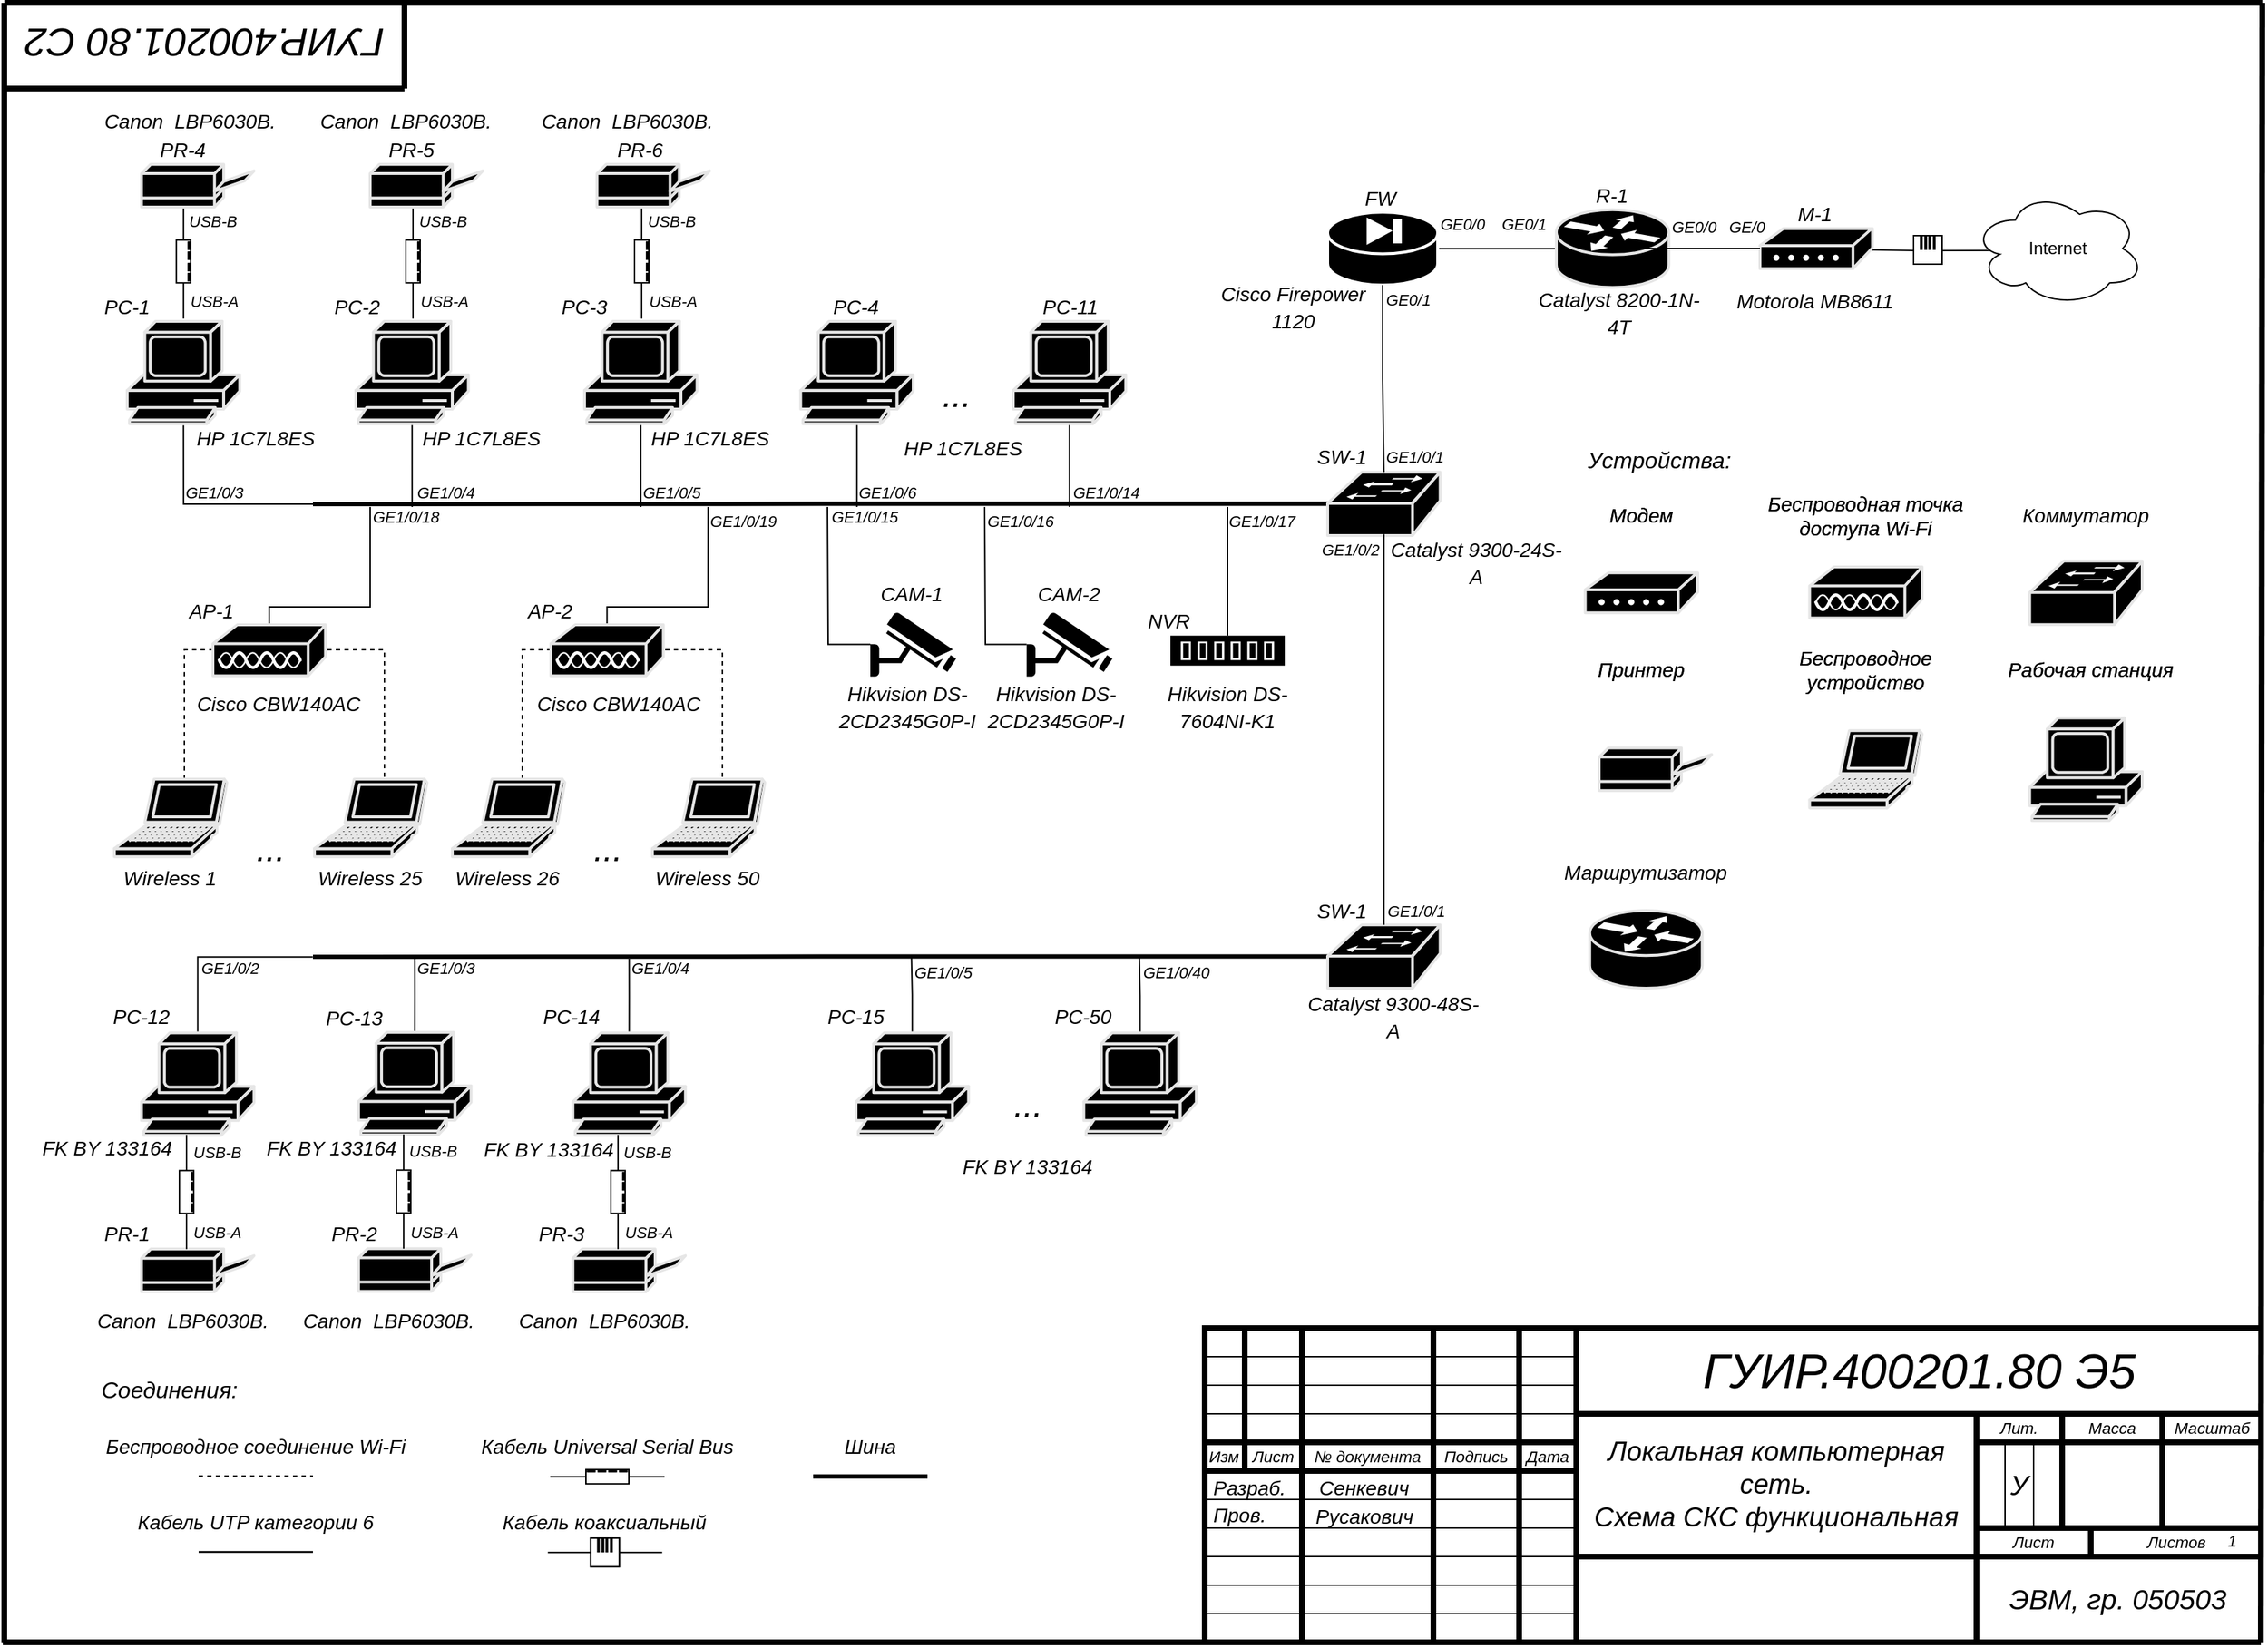 <mxfile version="22.1.2" type="device">
  <diagram name="РОН а3" id="РОН">
    <mxGraphModel dx="947" dy="553" grid="1" gridSize="10" guides="1" tooltips="1" connect="1" arrows="1" fold="1" page="1" pageScale="1" pageWidth="1654" pageHeight="1169" math="0" shadow="0">
      <root>
        <mxCell id="0" />
        <mxCell id="1" style="" parent="0" />
        <UserObject label="" tags="Фон" id="2">
          <mxCell style="vsdxID=56;fillColor=#FFFFFF;gradientColor=none;shape=stencil(nY9LDoAgDERP0z3SI/i5BwkoRAUC+Lu9kGo0Lt3NtK/tFLCOWngFnMUU3Kg2I5MGbIBzY7UKJmUF2ALWvQtqCG6xkrwXhSxqdmvZsNNcxViZ4ewgT64jdDL2hf4E7wsXmsWThd549765c4l+xvYE);strokeColor=#000000;strokeWidth=4;spacingTop=-1;spacingBottom=-1;spacingLeft=-1;spacingRight=-1;points=[];labelBackgroundColor=#ffffff;rounded=0;html=1;whiteSpace=wrap;" parent="1" vertex="1">
            <mxGeometry x="905" y="940" width="740" height="220" as="geometry" />
          </mxCell>
        </UserObject>
        <UserObject label="" tags="Фон" id="51">
          <mxCell style="vsdxID=57;edgeStyle=none;startArrow=none;endArrow=none;startSize=5;endSize=5;strokeWidth=4;strokeColor=#000000;spacingTop=-1;spacingBottom=-1;spacingLeft=-1;spacingRight=-1;verticalAlign=middle;html=1;labelBackgroundColor=#ffffff;rounded=0;" parent="1" edge="1">
            <mxGeometry relative="1" as="geometry">
              <Array as="points" />
              <mxPoint x="1645" y="1000" as="sourcePoint" />
              <mxPoint x="1165" y="1000" as="targetPoint" />
            </mxGeometry>
          </mxCell>
        </UserObject>
        <UserObject label="" tags="Фон" id="52">
          <mxCell style="vsdxID=58;edgeStyle=none;startArrow=none;endArrow=none;startSize=5;endSize=5;strokeWidth=4;strokeColor=#000000;spacingTop=-1;spacingBottom=-1;spacingLeft=-1;spacingRight=-1;verticalAlign=middle;html=1;labelBackgroundColor=#ffffff;rounded=0;" parent="1" edge="1">
            <mxGeometry relative="1" as="geometry">
              <Array as="points" />
              <mxPoint x="1165" y="940" as="sourcePoint" />
              <mxPoint x="1165" y="1160" as="targetPoint" />
            </mxGeometry>
          </mxCell>
        </UserObject>
        <UserObject label="" tags="Фон" id="53">
          <mxCell style="vsdxID=59;edgeStyle=none;startArrow=none;endArrow=none;startSize=5;endSize=5;strokeWidth=4;strokeColor=#000000;spacingTop=-1;spacingBottom=-1;spacingLeft=-1;spacingRight=-1;verticalAlign=middle;html=1;labelBackgroundColor=#ffffff;rounded=0;" parent="1" edge="1">
            <mxGeometry relative="1" as="geometry">
              <Array as="points" />
              <mxPoint x="1645" y="1100" as="sourcePoint" />
              <mxPoint x="1165" y="1100" as="targetPoint" />
            </mxGeometry>
          </mxCell>
        </UserObject>
        <UserObject label="" tags="Фон" id="54">
          <mxCell style="vsdxID=60;edgeStyle=none;startArrow=none;endArrow=none;startSize=5;endSize=5;strokeWidth=4;strokeColor=#000000;spacingTop=-1;spacingBottom=-1;spacingLeft=-1;spacingRight=-1;verticalAlign=middle;html=1;labelBackgroundColor=#ffffff;rounded=0;" parent="1" edge="1">
            <mxGeometry relative="1" as="geometry">
              <Array as="points" />
              <mxPoint x="1445" y="1000" as="sourcePoint" />
              <mxPoint x="1445" y="1160" as="targetPoint" />
            </mxGeometry>
          </mxCell>
        </UserObject>
        <UserObject label="" tags="Фон" id="55">
          <mxCell style="vsdxID=61;edgeStyle=none;startArrow=none;endArrow=none;startSize=5;endSize=5;strokeWidth=4;strokeColor=#000000;spacingTop=-1;spacingBottom=-1;spacingLeft=-1;spacingRight=-1;verticalAlign=middle;html=1;labelBackgroundColor=#ffffff;rounded=0;" parent="1" edge="1">
            <mxGeometry relative="1" as="geometry">
              <mxPoint as="offset" />
              <Array as="points" />
              <mxPoint x="1445" y="1020" as="sourcePoint" />
              <mxPoint x="1645" y="1020" as="targetPoint" />
            </mxGeometry>
          </mxCell>
        </UserObject>
        <UserObject label="" tags="Фон" id="56">
          <mxCell style="vsdxID=62;edgeStyle=none;startArrow=none;endArrow=none;startSize=5;endSize=5;strokeWidth=4;strokeColor=#000000;spacingTop=-1;spacingBottom=-1;spacingLeft=-1;spacingRight=-1;verticalAlign=middle;html=1;labelBackgroundColor=#ffffff;rounded=0;" parent="1" edge="1">
            <mxGeometry relative="1" as="geometry">
              <mxPoint as="offset" />
              <Array as="points" />
              <mxPoint x="1445" y="1080" as="sourcePoint" />
              <mxPoint x="1645" y="1080" as="targetPoint" />
            </mxGeometry>
          </mxCell>
        </UserObject>
        <UserObject label="" tags="Фон" id="57">
          <mxCell style="vsdxID=63;edgeStyle=none;startArrow=none;endArrow=none;startSize=5;endSize=5;strokeWidth=4;strokeColor=#000000;spacingTop=-1;spacingBottom=-1;spacingLeft=-1;spacingRight=-1;verticalAlign=middle;html=1;labelBackgroundColor=#ffffff;rounded=0;" parent="1" edge="1">
            <mxGeometry relative="1" as="geometry">
              <Array as="points" />
              <mxPoint x="1505" y="1000" as="sourcePoint" />
              <mxPoint x="1505" y="1080" as="targetPoint" />
            </mxGeometry>
          </mxCell>
        </UserObject>
        <UserObject label="" tags="Фон" id="58">
          <mxCell style="vsdxID=64;edgeStyle=none;startArrow=none;endArrow=none;startSize=5;endSize=5;strokeColor=#000000;spacingTop=-1;spacingBottom=-1;spacingLeft=-1;spacingRight=-1;verticalAlign=middle;html=1;labelBackgroundColor=#ffffff;rounded=0;" parent="1" edge="1">
            <mxGeometry relative="1" as="geometry">
              <Array as="points" />
              <mxPoint x="1465" y="1020" as="sourcePoint" />
              <mxPoint x="1465" y="1080" as="targetPoint" />
            </mxGeometry>
          </mxCell>
        </UserObject>
        <UserObject label="" tags="Фон" id="59">
          <mxCell style="vsdxID=65;edgeStyle=none;startArrow=none;endArrow=none;startSize=5;endSize=5;strokeColor=#000000;spacingTop=-1;spacingBottom=-1;spacingLeft=-1;spacingRight=-1;verticalAlign=middle;html=1;labelBackgroundColor=#ffffff;rounded=0;" parent="1" edge="1">
            <mxGeometry relative="1" as="geometry">
              <Array as="points" />
              <mxPoint x="1485" y="1020" as="sourcePoint" />
              <mxPoint x="1485" y="1080" as="targetPoint" />
            </mxGeometry>
          </mxCell>
        </UserObject>
        <UserObject label="" tags="Фон" id="60">
          <mxCell style="vsdxID=66;edgeStyle=none;startArrow=none;endArrow=none;startSize=5;endSize=5;strokeWidth=4;strokeColor=#000000;spacingTop=-1;spacingBottom=-1;spacingLeft=-1;spacingRight=-1;verticalAlign=middle;html=1;labelBackgroundColor=#ffffff;rounded=0;" parent="1" edge="1">
            <mxGeometry relative="1" as="geometry">
              <Array as="points" />
              <mxPoint x="1525" y="1080" as="sourcePoint" />
              <mxPoint x="1525" y="1100" as="targetPoint" />
            </mxGeometry>
          </mxCell>
        </UserObject>
        <UserObject label="" tags="Фон" id="61">
          <mxCell style="vsdxID=67;edgeStyle=none;startArrow=none;endArrow=none;startSize=5;endSize=5;strokeWidth=4;strokeColor=#000000;spacingTop=-1;spacingBottom=-1;spacingLeft=-1;spacingRight=-1;verticalAlign=middle;html=1;labelBackgroundColor=#ffffff;rounded=0;" parent="1" edge="1">
            <mxGeometry relative="1" as="geometry">
              <Array as="points" />
              <mxPoint x="1575" y="1000" as="sourcePoint" />
              <mxPoint x="1575" y="1080" as="targetPoint" />
            </mxGeometry>
          </mxCell>
        </UserObject>
        <UserObject label="" tags="Фон" id="62">
          <mxCell style="vsdxID=68;edgeStyle=none;startArrow=none;endArrow=none;startSize=5;endSize=5;strokeWidth=4;strokeColor=#000000;spacingTop=-1;spacingBottom=-1;spacingLeft=-1;spacingRight=-1;verticalAlign=middle;html=1;labelBackgroundColor=#ffffff;rounded=0;" parent="1" edge="1">
            <mxGeometry relative="1" as="geometry">
              <Array as="points" />
              <mxPoint x="1125" y="940" as="sourcePoint" />
              <mxPoint x="1125" y="1160" as="targetPoint" />
            </mxGeometry>
          </mxCell>
        </UserObject>
        <UserObject label="" tags="Фон" id="63">
          <mxCell style="vsdxID=69;edgeStyle=none;startArrow=none;endArrow=none;startSize=5;endSize=5;strokeWidth=4;strokeColor=#000000;spacingTop=-1;spacingBottom=-1;spacingLeft=-1;spacingRight=-1;verticalAlign=middle;html=1;labelBackgroundColor=#ffffff;rounded=0;" parent="1" edge="1">
            <mxGeometry relative="1" as="geometry">
              <Array as="points" />
              <mxPoint x="1065" y="940" as="sourcePoint" />
              <mxPoint x="1065" y="1160" as="targetPoint" />
            </mxGeometry>
          </mxCell>
        </UserObject>
        <UserObject label="" tags="Фон" id="64">
          <mxCell style="vsdxID=70;edgeStyle=none;startArrow=none;endArrow=none;startSize=5;endSize=5;strokeWidth=4;strokeColor=#000000;spacingTop=-1;spacingBottom=-1;spacingLeft=-1;spacingRight=-1;verticalAlign=middle;html=1;labelBackgroundColor=#ffffff;rounded=0;" parent="1" edge="1">
            <mxGeometry relative="1" as="geometry">
              <Array as="points" />
              <mxPoint x="973" y="940" as="sourcePoint" />
              <mxPoint x="973" y="1160" as="targetPoint" />
            </mxGeometry>
          </mxCell>
        </UserObject>
        <UserObject label="" tags="Фон" id="65">
          <mxCell style="vsdxID=71;edgeStyle=none;startArrow=none;endArrow=none;startSize=5;endSize=5;strokeColor=#000000;spacingTop=-1;spacingBottom=-1;spacingLeft=-1;spacingRight=-1;verticalAlign=middle;html=1;labelBackgroundColor=#ffffff;rounded=0;" parent="1" edge="1">
            <mxGeometry relative="1" as="geometry">
              <mxPoint as="offset" />
              <Array as="points" />
              <mxPoint x="905" y="960" as="sourcePoint" />
              <mxPoint x="1165" y="960" as="targetPoint" />
            </mxGeometry>
          </mxCell>
        </UserObject>
        <UserObject label="" tags="Фон" id="66">
          <mxCell style="vsdxID=72;edgeStyle=none;startArrow=none;endArrow=none;startSize=5;endSize=5;strokeColor=#000000;spacingTop=-1;spacingBottom=-1;spacingLeft=-1;spacingRight=-1;verticalAlign=middle;html=1;labelBackgroundColor=#ffffff;rounded=0;" parent="1" edge="1">
            <mxGeometry relative="1" as="geometry">
              <mxPoint as="offset" />
              <Array as="points" />
              <mxPoint x="905" y="980" as="sourcePoint" />
              <mxPoint x="1165" y="980" as="targetPoint" />
            </mxGeometry>
          </mxCell>
        </UserObject>
        <UserObject label="" tags="Фон" id="67">
          <mxCell style="vsdxID=73;edgeStyle=none;startArrow=none;endArrow=none;startSize=5;endSize=5;strokeColor=#000000;spacingTop=-1;spacingBottom=-1;spacingLeft=-1;spacingRight=-1;verticalAlign=middle;html=1;labelBackgroundColor=#ffffff;rounded=0;" parent="1" edge="1">
            <mxGeometry relative="1" as="geometry">
              <mxPoint as="offset" />
              <Array as="points" />
              <mxPoint x="905" y="1000" as="sourcePoint" />
              <mxPoint x="1165" y="1000" as="targetPoint" />
            </mxGeometry>
          </mxCell>
        </UserObject>
        <UserObject label="" tags="Фон" id="68">
          <mxCell style="vsdxID=74;edgeStyle=none;startArrow=none;endArrow=none;startSize=5;endSize=5;strokeWidth=4;strokeColor=#000000;spacingTop=-1;spacingBottom=-1;spacingLeft=-1;spacingRight=-1;verticalAlign=middle;html=1;labelBackgroundColor=#ffffff;rounded=0;" parent="1" edge="1">
            <mxGeometry relative="1" as="geometry">
              <mxPoint as="offset" />
              <Array as="points" />
              <mxPoint x="905" y="1020" as="sourcePoint" />
              <mxPoint x="1165" y="1020" as="targetPoint" />
            </mxGeometry>
          </mxCell>
        </UserObject>
        <UserObject label="" tags="Фон" id="69">
          <mxCell style="vsdxID=75;edgeStyle=none;startArrow=none;endArrow=none;startSize=5;endSize=5;strokeWidth=4;strokeColor=#000000;spacingTop=-1;spacingBottom=-1;spacingLeft=-1;spacingRight=-1;verticalAlign=middle;html=1;labelBackgroundColor=#ffffff;rounded=0;" parent="1" edge="1">
            <mxGeometry relative="1" as="geometry">
              <mxPoint as="offset" />
              <Array as="points" />
              <mxPoint x="905" y="1040" as="sourcePoint" />
              <mxPoint x="1165" y="1040" as="targetPoint" />
            </mxGeometry>
          </mxCell>
        </UserObject>
        <UserObject label="" tags="Фон" id="70">
          <mxCell style="vsdxID=76;edgeStyle=none;startArrow=none;endArrow=none;startSize=5;endSize=5;strokeColor=#000000;spacingTop=-1;spacingBottom=-1;spacingLeft=-1;spacingRight=-1;verticalAlign=middle;html=1;labelBackgroundColor=#ffffff;rounded=0;" parent="1" edge="1">
            <mxGeometry relative="1" as="geometry">
              <mxPoint as="offset" />
              <Array as="points" />
              <mxPoint x="905" y="1060" as="sourcePoint" />
              <mxPoint x="1165" y="1060" as="targetPoint" />
            </mxGeometry>
          </mxCell>
        </UserObject>
        <UserObject label="" tags="Фон" id="71">
          <mxCell style="vsdxID=77;edgeStyle=none;startArrow=none;endArrow=none;startSize=5;endSize=5;strokeColor=#000000;spacingTop=-1;spacingBottom=-1;spacingLeft=-1;spacingRight=-1;verticalAlign=middle;html=1;labelBackgroundColor=#ffffff;rounded=0;" parent="1" edge="1">
            <mxGeometry relative="1" as="geometry">
              <mxPoint as="offset" />
              <Array as="points" />
              <mxPoint x="905" y="1080" as="sourcePoint" />
              <mxPoint x="1165" y="1080" as="targetPoint" />
            </mxGeometry>
          </mxCell>
        </UserObject>
        <UserObject label="" tags="Фон" id="72">
          <mxCell style="vsdxID=78;edgeStyle=none;startArrow=none;endArrow=none;startSize=5;endSize=5;strokeColor=#000000;spacingTop=-1;spacingBottom=-1;spacingLeft=-1;spacingRight=-1;verticalAlign=middle;html=1;labelBackgroundColor=#ffffff;rounded=0;" parent="1" edge="1">
            <mxGeometry relative="1" as="geometry">
              <mxPoint as="offset" />
              <Array as="points" />
              <mxPoint x="905" y="1100" as="sourcePoint" />
              <mxPoint x="1165" y="1100" as="targetPoint" />
            </mxGeometry>
          </mxCell>
        </UserObject>
        <UserObject label="" tags="Фон" id="73">
          <mxCell style="vsdxID=79;edgeStyle=none;startArrow=none;endArrow=none;startSize=5;endSize=5;strokeColor=#000000;spacingTop=-1;spacingBottom=-1;spacingLeft=-1;spacingRight=-1;verticalAlign=middle;html=1;labelBackgroundColor=#ffffff;rounded=0;" parent="1" edge="1">
            <mxGeometry relative="1" as="geometry">
              <mxPoint as="offset" />
              <Array as="points" />
              <mxPoint x="905" y="1120" as="sourcePoint" />
              <mxPoint x="1165" y="1120" as="targetPoint" />
            </mxGeometry>
          </mxCell>
        </UserObject>
        <UserObject label="" tags="Фон" id="74">
          <mxCell style="vsdxID=80;edgeStyle=none;startArrow=none;endArrow=none;startSize=5;endSize=5;strokeColor=#000000;spacingTop=-1;spacingBottom=-1;spacingLeft=-1;spacingRight=-1;verticalAlign=middle;html=1;labelBackgroundColor=#ffffff;rounded=0;" parent="1" edge="1">
            <mxGeometry relative="1" as="geometry">
              <mxPoint as="offset" />
              <Array as="points" />
              <mxPoint x="905" y="1140" as="sourcePoint" />
              <mxPoint x="1165" y="1140" as="targetPoint" />
            </mxGeometry>
          </mxCell>
        </UserObject>
        <UserObject label="" tags="Фон" id="75">
          <mxCell style="vsdxID=81;edgeStyle=none;startArrow=none;endArrow=none;startSize=5;endSize=5;strokeWidth=4;strokeColor=#000000;spacingTop=-1;spacingBottom=-1;spacingLeft=-1;spacingRight=-1;verticalAlign=middle;html=1;labelBackgroundColor=#ffffff;rounded=0;" parent="1" edge="1">
            <mxGeometry relative="1" as="geometry">
              <Array as="points" />
              <mxPoint x="933" y="940" as="sourcePoint" />
              <mxPoint x="933" y="1040" as="targetPoint" />
            </mxGeometry>
          </mxCell>
        </UserObject>
        <UserObject label="&lt;div style=&quot;font-size: 1px&quot;&gt;&lt;font style=&quot;font-size:11.29px;font-family:Arial;color:#000000;direction:ltr;letter-spacing:0px;line-height:120%;opacity:1&quot;&gt;&lt;i&gt;Изм&lt;br/&gt;&lt;/i&gt;&lt;/font&gt;&lt;/div&gt;" tags="Фон" id="3">
          <mxCell style="verticalAlign=middle;align=center;overflow=width;vsdxID=82;fillColor=none;gradientColor=none;shape=stencil(nZBLDoAgDERP0z3SIyjew0SURgSD+Lu9kMZoXLhwN9O+tukAlrNpJg1SzDH4QW/URgNYgZTkjA4UkwJUgGXng+6DX1zLfmoymdXo17xh5zmRJ6Q42BWCfc2oJfdAr+Yv+AP9Cb7OJ3H/2JG1HNGz/84klThPVCc=);strokeColor=none;strokeWidth=4;spacingTop=-1;spacingBottom=-1;spacingLeft=-1;spacingRight=-1;points=[];labelBackgroundColor=none;rounded=0;html=1;whiteSpace=wrap;" parent="1" vertex="1">
            <mxGeometry x="905" y="1022" width="27" height="16" as="geometry" />
          </mxCell>
        </UserObject>
        <UserObject label="&lt;div style=&quot;font-size: 1px&quot;&gt;&lt;font style=&quot;font-size:11.29px;font-family:Arial;color:#000000;direction:ltr;letter-spacing:0px;line-height:120%;opacity:1&quot;&gt;&lt;i&gt;Лист&lt;br/&gt;&lt;/i&gt;&lt;/font&gt;&lt;/div&gt;" tags="Фон" id="4">
          <mxCell style="verticalAlign=middle;align=center;overflow=width;vsdxID=83;fillColor=none;gradientColor=none;shape=stencil(nZBLDoAgDERP0z3SIyjew0SURgSD+Lu9kMZoXLhwN9O+tukAlrNpJg1SzDH4QW/URgNYgZTkjA4UkwJUgGXng+6DX1zLfmoymdXo17xh5zmRJ6Q42BWCfc2oJfdAr+Yv+AP9Cb7OJ3H/2JG1HNGz/84klThPVCc=);strokeColor=none;strokeWidth=4;spacingTop=-1;spacingBottom=-1;spacingLeft=-1;spacingRight=-1;points=[];labelBackgroundColor=none;rounded=0;html=1;whiteSpace=wrap;" parent="1" vertex="1">
            <mxGeometry x="935" y="1022" width="36" height="16" as="geometry" />
          </mxCell>
        </UserObject>
        <UserObject label="&lt;div style=&quot;font-size: 1px&quot;&gt;&lt;font style=&quot;font-size:11.29px;font-family:Arial;color:#000000;direction:ltr;letter-spacing:0px;line-height:120%;opacity:1&quot;&gt;&lt;i&gt;№ документа&lt;br/&gt;&lt;/i&gt;&lt;/font&gt;&lt;/div&gt;" tags="Фон" id="5">
          <mxCell style="verticalAlign=middle;align=center;overflow=width;vsdxID=84;fillColor=none;gradientColor=none;shape=stencil(nZBLDoAgDERP0z3SIyjew0SURgSD+Lu9kMZoXLhwN9O+tukAlrNpJg1SzDH4QW/URgNYgZTkjA4UkwJUgGXng+6DX1zLfmoymdXo17xh5zmRJ6Q42BWCfc2oJfdAr+Yv+AP9Cb7OJ3H/2JG1HNGz/84klThPVCc=);strokeColor=none;strokeWidth=4;spacingTop=-1;spacingBottom=-1;spacingLeft=-1;spacingRight=-1;points=[];labelBackgroundColor=none;rounded=0;html=1;whiteSpace=wrap;" parent="1" vertex="1">
            <mxGeometry x="975" y="1022" width="88" height="16" as="geometry" />
          </mxCell>
        </UserObject>
        <UserObject label="&lt;div style=&quot;font-size: 1px&quot;&gt;&lt;font style=&quot;font-size:11.29px;font-family:Arial;color:#000000;direction:ltr;letter-spacing:0px;line-height:120%;opacity:1&quot;&gt;&lt;i&gt;Подпись&lt;br/&gt;&lt;/i&gt;&lt;/font&gt;&lt;/div&gt;" tags="Фон" id="6">
          <mxCell style="verticalAlign=middle;align=center;overflow=width;vsdxID=85;fillColor=none;gradientColor=none;shape=stencil(nZBLDoAgDERP0z3SIyjew0SURgSD+Lu9kMZoXLhwN9O+tukAlrNpJg1SzDH4QW/URgNYgZTkjA4UkwJUgGXng+6DX1zLfmoymdXo17xh5zmRJ6Q42BWCfc2oJfdAr+Yv+AP9Cb7OJ3H/2JG1HNGz/84klThPVCc=);strokeColor=none;strokeWidth=4;spacingTop=-1;spacingBottom=-1;spacingLeft=-1;spacingRight=-1;points=[];labelBackgroundColor=none;rounded=0;html=1;whiteSpace=wrap;" parent="1" vertex="1">
            <mxGeometry x="1067" y="1022" width="56" height="16" as="geometry" />
          </mxCell>
        </UserObject>
        <UserObject label="&lt;div style=&quot;font-size: 1px&quot;&gt;&lt;font style=&quot;font-size:11.29px;font-family:Arial;color:#000000;direction:ltr;letter-spacing:0px;line-height:120%;opacity:1&quot;&gt;&lt;i&gt;Дата&lt;br/&gt;&lt;/i&gt;&lt;/font&gt;&lt;/div&gt;" tags="Фон" id="7">
          <mxCell style="verticalAlign=middle;align=center;overflow=width;vsdxID=86;fillColor=none;gradientColor=none;shape=stencil(nZBLDoAgDERP0z3SIyjew0SURgSD+Lu9kMZoXLhwN9O+tukAlrNpJg1SzDH4QW/URgNYgZTkjA4UkwJUgGXng+6DX1zLfmoymdXo17xh5zmRJ6Q42BWCfc2oJfdAr+Yv+AP9Cb7OJ3H/2JG1HNGz/84klThPVCc=);strokeColor=none;strokeWidth=4;spacingTop=-1;spacingBottom=-1;spacingLeft=-1;spacingRight=-1;points=[];labelBackgroundColor=none;rounded=0;html=1;whiteSpace=wrap;" parent="1" vertex="1">
            <mxGeometry x="1127" y="1022" width="36" height="16" as="geometry" />
          </mxCell>
        </UserObject>
        <UserObject label="&lt;div style=&quot;font-size: 1px&quot;&gt;&lt;font style=&quot;font-size:11.29px;font-family:Arial;color:#000000;direction:ltr;letter-spacing:0px;line-height:120%;opacity:1&quot;&gt;&lt;i&gt;Лит.&lt;br/&gt;&lt;/i&gt;&lt;/font&gt;&lt;/div&gt;" tags="Фон" id="8">
          <mxCell style="verticalAlign=middle;align=center;overflow=width;vsdxID=87;fillColor=none;gradientColor=none;shape=stencil(nZBLDoAgDERP0z3SIyjew0SURgSD+Lu9kMZoXLhwN9O+tukAlrNpJg1SzDH4QW/URgNYgZTkjA4UkwJUgGXng+6DX1zLfmoymdXo17xh5zmRJ6Q42BWCfc2oJfdAr+Yv+AP9Cb7OJ3H/2JG1HNGz/84klThPVCc=);strokeColor=none;strokeWidth=4;spacingTop=-1;spacingBottom=-1;spacingLeft=-1;spacingRight=-1;points=[];labelBackgroundColor=none;rounded=0;html=1;whiteSpace=wrap;" parent="1" vertex="1">
            <mxGeometry x="1447" y="1002" width="56" height="16" as="geometry" />
          </mxCell>
        </UserObject>
        <UserObject label="&lt;div style=&quot;font-size: 1px&quot;&gt;&lt;font style=&quot;font-size:11.29px;font-family:Arial;color:#000000;direction:ltr;letter-spacing:0px;line-height:120%;opacity:1&quot;&gt;&lt;i&gt;Масса&lt;br/&gt;&lt;/i&gt;&lt;/font&gt;&lt;/div&gt;" tags="Фон" id="9">
          <mxCell style="verticalAlign=middle;align=center;overflow=width;vsdxID=88;fillColor=none;gradientColor=none;shape=stencil(nZBLDoAgDERP0z3SIyjew0SURgSD+Lu9kMZoXLhwN9O+tukAlrNpJg1SzDH4QW/URgNYgZTkjA4UkwJUgGXng+6DX1zLfmoymdXo17xh5zmRJ6Q42BWCfc2oJfdAr+Yv+AP9Cb7OJ3H/2JG1HNGz/84klThPVCc=);strokeColor=none;strokeWidth=4;spacingTop=-1;spacingBottom=-1;spacingLeft=-1;spacingRight=-1;points=[];labelBackgroundColor=none;rounded=0;html=1;whiteSpace=wrap;" parent="1" vertex="1">
            <mxGeometry x="1507" y="1002" width="66" height="16" as="geometry" />
          </mxCell>
        </UserObject>
        <UserObject label="&lt;div style=&quot;font-size: 1px&quot;&gt;&lt;font style=&quot;font-size:11.29px;font-family:Arial;color:#000000;direction:ltr;letter-spacing:0px;line-height:120%;opacity:1&quot;&gt;&lt;i&gt;Масштаб&lt;br/&gt;&lt;/i&gt;&lt;/font&gt;&lt;/div&gt;" tags="Фон" id="10">
          <mxCell style="verticalAlign=middle;align=center;overflow=width;vsdxID=89;fillColor=none;gradientColor=none;shape=stencil(nZBLDoAgDERP0z3SIyjew0SURgSD+Lu9kMZoXLhwN9O+tukAlrNpJg1SzDH4QW/URgNYgZTkjA4UkwJUgGXng+6DX1zLfmoymdXo17xh5zmRJ6Q42BWCfc2oJfdAr+Yv+AP9Cb7OJ3H/2JG1HNGz/84klThPVCc=);strokeColor=none;strokeWidth=4;spacingTop=-1;spacingBottom=-1;spacingLeft=-1;spacingRight=-1;points=[];labelBackgroundColor=none;rounded=0;html=1;whiteSpace=wrap;" parent="1" vertex="1">
            <mxGeometry x="1577" y="1002" width="66" height="16" as="geometry" />
          </mxCell>
        </UserObject>
        <UserObject label="&lt;div style=&quot;font-size: 1px&quot;&gt;&lt;font style=&quot;font-size:11.29px;font-family:Arial;color:#000000;direction:ltr;letter-spacing:0px;line-height:120%;opacity:1&quot;&gt;&lt;i&gt;Лист&lt;br/&gt;&lt;/i&gt;&lt;/font&gt;&lt;/div&gt;" tags="Фон" id="11">
          <mxCell style="verticalAlign=middle;align=center;overflow=width;vsdxID=90;fillColor=none;gradientColor=none;shape=stencil(nZBLDoAgDERP0z3SIyjew0SURgSD+Lu9kMZoXLhwN9O+tukAlrNpJg1SzDH4QW/URgNYgZTkjA4UkwJUgGXng+6DX1zLfmoymdXo17xh5zmRJ6Q42BWCfc2oJfdAr+Yv+AP9Cb7OJ3H/2JG1HNGz/84klThPVCc=);strokeColor=none;strokeWidth=4;spacingTop=-1;spacingBottom=-1;spacingLeft=-1;spacingRight=-1;points=[];labelBackgroundColor=none;rounded=0;html=1;whiteSpace=wrap;" parent="1" vertex="1">
            <mxGeometry x="1447" y="1082" width="76" height="16" as="geometry" />
          </mxCell>
        </UserObject>
        <UserObject label="&lt;div style=&quot;font-size: 1px&quot;&gt;&lt;font style=&quot;font-size:11.29px;font-family:Arial;color:#000000;direction:ltr;letter-spacing:0px;line-height:120%;opacity:1&quot;&gt;&lt;i&gt;Листов&lt;br/&gt;&lt;/i&gt;&lt;/font&gt;&lt;/div&gt;" tags="Фон" id="12">
          <mxCell style="verticalAlign=middle;align=center;overflow=width;vsdxID=91;fillColor=none;gradientColor=none;shape=stencil(nZBLDoAgDERP0z3SIyjew0SURgSD+Lu9kMZoXLhwN9O+tukAlrNpJg1SzDH4QW/URgNYgZTkjA4UkwJUgGXng+6DX1zLfmoymdXo17xh5zmRJ6Q42BWCfc2oJfdAr+Yv+AP9Cb7OJ3H/2JG1HNGz/84klThPVCc=);strokeColor=none;strokeWidth=4;spacingTop=-1;spacingBottom=-1;spacingLeft=-1;spacingRight=-1;points=[];labelBackgroundColor=none;rounded=0;html=1;whiteSpace=wrap;" parent="1" vertex="1">
            <mxGeometry x="1527" y="1082" width="116" height="16" as="geometry" />
          </mxCell>
        </UserObject>
        <UserObject label="&lt;div style=&quot;font-size: 1px&quot;&gt;&lt;p style=&quot;text-align:right;margin-left:0;margin-right:0;margin-top:0px;margin-bottom:0px;text-indent:0;vertical-align:middle;direction:rtl;&quot;&gt;&lt;font style=&quot;font-size:14.11px;font-family:Arial;color:#000000;direction:ltr;letter-spacing:0px;line-height:120%;opacity:1&quot;&gt;&lt;i&gt;Сенкевич&lt;br&gt;&lt;/i&gt;&lt;/font&gt;&lt;/p&gt;&lt;/div&gt;" tags="Фон" id="15">
          <mxCell style="verticalAlign=middle;align=right;overflow=width;vsdxID=94;fillColor=none;gradientColor=none;shape=stencil(nZBLDoAgDERP0z3SIyjew0SURgSD+Lu9kMZoXLhwN9O+tukAlrNpJg1SzDH4QW/URgNYgZTkjA4UkwJUgGXng+6DX1zLfmoymdXo17xh5zmRJ6Q42BWCfc2oJfdAr+Yv+AP9Cb7OJ3H/2JG1HNGz/84klThPVCc=);strokeColor=none;spacingTop=-1;spacingBottom=-1;spacingLeft=-1;spacingRight=-1;points=[];labelBackgroundColor=none;rounded=0;html=1;whiteSpace=wrap;" parent="1" vertex="1">
            <mxGeometry x="942" y="1042" width="106" height="20" as="geometry" />
          </mxCell>
        </UserObject>
        <UserObject label="&lt;div style=&quot;font-size: 1px&quot;&gt;&lt;p style=&quot;text-align:right;margin-left:0;margin-right:0;margin-top:0px;margin-bottom:0px;text-indent:0;vertical-align:middle;direction:rtl;&quot;&gt;&lt;font style=&quot;font-size:14.11px;font-family:Arial;color:#000000;direction:ltr;letter-spacing:0px;line-height:120%;opacity:1&quot;&gt;&lt;i&gt;Русакович&lt;/i&gt;&lt;/font&gt;&lt;/p&gt;&lt;/div&gt;" tags="Фон" id="16">
          <mxCell style="verticalAlign=middle;align=right;overflow=width;vsdxID=95;fillColor=none;gradientColor=none;shape=stencil(nZBLDoAgDERP0z3SIyjew0SURgSD+Lu9kMZoXLhwN9O+tukAlrNpJg1SzDH4QW/URgNYgZTkjA4UkwJUgGXng+6DX1zLfmoymdXo17xh5zmRJ6Q42BWCfc2oJfdAr+Yv+AP9Cb7OJ3H/2JG1HNGz/84klThPVCc=);strokeColor=none;spacingTop=-1;spacingBottom=-1;spacingLeft=-1;spacingRight=-1;points=[];labelBackgroundColor=none;rounded=0;html=1;whiteSpace=wrap;" parent="1" vertex="1">
            <mxGeometry x="931" y="1062" width="120" height="20" as="geometry" />
          </mxCell>
        </UserObject>
        <UserObject label="&lt;div style=&quot;font-size: 1px&quot;&gt;&lt;font style=&quot;font-size:19.76px;font-family:Arial;color:#000000;direction:ltr;letter-spacing:0px;line-height:120%;opacity:1&quot;&gt;&lt;i&gt;ЭВМ&lt;/i&gt;&lt;/font&gt;&lt;font style=&quot;font-size:19.76px;font-family:Arial;color:#000000;direction:ltr;letter-spacing:0px;line-height:120%;opacity:1&quot;&gt;&lt;i&gt;, гр. &lt;/i&gt;&lt;/font&gt;&lt;font style=&quot;font-size:19.76px;font-family:Arial;color:#000000;direction:ltr;letter-spacing:0px;line-height:120%;opacity:1&quot;&gt;&lt;i&gt;050503&lt;br/&gt;&lt;/i&gt;&lt;/font&gt;&lt;/div&gt;" tags="Фон" id="17">
          <mxCell style="verticalAlign=middle;align=center;overflow=width;vsdxID=96;fillColor=none;gradientColor=none;shape=stencil(nZBLDoAgDERP0z3SIyjew0SURgSD+Lu9kMZoXLhwN9O+tukAlrNpJg1SzDH4QW/URgNYgZTkjA4UkwJUgGXng+6DX1zLfmoymdXo17xh5zmRJ6Q42BWCfc2oJfdAr+Yv+AP9Cb7OJ3H/2JG1HNGz/84klThPVCc=);strokeColor=none;spacingTop=-1;spacingBottom=-1;spacingLeft=-1;spacingRight=-1;points=[];labelBackgroundColor=none;rounded=0;html=1;whiteSpace=wrap;" parent="1" vertex="1">
            <mxGeometry x="1444" y="1100" width="200" height="60" as="geometry" />
          </mxCell>
        </UserObject>
        <UserObject label="&lt;div style=&quot;font-size: 1px&quot;&gt;&lt;p style=&quot;text-align:center;margin-left:0;margin-right:0;margin-top:0px;margin-bottom:0px;text-indent:0;vertical-align:middle;direction:rtl;&quot;&gt;&lt;font style=&quot;font-size:33.87px;font-family:Arial;color:#000000;direction:ltr;letter-spacing:0px;line-height:120%;opacity:1&quot;&gt;&lt;i&gt;ГУИР.&lt;/i&gt;&lt;/font&gt;&lt;font style=&quot;font-size:33.87px;font-family:Arial;color:#000000;direction:ltr;letter-spacing:0px;line-height:120%;opacity:1&quot;&gt;&lt;i&gt;400201&lt;/i&gt;&lt;/font&gt;&lt;font style=&quot;font-size:33.87px;font-family:Arial;color:#000000;direction:ltr;letter-spacing:0px;line-height:120%;opacity:1&quot;&gt;&lt;i&gt;.&lt;/i&gt;&lt;/font&gt;&lt;font style=&quot;font-size:33.87px;font-family:Arial;color:#000000;direction:ltr;letter-spacing:0px;line-height:120%;opacity:1&quot;&gt;&lt;i&gt;80&lt;/i&gt;&lt;/font&gt;&lt;font style=&quot;font-size:33.87px;font-family:Arial;color:#000000;direction:ltr;letter-spacing:0px;line-height:120%;opacity:1&quot;&gt;&lt;i&gt;&amp;nbsp;&lt;/i&gt;&lt;/font&gt;&lt;font style=&quot;font-size:33.87px;font-family:Arial;color:#000000;direction:ltr;letter-spacing:0px;line-height:120%;opacity:1&quot;&gt;&lt;i&gt;Э5&lt;br&gt;&lt;/i&gt;&lt;/font&gt;&lt;/p&gt;&lt;/div&gt;" tags="Фон" id="18">
          <mxCell style="verticalAlign=middle;align=center;overflow=width;vsdxID=97;fillColor=none;gradientColor=none;shape=stencil(nZBLDoAgDERP0z3SIyjew0SURgSD+Lu9kMZoXLhwN9O+tukAlrNpJg1SzDH4QW/URgNYgZTkjA4UkwJUgGXng+6DX1zLfmoymdXo17xh5zmRJ6Q42BWCfc2oJfdAr+Yv+AP9Cb7OJ3H/2JG1HNGz/84klThPVCc=);strokeColor=none;spacingTop=-1;spacingBottom=-1;spacingLeft=-1;spacingRight=-1;points=[];labelBackgroundColor=none;rounded=0;html=1;whiteSpace=wrap;" parent="1" vertex="1">
            <mxGeometry x="1165" y="940" width="480" height="60" as="geometry" />
          </mxCell>
        </UserObject>
        <UserObject label="&lt;div style=&quot;font-size: 19px;&quot;&gt;&lt;font style=&quot;font-size: 19px; color: rgb(0, 0, 0); direction: ltr; letter-spacing: 0px; line-height: 120%; opacity: 1;&quot;&gt;&lt;font face=&quot;Arial&quot;&gt;&lt;i&gt;Локальная компьютерная&lt;br style=&quot;border-color: var(--border-color); padding: 0px; margin: 0px; text-align: left;&quot;&gt;&lt;span style=&quot;text-align: left;&quot;&gt;сеть.&lt;/span&gt;&lt;br style=&quot;border-color: var(--border-color); padding: 0px; margin: 0px; text-align: left;&quot;&gt;&lt;span style=&quot;text-align: left;&quot;&gt;Схема СКС функциональная&lt;/span&gt;&lt;/i&gt;&lt;/font&gt;&lt;i style=&quot;font-family: Arial;&quot;&gt;&lt;br&gt;&lt;/i&gt;&lt;/font&gt;&lt;/div&gt;" tags="Фон" id="19">
          <mxCell style="verticalAlign=middle;align=center;overflow=width;vsdxID=98;fillColor=none;gradientColor=none;shape=stencil(nZBLDoAgDERP0z3SIyjew0SURgSD+Lu9kMZoXLhwN9O+tukAlrNpJg1SzDH4QW/URgNYgZTkjA4UkwJUgGXng+6DX1zLfmoymdXo17xh5zmRJ6Q42BWCfc2oJfdAr+Yv+AP9Cb7OJ3H/2JG1HNGz/84klThPVCc=);strokeColor=none;spacingTop=-1;spacingBottom=-1;spacingLeft=-1;spacingRight=-1;points=[];labelBackgroundColor=none;rounded=0;html=1;whiteSpace=wrap;" parent="1" vertex="1">
            <mxGeometry x="1165" y="1000" width="280" height="100" as="geometry" />
          </mxCell>
        </UserObject>
        <UserObject label="&lt;div style=&quot;font-size: 1px&quot;&gt;&lt;font style=&quot;font-size:19.76px;font-family:Arial;color:#000000;direction:ltr;letter-spacing:0px;line-height:120%;opacity:1&quot;&gt;&lt;i&gt;У&lt;br/&gt;&lt;/i&gt;&lt;/font&gt;&lt;/div&gt;" tags="Фон" id="20">
          <mxCell style="verticalAlign=middle;align=center;overflow=width;vsdxID=99;fillColor=none;gradientColor=none;shape=stencil(nZBLDoAgDERP0z3SIyjew0SURgSD+Lu9kMZoXLhwN9O+tukAlrNpJg1SzDH4QW/URgNYgZTkjA4UkwJUgGXng+6DX1zLfmoymdXo17xh5zmRJ6Q42BWCfc2oJfdAr+Yv+AP9Cb7OJ3H/2JG1HNGz/84klThPVCc=);strokeColor=none;spacingTop=-1;spacingBottom=-1;spacingLeft=-1;spacingRight=-1;points=[];labelBackgroundColor=none;rounded=0;html=1;whiteSpace=wrap;" parent="1" vertex="1">
            <mxGeometry x="1465" y="1020" width="20" height="60" as="geometry" />
          </mxCell>
        </UserObject>
        <UserObject label="&lt;div style=&quot;font-size: 1px&quot;&gt;&lt;font style=&quot;font-size:11.29px;font-family:Arial;color:#000000;direction:ltr;letter-spacing:0px;line-height:120%;opacity:1&quot;&gt;&lt;i&gt;1&lt;br/&gt;&lt;/i&gt;&lt;/font&gt;&lt;/div&gt;" tags="Фон" id="21">
          <mxCell style="verticalAlign=middle;align=center;overflow=width;vsdxID=100;fillColor=none;gradientColor=none;shape=stencil(nZBLDoAgDERP0z3SIyjew0SURgSD+Lu9kMZoXLhwN9O+tukAlrNpJg1SzDH4QW/URgNYgZTkjA4UkwJUgGXng+6DX1zLfmoymdXo17xh5zmRJ6Q42BWCfc2oJfdAr+Yv+AP9Cb7OJ3H/2JG1HNGz/84klThPVCc=);strokeColor=none;spacingTop=-1;spacingBottom=-1;spacingLeft=-1;spacingRight=-1;points=[];labelBackgroundColor=none;rounded=0;html=1;whiteSpace=wrap;" parent="1" vertex="1">
            <mxGeometry x="1614" y="1081" width="20" height="16" as="geometry" />
          </mxCell>
        </UserObject>
        <UserObject label="&lt;div style=&quot;font-size: 1px&quot;&gt;&lt;p style=&quot;text-align:center;margin-left:0;margin-right:0;margin-top:0px;margin-bottom:0px;text-indent:0;vertical-align:middle;direction:ltr;&quot;&gt;&lt;font style=&quot;font-size:28.08px;font-family:Arial;color:#000000;direction:ltr;letter-spacing:0px;line-height:120%;opacity:1&quot;&gt;&lt;i&gt;ГУИР.400201.80 С2&lt;/i&gt;&lt;/font&gt;&lt;font style=&quot;font-size:28.08px;font-family:Arial;color:#000000;direction:ltr;letter-spacing:0px;line-height:120%;opacity:1&quot;&gt;&lt;i&gt;&lt;br&gt;&lt;/i&gt;&lt;/font&gt;&lt;/p&gt;&lt;/div&gt;" tags="Фон" id="22">
          <mxCell style="verticalAlign=middle;align=center;overflow=width;vsdxID=101;rotation=180;fillColor=none;gradientColor=none;shape=stencil(nZBLDoAgDERP0z3SIyjew0SURgSD+Lu9kMZoXLhwN9O+tukAlrNpJg1SzDH4QW/URgNYgZTkjA4UkwJUgGXng+6DX1zLfmoymdXo17xh5zmRJ6Q42BWCfc2oJfdAr+Yv+AP9Cb7OJ3H/2JG1HNGz/84klThPVCc=);strokeColor=none;spacingTop=-3;spacingBottom=-3;spacingLeft=-3;spacingRight=-3;points=[];labelBackgroundColor=none;rounded=0;html=1;whiteSpace=wrap;" parent="1" vertex="1">
            <mxGeometry x="65" y="12" width="280" height="56" as="geometry" />
          </mxCell>
        </UserObject>
        <UserObject label="" tags="Фон" id="76">
          <mxCell style="vsdxID=102;edgeStyle=none;startArrow=none;endArrow=none;startSize=5;endSize=5;strokeWidth=4;strokeColor=#000000;spacingTop=-1;spacingBottom=-1;spacingLeft=-1;spacingRight=-1;verticalAlign=middle;html=1;labelBackgroundColor=#ffffff;rounded=0;" parent="1" edge="1">
            <mxGeometry relative="1" as="geometry">
              <Array as="points" />
              <mxPoint x="345" y="12" as="sourcePoint" />
              <mxPoint x="345" y="72" as="targetPoint" />
            </mxGeometry>
          </mxCell>
        </UserObject>
        <UserObject label="" tags="Фон" id="77">
          <mxCell style="vsdxID=103;edgeStyle=none;startArrow=none;endArrow=none;startSize=5;endSize=5;strokeWidth=4;strokeColor=#000000;spacingTop=-1;spacingBottom=-1;spacingLeft=-1;spacingRight=-1;verticalAlign=middle;html=1;labelBackgroundColor=#ffffff;rounded=0;" parent="1" edge="1">
            <mxGeometry relative="1" as="geometry">
              <Array as="points" />
              <mxPoint x="345" y="72" as="sourcePoint" />
              <mxPoint x="65" y="72" as="targetPoint" />
            </mxGeometry>
          </mxCell>
        </UserObject>
        <UserObject label="" tags="Фон" id="47">
          <mxCell style="vsdxID=52;edgeStyle=none;startArrow=none;endArrow=none;startSize=5;endSize=5;strokeWidth=4;spacingTop=0;spacingBottom=0;spacingLeft=0;spacingRight=0;verticalAlign=middle;html=1;labelBackgroundColor=#ffffff;rounded=0;" parent="1" edge="1">
            <mxGeometry relative="1" as="geometry">
              <Array as="points" />
              <mxPoint x="65" y="12" as="sourcePoint" />
              <mxPoint x="1645" y="12" as="targetPoint" />
            </mxGeometry>
          </mxCell>
        </UserObject>
        <UserObject label="" tags="Фон" id="48">
          <mxCell style="vsdxID=53;edgeStyle=none;startArrow=none;endArrow=none;startSize=5;endSize=5;strokeWidth=4;spacingTop=0;spacingBottom=0;spacingLeft=0;spacingRight=0;verticalAlign=middle;html=1;labelBackgroundColor=#ffffff;rounded=0;" parent="1" edge="1">
            <mxGeometry relative="1" as="geometry">
              <Array as="points" />
              <mxPoint x="65" y="12" as="sourcePoint" />
              <mxPoint x="65" y="1160" as="targetPoint" />
            </mxGeometry>
          </mxCell>
        </UserObject>
        <UserObject label="" tags="Фон" id="49">
          <mxCell style="vsdxID=54;edgeStyle=none;startArrow=none;endArrow=none;startSize=5;endSize=5;strokeWidth=4;spacingTop=0;spacingBottom=0;spacingLeft=0;spacingRight=0;verticalAlign=middle;html=1;labelBackgroundColor=#ffffff;rounded=0;" parent="1" edge="1">
            <mxGeometry relative="1" as="geometry">
              <mxPoint as="offset" />
              <Array as="points" />
              <mxPoint x="64" y="1160" as="sourcePoint" />
              <mxPoint x="1644" y="1160" as="targetPoint" />
            </mxGeometry>
          </mxCell>
        </UserObject>
        <UserObject label="" tags="Фон" id="50">
          <mxCell style="vsdxID=55;edgeStyle=none;startArrow=none;endArrow=none;startSize=5;endSize=5;strokeWidth=4;spacingTop=0;spacingBottom=0;spacingLeft=0;spacingRight=0;verticalAlign=middle;html=1;labelBackgroundColor=#ffffff;rounded=0;" parent="1" edge="1">
            <mxGeometry relative="1" as="geometry">
              <Array as="points" />
              <mxPoint x="1645" y="12" as="sourcePoint" />
              <mxPoint x="1644" y="1160" as="targetPoint" />
            </mxGeometry>
          </mxCell>
        </UserObject>
        <mxCell id="TEB3pf0p3Yp_vwyzPoEA-77" value="Слой без названия" parent="0" />
        <mxCell id="TEB3pf0p3Yp_vwyzPoEA-685" style="edgeStyle=orthogonalEdgeStyle;rounded=0;orthogonalLoop=1;jettySize=auto;html=1;endArrow=none;endFill=0;dashed=1;" parent="TEB3pf0p3Yp_vwyzPoEA-77" edge="1">
          <mxGeometry relative="1" as="geometry">
            <mxPoint x="261" y="485" as="targetPoint" />
            <mxPoint x="313" y="582" as="sourcePoint" />
            <Array as="points">
              <mxPoint x="313" y="583" />
              <mxPoint x="331" y="583" />
              <mxPoint x="331" y="465" />
              <mxPoint x="261" y="465" />
            </Array>
          </mxGeometry>
        </mxCell>
        <mxCell id="TEB3pf0p3Yp_vwyzPoEA-738" style="edgeStyle=orthogonalEdgeStyle;rounded=0;orthogonalLoop=1;jettySize=auto;html=1;strokeWidth=1;fontFamily=Arial;fontSize=14;endArrow=none;endFill=0;align=center;fontStyle=2;entryX=0.156;entryY=0.516;entryDx=0;entryDy=0;entryPerimeter=0;" parent="TEB3pf0p3Yp_vwyzPoEA-77" target="TEB3pf0p3Yp_vwyzPoEA-361" edge="1">
          <mxGeometry relative="1" as="geometry">
            <mxPoint x="1451" y="185" as="targetPoint" />
            <mxPoint x="1371" y="185" as="sourcePoint" />
          </mxGeometry>
        </mxCell>
        <mxCell id="TEB3pf0p3Yp_vwyzPoEA-739" value="" style="group;fontFamily=Arial;fontStyle=2" parent="TEB3pf0p3Yp_vwyzPoEA-77" vertex="1" connectable="0">
          <mxGeometry x="1401" y="175" width="20" height="20" as="geometry" />
        </mxCell>
        <mxCell id="TEB3pf0p3Yp_vwyzPoEA-740" value="" style="rounded=0;whiteSpace=wrap;html=1;fontFamily=Arial;fontStyle=2" parent="TEB3pf0p3Yp_vwyzPoEA-739" vertex="1">
          <mxGeometry width="20" height="20" as="geometry" />
        </mxCell>
        <mxCell id="TEB3pf0p3Yp_vwyzPoEA-741" value="" style="rounded=0;whiteSpace=wrap;html=1;fontFamily=Arial;fillColor=#000000;strokeColor=none;fontStyle=2" parent="TEB3pf0p3Yp_vwyzPoEA-739" vertex="1">
          <mxGeometry x="4.407" width="1.968" height="10" as="geometry" />
        </mxCell>
        <mxCell id="TEB3pf0p3Yp_vwyzPoEA-742" value="" style="rounded=0;whiteSpace=wrap;html=1;fontFamily=Arial;fillColor=#000000;strokeColor=none;fontStyle=2" parent="TEB3pf0p3Yp_vwyzPoEA-739" vertex="1">
          <mxGeometry x="13.462" width="1.968" height="10" as="geometry" />
        </mxCell>
        <mxCell id="TEB3pf0p3Yp_vwyzPoEA-743" value="" style="rounded=0;whiteSpace=wrap;html=1;fontFamily=Arial;fillColor=#000000;strokeColor=none;fontStyle=2" parent="TEB3pf0p3Yp_vwyzPoEA-739" vertex="1">
          <mxGeometry x="10.313" width="1.968" height="10" as="geometry" />
        </mxCell>
        <mxCell id="TEB3pf0p3Yp_vwyzPoEA-744" value="" style="rounded=0;whiteSpace=wrap;html=1;fontFamily=Arial;fillColor=#000000;strokeColor=none;fontStyle=2" parent="TEB3pf0p3Yp_vwyzPoEA-739" vertex="1">
          <mxGeometry x="7.557" width="1.968" height="10" as="geometry" />
        </mxCell>
        <mxCell id="TEB3pf0p3Yp_vwyzPoEA-745" value="" style="group;fontFamily=Arial;fontStyle=2" parent="TEB3pf0p3Yp_vwyzPoEA-77" vertex="1" connectable="0">
          <mxGeometry x="1401" y="175" width="20" height="20" as="geometry" />
        </mxCell>
        <mxCell id="TEB3pf0p3Yp_vwyzPoEA-746" value="" style="rounded=0;whiteSpace=wrap;html=1;fontFamily=Arial;fontStyle=2" parent="TEB3pf0p3Yp_vwyzPoEA-745" vertex="1">
          <mxGeometry width="20" height="20" as="geometry" />
        </mxCell>
        <mxCell id="TEB3pf0p3Yp_vwyzPoEA-747" value="" style="rounded=0;whiteSpace=wrap;html=1;fontFamily=Arial;fillColor=#000000;strokeColor=none;fontStyle=2" parent="TEB3pf0p3Yp_vwyzPoEA-745" vertex="1">
          <mxGeometry x="4.407" width="1.968" height="10" as="geometry" />
        </mxCell>
        <mxCell id="TEB3pf0p3Yp_vwyzPoEA-748" value="" style="rounded=0;whiteSpace=wrap;html=1;fontFamily=Arial;fillColor=#000000;strokeColor=none;fontStyle=2" parent="TEB3pf0p3Yp_vwyzPoEA-745" vertex="1">
          <mxGeometry x="13.462" width="1.968" height="10" as="geometry" />
        </mxCell>
        <mxCell id="TEB3pf0p3Yp_vwyzPoEA-749" value="" style="rounded=0;whiteSpace=wrap;html=1;fontFamily=Arial;fillColor=#000000;strokeColor=none;fontStyle=2" parent="TEB3pf0p3Yp_vwyzPoEA-745" vertex="1">
          <mxGeometry x="10.313" width="1.968" height="10" as="geometry" />
        </mxCell>
        <mxCell id="TEB3pf0p3Yp_vwyzPoEA-750" value="" style="rounded=0;whiteSpace=wrap;html=1;fontFamily=Arial;fillColor=#000000;strokeColor=none;fontStyle=2" parent="TEB3pf0p3Yp_vwyzPoEA-745" vertex="1">
          <mxGeometry x="7.557" width="1.968" height="10" as="geometry" />
        </mxCell>
        <mxCell id="TEB3pf0p3Yp_vwyzPoEA-614" value="" style="group;rotation=90;" parent="TEB3pf0p3Yp_vwyzPoEA-77" vertex="1" connectable="0">
          <mxGeometry x="471.0" y="188.08" width="80" height="10" as="geometry" />
        </mxCell>
        <mxCell id="TEB3pf0p3Yp_vwyzPoEA-615" style="edgeStyle=orthogonalEdgeStyle;rounded=0;orthogonalLoop=1;jettySize=auto;html=1;strokeWidth=1;fontFamily=Arial;fontSize=14;endArrow=none;endFill=0;align=center;fontStyle=2;" parent="TEB3pf0p3Yp_vwyzPoEA-614" edge="1">
          <mxGeometry relative="1" as="geometry">
            <mxPoint x="40" y="45" as="targetPoint" />
            <mxPoint x="40" y="-35" as="sourcePoint" />
          </mxGeometry>
        </mxCell>
        <mxCell id="TEB3pf0p3Yp_vwyzPoEA-616" value="" style="group;fontFamily=Arial;fontStyle=2;rotation=90;" parent="TEB3pf0p3Yp_vwyzPoEA-614" vertex="1" connectable="0">
          <mxGeometry x="25" width="30" height="10" as="geometry" />
        </mxCell>
        <mxCell id="TEB3pf0p3Yp_vwyzPoEA-617" value="" style="rounded=0;whiteSpace=wrap;html=1;fontFamily=Arial;fontStyle=2;rotation=90;" parent="TEB3pf0p3Yp_vwyzPoEA-616" vertex="1">
          <mxGeometry width="30" height="10" as="geometry" />
        </mxCell>
        <mxCell id="TEB3pf0p3Yp_vwyzPoEA-618" value="" style="rounded=0;whiteSpace=wrap;html=1;fontFamily=Arial;fillColor=#000000;strokeColor=none;fontStyle=2;rotation=90;" parent="TEB3pf0p3Yp_vwyzPoEA-616" vertex="1">
          <mxGeometry x="16" y="-7" width="5.905" height="1.968" as="geometry" />
        </mxCell>
        <mxCell id="TEB3pf0p3Yp_vwyzPoEA-619" value="" style="rounded=0;whiteSpace=wrap;html=1;fontFamily=Arial;fillColor=#000000;strokeColor=none;fontStyle=2;rotation=90;" parent="TEB3pf0p3Yp_vwyzPoEA-616" vertex="1">
          <mxGeometry x="16" width="5.905" height="1.968" as="geometry" />
        </mxCell>
        <mxCell id="TEB3pf0p3Yp_vwyzPoEA-620" value="" style="rounded=0;whiteSpace=wrap;html=1;fontFamily=Arial;fillColor=#000000;strokeColor=none;fontStyle=2;rotation=90;" parent="TEB3pf0p3Yp_vwyzPoEA-616" vertex="1">
          <mxGeometry x="16" y="8" width="5.905" height="1.968" as="geometry" />
        </mxCell>
        <mxCell id="TEB3pf0p3Yp_vwyzPoEA-621" value="" style="rounded=0;whiteSpace=wrap;html=1;fontFamily=Arial;fillColor=#000000;strokeColor=none;fontStyle=2;rotation=90;" parent="TEB3pf0p3Yp_vwyzPoEA-616" vertex="1">
          <mxGeometry x="16" y="15" width="5.905" height="1.968" as="geometry" />
        </mxCell>
        <mxCell id="TEB3pf0p3Yp_vwyzPoEA-622" value="" style="group;fontFamily=Arial;fontStyle=2;rotation=90;" parent="TEB3pf0p3Yp_vwyzPoEA-614" vertex="1" connectable="0">
          <mxGeometry x="25" width="30" height="10" as="geometry" />
        </mxCell>
        <mxCell id="TEB3pf0p3Yp_vwyzPoEA-623" value="" style="rounded=0;whiteSpace=wrap;html=1;fontFamily=Arial;fillColor=#000000;strokeColor=none;fontStyle=2;rotation=90;" parent="TEB3pf0p3Yp_vwyzPoEA-622" vertex="1">
          <mxGeometry x="16" y="-7" width="5.905" height="1.968" as="geometry" />
        </mxCell>
        <mxCell id="TEB3pf0p3Yp_vwyzPoEA-624" value="" style="rounded=0;whiteSpace=wrap;html=1;fontFamily=Arial;fillColor=#000000;strokeColor=none;fontStyle=2;rotation=90;" parent="TEB3pf0p3Yp_vwyzPoEA-622" vertex="1">
          <mxGeometry x="16" width="5.905" height="1.968" as="geometry" />
        </mxCell>
        <mxCell id="TEB3pf0p3Yp_vwyzPoEA-625" value="" style="rounded=0;whiteSpace=wrap;html=1;fontFamily=Arial;fillColor=#000000;strokeColor=none;fontStyle=2;rotation=90;" parent="TEB3pf0p3Yp_vwyzPoEA-622" vertex="1">
          <mxGeometry x="16" y="8" width="5.905" height="1.968" as="geometry" />
        </mxCell>
        <mxCell id="TEB3pf0p3Yp_vwyzPoEA-626" value="" style="rounded=0;whiteSpace=wrap;html=1;fontFamily=Arial;fillColor=#000000;strokeColor=none;fontStyle=2;rotation=90;" parent="TEB3pf0p3Yp_vwyzPoEA-622" vertex="1">
          <mxGeometry x="16" y="15" width="5.905" height="1.968" as="geometry" />
        </mxCell>
        <mxCell id="TEB3pf0p3Yp_vwyzPoEA-627" value="USB-A" style="text;html=1;strokeColor=none;fillColor=none;align=right;verticalAlign=middle;whiteSpace=wrap;rounded=0;dashed=1;fillStyle=auto;strokeWidth=2;fontFamily=Arial;fontSize=11;fontStyle=2" parent="TEB3pf0p3Yp_vwyzPoEA-77" vertex="1">
          <mxGeometry x="511.625" y="211.245" width="40" height="20" as="geometry" />
        </mxCell>
        <mxCell id="TEB3pf0p3Yp_vwyzPoEA-628" value="USB-B" style="text;html=1;strokeColor=none;fillColor=none;align=right;verticalAlign=middle;whiteSpace=wrap;rounded=0;dashed=1;fillStyle=auto;strokeWidth=2;fontFamily=Arial;fontSize=11;fontStyle=2" parent="TEB3pf0p3Yp_vwyzPoEA-77" vertex="1">
          <mxGeometry x="510.995" y="154.975" width="40" height="20" as="geometry" />
        </mxCell>
        <mxCell id="TEB3pf0p3Yp_vwyzPoEA-599" value="" style="group;rotation=90;" parent="TEB3pf0p3Yp_vwyzPoEA-77" vertex="1" connectable="0">
          <mxGeometry x="311.0" y="188.11" width="80" height="10" as="geometry" />
        </mxCell>
        <mxCell id="TEB3pf0p3Yp_vwyzPoEA-600" style="edgeStyle=orthogonalEdgeStyle;rounded=0;orthogonalLoop=1;jettySize=auto;html=1;strokeWidth=1;fontFamily=Arial;fontSize=14;endArrow=none;endFill=0;align=center;fontStyle=2;" parent="TEB3pf0p3Yp_vwyzPoEA-599" edge="1">
          <mxGeometry relative="1" as="geometry">
            <mxPoint x="40" y="45" as="targetPoint" />
            <mxPoint x="40" y="-35" as="sourcePoint" />
          </mxGeometry>
        </mxCell>
        <mxCell id="TEB3pf0p3Yp_vwyzPoEA-601" value="" style="group;fontFamily=Arial;fontStyle=2;rotation=90;" parent="TEB3pf0p3Yp_vwyzPoEA-599" vertex="1" connectable="0">
          <mxGeometry x="25" width="30" height="10" as="geometry" />
        </mxCell>
        <mxCell id="TEB3pf0p3Yp_vwyzPoEA-602" value="" style="rounded=0;whiteSpace=wrap;html=1;fontFamily=Arial;fontStyle=2;rotation=90;" parent="TEB3pf0p3Yp_vwyzPoEA-601" vertex="1">
          <mxGeometry width="30" height="10" as="geometry" />
        </mxCell>
        <mxCell id="TEB3pf0p3Yp_vwyzPoEA-603" value="" style="rounded=0;whiteSpace=wrap;html=1;fontFamily=Arial;fillColor=#000000;strokeColor=none;fontStyle=2;rotation=90;" parent="TEB3pf0p3Yp_vwyzPoEA-601" vertex="1">
          <mxGeometry x="16" y="-7" width="5.905" height="1.968" as="geometry" />
        </mxCell>
        <mxCell id="TEB3pf0p3Yp_vwyzPoEA-604" value="" style="rounded=0;whiteSpace=wrap;html=1;fontFamily=Arial;fillColor=#000000;strokeColor=none;fontStyle=2;rotation=90;" parent="TEB3pf0p3Yp_vwyzPoEA-601" vertex="1">
          <mxGeometry x="16" width="5.905" height="1.968" as="geometry" />
        </mxCell>
        <mxCell id="TEB3pf0p3Yp_vwyzPoEA-605" value="" style="rounded=0;whiteSpace=wrap;html=1;fontFamily=Arial;fillColor=#000000;strokeColor=none;fontStyle=2;rotation=90;" parent="TEB3pf0p3Yp_vwyzPoEA-601" vertex="1">
          <mxGeometry x="16" y="8" width="5.905" height="1.968" as="geometry" />
        </mxCell>
        <mxCell id="TEB3pf0p3Yp_vwyzPoEA-606" value="" style="rounded=0;whiteSpace=wrap;html=1;fontFamily=Arial;fillColor=#000000;strokeColor=none;fontStyle=2;rotation=90;" parent="TEB3pf0p3Yp_vwyzPoEA-601" vertex="1">
          <mxGeometry x="16" y="15" width="5.905" height="1.968" as="geometry" />
        </mxCell>
        <mxCell id="TEB3pf0p3Yp_vwyzPoEA-607" value="" style="group;fontFamily=Arial;fontStyle=2;rotation=90;" parent="TEB3pf0p3Yp_vwyzPoEA-599" vertex="1" connectable="0">
          <mxGeometry x="25" width="30" height="10" as="geometry" />
        </mxCell>
        <mxCell id="TEB3pf0p3Yp_vwyzPoEA-608" value="" style="rounded=0;whiteSpace=wrap;html=1;fontFamily=Arial;fillColor=#000000;strokeColor=none;fontStyle=2;rotation=90;" parent="TEB3pf0p3Yp_vwyzPoEA-607" vertex="1">
          <mxGeometry x="16" y="-7" width="5.905" height="1.968" as="geometry" />
        </mxCell>
        <mxCell id="TEB3pf0p3Yp_vwyzPoEA-609" value="" style="rounded=0;whiteSpace=wrap;html=1;fontFamily=Arial;fillColor=#000000;strokeColor=none;fontStyle=2;rotation=90;" parent="TEB3pf0p3Yp_vwyzPoEA-607" vertex="1">
          <mxGeometry x="16" width="5.905" height="1.968" as="geometry" />
        </mxCell>
        <mxCell id="TEB3pf0p3Yp_vwyzPoEA-610" value="" style="rounded=0;whiteSpace=wrap;html=1;fontFamily=Arial;fillColor=#000000;strokeColor=none;fontStyle=2;rotation=90;" parent="TEB3pf0p3Yp_vwyzPoEA-607" vertex="1">
          <mxGeometry x="16" y="8" width="5.905" height="1.968" as="geometry" />
        </mxCell>
        <mxCell id="TEB3pf0p3Yp_vwyzPoEA-611" value="" style="rounded=0;whiteSpace=wrap;html=1;fontFamily=Arial;fillColor=#000000;strokeColor=none;fontStyle=2;rotation=90;" parent="TEB3pf0p3Yp_vwyzPoEA-607" vertex="1">
          <mxGeometry x="16" y="15" width="5.905" height="1.968" as="geometry" />
        </mxCell>
        <mxCell id="TEB3pf0p3Yp_vwyzPoEA-612" value="USB-A" style="text;html=1;strokeColor=none;fillColor=none;align=right;verticalAlign=middle;whiteSpace=wrap;rounded=0;dashed=1;fillStyle=auto;strokeWidth=2;fontFamily=Arial;fontSize=11;fontStyle=2" parent="TEB3pf0p3Yp_vwyzPoEA-77" vertex="1">
          <mxGeometry x="351.625" y="211.275" width="40" height="20" as="geometry" />
        </mxCell>
        <mxCell id="TEB3pf0p3Yp_vwyzPoEA-613" value="USB-B" style="text;html=1;strokeColor=none;fillColor=none;align=right;verticalAlign=middle;whiteSpace=wrap;rounded=0;dashed=1;fillStyle=auto;strokeWidth=2;fontFamily=Arial;fontSize=11;fontStyle=2" parent="TEB3pf0p3Yp_vwyzPoEA-77" vertex="1">
          <mxGeometry x="350.995" y="155.005" width="40" height="20" as="geometry" />
        </mxCell>
        <mxCell id="TEB3pf0p3Yp_vwyzPoEA-526" value="" style="group;rotation=90;" parent="TEB3pf0p3Yp_vwyzPoEA-77" vertex="1" connectable="0">
          <mxGeometry x="150.37" y="188.11" width="80" height="10" as="geometry" />
        </mxCell>
        <mxCell id="TEB3pf0p3Yp_vwyzPoEA-527" style="edgeStyle=orthogonalEdgeStyle;rounded=0;orthogonalLoop=1;jettySize=auto;html=1;strokeWidth=1;fontFamily=Arial;fontSize=14;endArrow=none;endFill=0;align=center;fontStyle=2;" parent="TEB3pf0p3Yp_vwyzPoEA-526" edge="1">
          <mxGeometry relative="1" as="geometry">
            <mxPoint x="40" y="45" as="targetPoint" />
            <mxPoint x="40" y="-35" as="sourcePoint" />
          </mxGeometry>
        </mxCell>
        <mxCell id="TEB3pf0p3Yp_vwyzPoEA-528" value="" style="group;fontFamily=Arial;fontStyle=2;rotation=90;" parent="TEB3pf0p3Yp_vwyzPoEA-526" vertex="1" connectable="0">
          <mxGeometry x="25" width="30" height="10" as="geometry" />
        </mxCell>
        <mxCell id="TEB3pf0p3Yp_vwyzPoEA-529" value="" style="rounded=0;whiteSpace=wrap;html=1;fontFamily=Arial;fontStyle=2;rotation=90;" parent="TEB3pf0p3Yp_vwyzPoEA-528" vertex="1">
          <mxGeometry width="30" height="10" as="geometry" />
        </mxCell>
        <mxCell id="TEB3pf0p3Yp_vwyzPoEA-530" value="" style="rounded=0;whiteSpace=wrap;html=1;fontFamily=Arial;fillColor=#000000;strokeColor=none;fontStyle=2;rotation=90;" parent="TEB3pf0p3Yp_vwyzPoEA-528" vertex="1">
          <mxGeometry x="16" y="-7" width="5.905" height="1.968" as="geometry" />
        </mxCell>
        <mxCell id="TEB3pf0p3Yp_vwyzPoEA-531" value="" style="rounded=0;whiteSpace=wrap;html=1;fontFamily=Arial;fillColor=#000000;strokeColor=none;fontStyle=2;rotation=90;" parent="TEB3pf0p3Yp_vwyzPoEA-528" vertex="1">
          <mxGeometry x="16" width="5.905" height="1.968" as="geometry" />
        </mxCell>
        <mxCell id="TEB3pf0p3Yp_vwyzPoEA-532" value="" style="rounded=0;whiteSpace=wrap;html=1;fontFamily=Arial;fillColor=#000000;strokeColor=none;fontStyle=2;rotation=90;" parent="TEB3pf0p3Yp_vwyzPoEA-528" vertex="1">
          <mxGeometry x="16" y="8" width="5.905" height="1.968" as="geometry" />
        </mxCell>
        <mxCell id="TEB3pf0p3Yp_vwyzPoEA-533" value="" style="rounded=0;whiteSpace=wrap;html=1;fontFamily=Arial;fillColor=#000000;strokeColor=none;fontStyle=2;rotation=90;" parent="TEB3pf0p3Yp_vwyzPoEA-528" vertex="1">
          <mxGeometry x="16" y="15" width="5.905" height="1.968" as="geometry" />
        </mxCell>
        <mxCell id="TEB3pf0p3Yp_vwyzPoEA-534" value="" style="group;fontFamily=Arial;fontStyle=2;rotation=90;" parent="TEB3pf0p3Yp_vwyzPoEA-526" vertex="1" connectable="0">
          <mxGeometry x="25" width="30" height="10" as="geometry" />
        </mxCell>
        <mxCell id="TEB3pf0p3Yp_vwyzPoEA-535" value="" style="rounded=0;whiteSpace=wrap;html=1;fontFamily=Arial;fillColor=#000000;strokeColor=none;fontStyle=2;rotation=90;" parent="TEB3pf0p3Yp_vwyzPoEA-534" vertex="1">
          <mxGeometry x="16" y="-7" width="5.905" height="1.968" as="geometry" />
        </mxCell>
        <mxCell id="TEB3pf0p3Yp_vwyzPoEA-536" value="" style="rounded=0;whiteSpace=wrap;html=1;fontFamily=Arial;fillColor=#000000;strokeColor=none;fontStyle=2;rotation=90;" parent="TEB3pf0p3Yp_vwyzPoEA-534" vertex="1">
          <mxGeometry x="16" width="5.905" height="1.968" as="geometry" />
        </mxCell>
        <mxCell id="TEB3pf0p3Yp_vwyzPoEA-537" value="" style="rounded=0;whiteSpace=wrap;html=1;fontFamily=Arial;fillColor=#000000;strokeColor=none;fontStyle=2;rotation=90;" parent="TEB3pf0p3Yp_vwyzPoEA-534" vertex="1">
          <mxGeometry x="16" y="8" width="5.905" height="1.968" as="geometry" />
        </mxCell>
        <mxCell id="TEB3pf0p3Yp_vwyzPoEA-538" value="" style="rounded=0;whiteSpace=wrap;html=1;fontFamily=Arial;fillColor=#000000;strokeColor=none;fontStyle=2;rotation=90;" parent="TEB3pf0p3Yp_vwyzPoEA-534" vertex="1">
          <mxGeometry x="16" y="15" width="5.905" height="1.968" as="geometry" />
        </mxCell>
        <mxCell id="TEB3pf0p3Yp_vwyzPoEA-241" value="USB-A" style="text;html=1;strokeColor=none;fillColor=none;align=right;verticalAlign=middle;whiteSpace=wrap;rounded=0;dashed=1;fillStyle=auto;strokeWidth=2;fontFamily=Arial;fontSize=11;fontStyle=2" parent="TEB3pf0p3Yp_vwyzPoEA-77" vertex="1">
          <mxGeometry x="190.995" y="211.275" width="40" height="20" as="geometry" />
        </mxCell>
        <mxCell id="TEB3pf0p3Yp_vwyzPoEA-684" style="edgeStyle=orthogonalEdgeStyle;rounded=0;orthogonalLoop=1;jettySize=auto;html=1;endArrow=none;endFill=0;dashed=1;" parent="TEB3pf0p3Yp_vwyzPoEA-77" source="TEB3pf0p3Yp_vwyzPoEA-329" edge="1">
          <mxGeometry relative="1" as="geometry">
            <mxPoint x="240.5" y="482.5" as="targetPoint" />
            <Array as="points">
              <mxPoint x="191" y="465" />
              <mxPoint x="241" y="465" />
            </Array>
          </mxGeometry>
        </mxCell>
        <mxCell id="TEB3pf0p3Yp_vwyzPoEA-329" value="" style="shape=mxgraph.cisco.computers_and_peripherals.laptop;sketch=0;html=1;pointerEvents=1;dashed=0;fillColor=#000000;strokeColor=#E6E6E6;strokeWidth=2;verticalLabelPosition=bottom;verticalAlign=top;align=center;outlineConnect=0;fillStyle=auto;fontSize=23;aspect=fixed;fontFamily=Arial;container=0;fontStyle=2" parent="TEB3pf0p3Yp_vwyzPoEA-77" vertex="1">
          <mxGeometry x="142.04" y="555.63" width="78.74" height="54.22" as="geometry" />
        </mxCell>
        <mxCell id="TEB3pf0p3Yp_vwyzPoEA-359" value="" style="shape=mxgraph.cisco.modems_and_phones.modem;sketch=0;html=1;pointerEvents=1;dashed=0;fillColor=#000000;strokeColor=#E6E6E6;strokeWidth=2;verticalLabelPosition=bottom;verticalAlign=top;align=center;outlineConnect=0;fontSize=23;fillStyle=auto;aspect=fixed;fontFamily=Arial;fontStyle=2" parent="TEB3pf0p3Yp_vwyzPoEA-77" vertex="1">
          <mxGeometry x="1293.52" y="170.07" width="78.74" height="28.04" as="geometry" />
        </mxCell>
        <mxCell id="TEB3pf0p3Yp_vwyzPoEA-361" value="Internet" style="ellipse;shape=cloud;whiteSpace=wrap;html=1;" parent="TEB3pf0p3Yp_vwyzPoEA-77" vertex="1">
          <mxGeometry x="1442.26" y="144.09" width="120" height="80" as="geometry" />
        </mxCell>
        <mxCell id="TEB3pf0p3Yp_vwyzPoEA-394" value="" style="edgeStyle=orthogonalEdgeStyle;rounded=0;orthogonalLoop=1;jettySize=auto;html=1;endArrow=none;endFill=0;" parent="TEB3pf0p3Yp_vwyzPoEA-77" source="TEB3pf0p3Yp_vwyzPoEA-362" target="TEB3pf0p3Yp_vwyzPoEA-363" edge="1">
          <mxGeometry relative="1" as="geometry" />
        </mxCell>
        <mxCell id="TEB3pf0p3Yp_vwyzPoEA-362" value="" style="shape=mxgraph.cisco.security.pix_firewall;html=1;pointerEvents=1;dashed=0;fillColor=#000000;strokeColor=#ffffff;strokeWidth=2;verticalLabelPosition=bottom;verticalAlign=top;align=center;outlineConnect=0;" parent="TEB3pf0p3Yp_vwyzPoEA-77" vertex="1">
          <mxGeometry x="991" y="158.59" width="77" height="51" as="geometry" />
        </mxCell>
        <mxCell id="TEB3pf0p3Yp_vwyzPoEA-363" value="" style="shape=mxgraph.cisco.routers.router;sketch=0;html=1;pointerEvents=1;dashed=0;fillColor=#000000;strokeColor=#E6E6E6;strokeWidth=2;verticalLabelPosition=bottom;verticalAlign=top;align=center;outlineConnect=0;fontSize=23;fillStyle=auto;aspect=fixed;fontFamily=Arial;fontStyle=2" parent="TEB3pf0p3Yp_vwyzPoEA-77" vertex="1">
          <mxGeometry x="1151" y="156.91" width="78.74" height="54.36" as="geometry" />
        </mxCell>
        <mxCell id="TEB3pf0p3Yp_vwyzPoEA-385" style="edgeStyle=orthogonalEdgeStyle;rounded=0;orthogonalLoop=1;jettySize=auto;html=1;strokeWidth=3;endArrow=none;endFill=0;" parent="TEB3pf0p3Yp_vwyzPoEA-77" source="TEB3pf0p3Yp_vwyzPoEA-367" edge="1">
          <mxGeometry relative="1" as="geometry">
            <mxPoint x="281" y="363" as="targetPoint" />
          </mxGeometry>
        </mxCell>
        <mxCell id="TEB3pf0p3Yp_vwyzPoEA-367" value="" style="shape=mxgraph.cisco.switches.workgroup_switch;sketch=0;html=1;pointerEvents=1;dashed=0;fillColor=#000000;strokeColor=#E6E6E6;strokeWidth=2;verticalLabelPosition=bottom;verticalAlign=top;align=center;outlineConnect=0;fontSize=23;fillStyle=auto;aspect=fixed;fontFamily=Arial;fontStyle=2" parent="TEB3pf0p3Yp_vwyzPoEA-77" vertex="1">
          <mxGeometry x="991" y="340.563" width="78.74" height="44.44" as="geometry" />
        </mxCell>
        <mxCell id="TEB3pf0p3Yp_vwyzPoEA-387" style="edgeStyle=orthogonalEdgeStyle;rounded=0;orthogonalLoop=1;jettySize=auto;html=1;strokeWidth=3;endArrow=none;endFill=0;" parent="TEB3pf0p3Yp_vwyzPoEA-77" source="TEB3pf0p3Yp_vwyzPoEA-369" edge="1">
          <mxGeometry relative="1" as="geometry">
            <mxPoint x="281" y="680" as="targetPoint" />
          </mxGeometry>
        </mxCell>
        <mxCell id="TEB3pf0p3Yp_vwyzPoEA-369" value="" style="shape=mxgraph.cisco.switches.workgroup_switch;sketch=0;html=1;pointerEvents=1;dashed=0;fillColor=#000000;strokeColor=#E6E6E6;strokeWidth=2;verticalLabelPosition=bottom;verticalAlign=top;align=center;outlineConnect=0;fontSize=23;fillStyle=auto;aspect=fixed;fontFamily=Arial;fontStyle=2" parent="TEB3pf0p3Yp_vwyzPoEA-77" vertex="1">
          <mxGeometry x="991" y="657.563" width="78.74" height="44.44" as="geometry" />
        </mxCell>
        <mxCell id="TEB3pf0p3Yp_vwyzPoEA-370" value="" style="shape=mxgraph.cisco.computers_and_peripherals.printer;sketch=0;html=1;pointerEvents=1;dashed=0;fillColor=#000000;strokeColor=#E6E6E6;strokeWidth=2;verticalLabelPosition=bottom;verticalAlign=top;align=center;outlineConnect=0;fontSize=23;fillStyle=auto;aspect=fixed;fontFamily=Arial;fontStyle=2" parent="TEB3pf0p3Yp_vwyzPoEA-77" vertex="1">
          <mxGeometry x="161.0" y="884.68" width="78.74" height="29.88" as="geometry" />
        </mxCell>
        <mxCell id="TEB3pf0p3Yp_vwyzPoEA-736" style="edgeStyle=orthogonalEdgeStyle;rounded=0;orthogonalLoop=1;jettySize=auto;html=1;endArrow=none;endFill=0;" parent="TEB3pf0p3Yp_vwyzPoEA-77" source="TEB3pf0p3Yp_vwyzPoEA-372" edge="1">
          <mxGeometry relative="1" as="geometry">
            <mxPoint x="321" y="365" as="targetPoint" />
            <Array as="points">
              <mxPoint x="250" y="435" />
              <mxPoint x="321" y="435" />
            </Array>
          </mxGeometry>
        </mxCell>
        <mxCell id="TEB3pf0p3Yp_vwyzPoEA-372" value="" style="shape=mxgraph.cisco.misc.access_point;html=1;pointerEvents=1;dashed=0;fillColor=#000000;strokeColor=#E6E6E6;strokeWidth=2;verticalLabelPosition=bottom;verticalAlign=top;align=center;outlineConnect=0;fillStyle=auto;fontSize=23;aspect=fixed;fontFamily=Arial;fontStyle=2" parent="TEB3pf0p3Yp_vwyzPoEA-77" vertex="1">
          <mxGeometry x="211" y="447.51" width="78.74" height="36.26" as="geometry" />
        </mxCell>
        <mxCell id="TEB3pf0p3Yp_vwyzPoEA-694" style="edgeStyle=orthogonalEdgeStyle;rounded=0;orthogonalLoop=1;jettySize=auto;html=1;endArrow=none;endFill=0;" parent="TEB3pf0p3Yp_vwyzPoEA-77" source="TEB3pf0p3Yp_vwyzPoEA-373" edge="1">
          <mxGeometry relative="1" as="geometry">
            <mxPoint x="280.854" y="680.073" as="targetPoint" />
            <Array as="points">
              <mxPoint x="200" y="680" />
            </Array>
          </mxGeometry>
        </mxCell>
        <mxCell id="TEB3pf0p3Yp_vwyzPoEA-373" value="" style="shape=mxgraph.cisco.computers_and_peripherals.pc;sketch=0;html=1;pointerEvents=1;dashed=0;fillColor=#000000;strokeColor=#E6E6E6;strokeWidth=2;verticalLabelPosition=bottom;verticalAlign=top;align=center;outlineConnect=0;fontSize=23;fillStyle=auto;aspect=fixed;fontFamily=Arial;fontStyle=2" parent="TEB3pf0p3Yp_vwyzPoEA-77" vertex="1">
          <mxGeometry x="161" y="733.2" width="78.74" height="71.8" as="geometry" />
        </mxCell>
        <mxCell id="TEB3pf0p3Yp_vwyzPoEA-692" style="edgeStyle=orthogonalEdgeStyle;rounded=0;orthogonalLoop=1;jettySize=auto;html=1;endArrow=none;endFill=0;" parent="TEB3pf0p3Yp_vwyzPoEA-77" source="TEB3pf0p3Yp_vwyzPoEA-375" edge="1">
          <mxGeometry relative="1" as="geometry">
            <mxPoint x="751" y="365" as="targetPoint" />
          </mxGeometry>
        </mxCell>
        <mxCell id="TEB3pf0p3Yp_vwyzPoEA-375" value="" style="fontColor=#0066CC;verticalAlign=top;verticalLabelPosition=bottom;labelPosition=center;align=center;html=1;outlineConnect=0;fillColor=#000000;strokeColor=none;gradientColor=none;gradientDirection=north;strokeWidth=2;shape=mxgraph.networks.security_camera;" parent="TEB3pf0p3Yp_vwyzPoEA-77" vertex="1">
          <mxGeometry x="780.37" y="438.77" width="60" height="45" as="geometry" />
        </mxCell>
        <mxCell id="TEB3pf0p3Yp_vwyzPoEA-691" style="edgeStyle=orthogonalEdgeStyle;rounded=0;orthogonalLoop=1;jettySize=auto;html=1;endArrow=none;endFill=0;" parent="TEB3pf0p3Yp_vwyzPoEA-77" source="TEB3pf0p3Yp_vwyzPoEA-376" edge="1">
          <mxGeometry relative="1" as="geometry">
            <mxPoint x="641" y="365" as="targetPoint" />
          </mxGeometry>
        </mxCell>
        <mxCell id="TEB3pf0p3Yp_vwyzPoEA-376" value="" style="fontColor=#0066CC;verticalAlign=top;verticalLabelPosition=bottom;labelPosition=center;align=center;html=1;outlineConnect=0;fillColor=#000000;strokeColor=none;gradientColor=none;gradientDirection=north;strokeWidth=2;shape=mxgraph.networks.security_camera;" parent="TEB3pf0p3Yp_vwyzPoEA-77" vertex="1">
          <mxGeometry x="671.0" y="438.77" width="60" height="45" as="geometry" />
        </mxCell>
        <mxCell id="TEB3pf0p3Yp_vwyzPoEA-693" style="edgeStyle=orthogonalEdgeStyle;rounded=0;orthogonalLoop=1;jettySize=auto;html=1;endArrow=none;endFill=0;" parent="TEB3pf0p3Yp_vwyzPoEA-77" source="TEB3pf0p3Yp_vwyzPoEA-377" edge="1">
          <mxGeometry relative="1" as="geometry">
            <mxPoint x="921.0" y="365" as="targetPoint" />
          </mxGeometry>
        </mxCell>
        <mxCell id="TEB3pf0p3Yp_vwyzPoEA-377" value="" style="sketch=0;pointerEvents=1;shadow=0;dashed=0;html=1;strokeColor=none;fillColor=#000000;labelPosition=center;verticalLabelPosition=bottom;verticalAlign=top;align=center;outlineConnect=0;shape=mxgraph.veeam2.storage;" parent="TEB3pf0p3Yp_vwyzPoEA-77" vertex="1">
          <mxGeometry x="881.0" y="455.14" width="80" height="21" as="geometry" />
        </mxCell>
        <mxCell id="TEB3pf0p3Yp_vwyzPoEA-378" style="edgeStyle=orthogonalEdgeStyle;rounded=0;orthogonalLoop=1;jettySize=auto;html=1;endArrow=none;endFill=0;" parent="TEB3pf0p3Yp_vwyzPoEA-77" source="TEB3pf0p3Yp_vwyzPoEA-359" edge="1">
          <mxGeometry relative="1" as="geometry">
            <mxPoint x="1231" y="184" as="targetPoint" />
            <Array as="points">
              <mxPoint x="1190" y="184" />
            </Array>
          </mxGeometry>
        </mxCell>
        <mxCell id="TEB3pf0p3Yp_vwyzPoEA-680" style="edgeStyle=orthogonalEdgeStyle;rounded=0;orthogonalLoop=1;jettySize=auto;html=1;endArrow=none;endFill=0;" parent="TEB3pf0p3Yp_vwyzPoEA-77" source="TEB3pf0p3Yp_vwyzPoEA-382" edge="1">
          <mxGeometry relative="1" as="geometry">
            <mxPoint x="350.37" y="365" as="targetPoint" />
          </mxGeometry>
        </mxCell>
        <mxCell id="TEB3pf0p3Yp_vwyzPoEA-382" value="" style="shape=mxgraph.cisco.computers_and_peripherals.pc;sketch=0;html=1;pointerEvents=1;dashed=0;fillColor=#000000;strokeColor=#E6E6E6;strokeWidth=2;verticalLabelPosition=bottom;verticalAlign=top;align=center;outlineConnect=0;fontSize=23;fillStyle=auto;aspect=fixed;fontFamily=Arial;fontStyle=2" parent="TEB3pf0p3Yp_vwyzPoEA-77" vertex="1">
          <mxGeometry x="311" y="235.0" width="78.74" height="71.8" as="geometry" />
        </mxCell>
        <mxCell id="TEB3pf0p3Yp_vwyzPoEA-679" style="edgeStyle=orthogonalEdgeStyle;rounded=0;orthogonalLoop=1;jettySize=auto;html=1;endArrow=none;endFill=0;" parent="TEB3pf0p3Yp_vwyzPoEA-77" edge="1">
          <mxGeometry relative="1" as="geometry">
            <mxPoint x="281" y="363" as="targetPoint" />
            <mxPoint x="190.351" y="307.8" as="sourcePoint" />
            <Array as="points">
              <mxPoint x="190" y="363" />
            </Array>
          </mxGeometry>
        </mxCell>
        <mxCell id="TEB3pf0p3Yp_vwyzPoEA-383" value="" style="shape=mxgraph.cisco.computers_and_peripherals.pc;sketch=0;html=1;pointerEvents=1;dashed=0;fillColor=#000000;strokeColor=#E6E6E6;strokeWidth=2;verticalLabelPosition=bottom;verticalAlign=top;align=center;outlineConnect=0;fontSize=23;fillStyle=auto;aspect=fixed;fontFamily=Arial;fontStyle=2" parent="TEB3pf0p3Yp_vwyzPoEA-77" vertex="1">
          <mxGeometry x="151" y="235" width="78.74" height="71.8" as="geometry" />
        </mxCell>
        <mxCell id="TEB3pf0p3Yp_vwyzPoEA-386" style="edgeStyle=orthogonalEdgeStyle;rounded=0;orthogonalLoop=1;jettySize=auto;html=1;entryX=0.5;entryY=0.98;entryDx=0;entryDy=0;entryPerimeter=0;endArrow=none;endFill=0;" parent="TEB3pf0p3Yp_vwyzPoEA-77" source="TEB3pf0p3Yp_vwyzPoEA-369" target="TEB3pf0p3Yp_vwyzPoEA-367" edge="1">
          <mxGeometry relative="1" as="geometry" />
        </mxCell>
        <mxCell id="TEB3pf0p3Yp_vwyzPoEA-681" style="edgeStyle=orthogonalEdgeStyle;rounded=0;orthogonalLoop=1;jettySize=auto;html=1;endArrow=none;endFill=0;" parent="TEB3pf0p3Yp_vwyzPoEA-77" source="TEB3pf0p3Yp_vwyzPoEA-389" edge="1">
          <mxGeometry relative="1" as="geometry">
            <mxPoint x="510.37" y="365" as="targetPoint" />
          </mxGeometry>
        </mxCell>
        <mxCell id="TEB3pf0p3Yp_vwyzPoEA-389" value="" style="shape=mxgraph.cisco.computers_and_peripherals.pc;sketch=0;html=1;pointerEvents=1;dashed=0;fillColor=#000000;strokeColor=#E6E6E6;strokeWidth=2;verticalLabelPosition=bottom;verticalAlign=top;align=center;outlineConnect=0;fontSize=23;fillStyle=auto;aspect=fixed;fontFamily=Arial;fontStyle=2" parent="TEB3pf0p3Yp_vwyzPoEA-77" vertex="1">
          <mxGeometry x="471" y="235.0" width="78.74" height="71.8" as="geometry" />
        </mxCell>
        <mxCell id="TEB3pf0p3Yp_vwyzPoEA-391" value="" style="shape=mxgraph.cisco.computers_and_peripherals.printer;sketch=0;html=1;pointerEvents=1;dashed=0;fillColor=#000000;strokeColor=#E6E6E6;strokeWidth=2;verticalLabelPosition=bottom;verticalAlign=top;align=center;outlineConnect=0;fontSize=23;fillStyle=auto;aspect=fixed;fontFamily=Arial;fontStyle=2" parent="TEB3pf0p3Yp_vwyzPoEA-77" vertex="1">
          <mxGeometry x="161.0" y="125.12" width="78.74" height="29.88" as="geometry" />
        </mxCell>
        <mxCell id="TEB3pf0p3Yp_vwyzPoEA-392" value="" style="shape=mxgraph.cisco.computers_and_peripherals.printer;sketch=0;html=1;pointerEvents=1;dashed=0;fillColor=#000000;strokeColor=#E6E6E6;strokeWidth=2;verticalLabelPosition=bottom;verticalAlign=top;align=center;outlineConnect=0;fontSize=23;fillStyle=auto;aspect=fixed;fontFamily=Arial;fontStyle=2" parent="TEB3pf0p3Yp_vwyzPoEA-77" vertex="1">
          <mxGeometry x="321.0" y="125.12" width="78.74" height="29.88" as="geometry" />
        </mxCell>
        <mxCell id="TEB3pf0p3Yp_vwyzPoEA-393" value="" style="shape=mxgraph.cisco.computers_and_peripherals.printer;sketch=0;html=1;pointerEvents=1;dashed=0;fillColor=#000000;strokeColor=#E6E6E6;strokeWidth=2;verticalLabelPosition=bottom;verticalAlign=top;align=center;outlineConnect=0;fontSize=23;fillStyle=auto;aspect=fixed;fontFamily=Arial;fontStyle=2" parent="TEB3pf0p3Yp_vwyzPoEA-77" vertex="1">
          <mxGeometry x="479.74" y="125.12" width="78.74" height="29.88" as="geometry" />
        </mxCell>
        <mxCell id="TEB3pf0p3Yp_vwyzPoEA-682" style="edgeStyle=orthogonalEdgeStyle;rounded=0;orthogonalLoop=1;jettySize=auto;html=1;endArrow=none;endFill=0;" parent="TEB3pf0p3Yp_vwyzPoEA-77" source="TEB3pf0p3Yp_vwyzPoEA-395" edge="1">
          <mxGeometry relative="1" as="geometry">
            <mxPoint x="661.63" y="365" as="targetPoint" />
          </mxGeometry>
        </mxCell>
        <mxCell id="TEB3pf0p3Yp_vwyzPoEA-395" value="" style="shape=mxgraph.cisco.computers_and_peripherals.pc;sketch=0;html=1;pointerEvents=1;dashed=0;fillColor=#000000;strokeColor=#E6E6E6;strokeWidth=2;verticalLabelPosition=bottom;verticalAlign=top;align=center;outlineConnect=0;fontSize=23;fillStyle=auto;aspect=fixed;fontFamily=Arial;fontStyle=2" parent="TEB3pf0p3Yp_vwyzPoEA-77" vertex="1">
          <mxGeometry x="622.26" y="235.0" width="78.74" height="71.8" as="geometry" />
        </mxCell>
        <mxCell id="TEB3pf0p3Yp_vwyzPoEA-683" style="edgeStyle=orthogonalEdgeStyle;rounded=0;orthogonalLoop=1;jettySize=auto;html=1;endArrow=none;endFill=0;" parent="TEB3pf0p3Yp_vwyzPoEA-77" source="TEB3pf0p3Yp_vwyzPoEA-396" edge="1">
          <mxGeometry relative="1" as="geometry">
            <mxPoint x="810.37" y="365" as="targetPoint" />
          </mxGeometry>
        </mxCell>
        <mxCell id="TEB3pf0p3Yp_vwyzPoEA-396" value="" style="shape=mxgraph.cisco.computers_and_peripherals.pc;sketch=0;html=1;pointerEvents=1;dashed=0;fillColor=#000000;strokeColor=#E6E6E6;strokeWidth=2;verticalLabelPosition=bottom;verticalAlign=top;align=center;outlineConnect=0;fontSize=23;fillStyle=auto;aspect=fixed;fontFamily=Arial;fontStyle=2" parent="TEB3pf0p3Yp_vwyzPoEA-77" vertex="1">
          <mxGeometry x="771" y="235.0" width="78.74" height="71.8" as="geometry" />
        </mxCell>
        <mxCell id="TEB3pf0p3Yp_vwyzPoEA-734" style="edgeStyle=orthogonalEdgeStyle;rounded=0;orthogonalLoop=1;jettySize=auto;html=1;endArrow=none;endFill=0;" parent="TEB3pf0p3Yp_vwyzPoEA-77" source="TEB3pf0p3Yp_vwyzPoEA-397" edge="1">
          <mxGeometry relative="1" as="geometry">
            <mxPoint x="699.762" y="678.571" as="targetPoint" />
          </mxGeometry>
        </mxCell>
        <mxCell id="TEB3pf0p3Yp_vwyzPoEA-397" value="" style="shape=mxgraph.cisco.computers_and_peripherals.pc;sketch=0;html=1;pointerEvents=1;dashed=0;fillColor=#000000;strokeColor=#E6E6E6;strokeWidth=2;verticalLabelPosition=bottom;verticalAlign=top;align=center;outlineConnect=0;fontSize=23;fillStyle=auto;aspect=fixed;fontFamily=Arial;fontStyle=2" parent="TEB3pf0p3Yp_vwyzPoEA-77" vertex="1">
          <mxGeometry x="661" y="733.2" width="78.74" height="71.8" as="geometry" />
        </mxCell>
        <mxCell id="TEB3pf0p3Yp_vwyzPoEA-735" style="edgeStyle=orthogonalEdgeStyle;rounded=0;orthogonalLoop=1;jettySize=auto;html=1;endArrow=none;endFill=0;" parent="TEB3pf0p3Yp_vwyzPoEA-77" source="TEB3pf0p3Yp_vwyzPoEA-398" edge="1">
          <mxGeometry relative="1" as="geometry">
            <mxPoint x="859.286" y="680" as="targetPoint" />
          </mxGeometry>
        </mxCell>
        <mxCell id="TEB3pf0p3Yp_vwyzPoEA-398" value="" style="shape=mxgraph.cisco.computers_and_peripherals.pc;sketch=0;html=1;pointerEvents=1;dashed=0;fillColor=#000000;strokeColor=#E6E6E6;strokeWidth=2;verticalLabelPosition=bottom;verticalAlign=top;align=center;outlineConnect=0;fontSize=23;fillStyle=auto;aspect=fixed;fontFamily=Arial;fontStyle=2" parent="TEB3pf0p3Yp_vwyzPoEA-77" vertex="1">
          <mxGeometry x="820.37" y="733.2" width="78.74" height="71.8" as="geometry" />
        </mxCell>
        <mxCell id="TEB3pf0p3Yp_vwyzPoEA-399" style="edgeStyle=orthogonalEdgeStyle;rounded=0;orthogonalLoop=1;jettySize=auto;html=1;strokeWidth=1;fontFamily=Arial;fontSize=14;endArrow=none;endFill=0;dashed=1;align=center;fontStyle=2" parent="TEB3pf0p3Yp_vwyzPoEA-77" edge="1">
          <mxGeometry relative="1" as="geometry">
            <mxPoint x="281.0" y="1043.75" as="targetPoint" />
            <mxPoint x="201.0" y="1043.75" as="sourcePoint" />
          </mxGeometry>
        </mxCell>
        <mxCell id="TEB3pf0p3Yp_vwyzPoEA-400" value="" style="endArrow=none;html=1;rounded=0;strokeWidth=1;fontFamily=Arial;fontSize=14;exitX=0;exitY=1;exitDx=0;exitDy=0;align=center;fontStyle=2" parent="TEB3pf0p3Yp_vwyzPoEA-77" edge="1">
          <mxGeometry width="50" height="50" relative="1" as="geometry">
            <mxPoint x="201.0" y="1096.76" as="sourcePoint" />
            <mxPoint x="281.0" y="1096.76" as="targetPoint" />
          </mxGeometry>
        </mxCell>
        <mxCell id="TEB3pf0p3Yp_vwyzPoEA-401" style="edgeStyle=orthogonalEdgeStyle;rounded=0;orthogonalLoop=1;jettySize=auto;html=1;strokeWidth=1;fontFamily=Arial;fontSize=14;endArrow=none;endFill=0;align=center;fontStyle=2;" parent="TEB3pf0p3Yp_vwyzPoEA-77" edge="1">
          <mxGeometry relative="1" as="geometry">
            <mxPoint x="525.34" y="1097.08" as="targetPoint" />
            <mxPoint x="445.34" y="1097.08" as="sourcePoint" />
          </mxGeometry>
        </mxCell>
        <mxCell id="TEB3pf0p3Yp_vwyzPoEA-403" value="" style="shape=mxgraph.cisco.routers.router;sketch=0;html=1;pointerEvents=1;dashed=0;fillColor=#000000;strokeColor=#E6E6E6;strokeWidth=2;verticalLabelPosition=bottom;verticalAlign=top;align=center;outlineConnect=0;fontSize=23;fillStyle=auto;aspect=fixed;fontFamily=Arial;fontStyle=2" parent="TEB3pf0p3Yp_vwyzPoEA-77" vertex="1">
          <mxGeometry x="1174.39" y="647.64" width="78.74" height="54.36" as="geometry" />
        </mxCell>
        <mxCell id="TEB3pf0p3Yp_vwyzPoEA-404" value="" style="shape=mxgraph.cisco.switches.workgroup_switch;sketch=0;html=1;pointerEvents=1;dashed=0;fillColor=#000000;strokeColor=#E6E6E6;strokeWidth=2;verticalLabelPosition=bottom;verticalAlign=top;align=center;outlineConnect=0;fontSize=23;fillStyle=auto;aspect=fixed;fontFamily=Arial;fontStyle=2" parent="TEB3pf0p3Yp_vwyzPoEA-77" vertex="1">
          <mxGeometry x="1482.26" y="402.92" width="78.74" height="44.44" as="geometry" />
        </mxCell>
        <mxCell id="TEB3pf0p3Yp_vwyzPoEA-407" value="" style="shape=mxgraph.cisco.misc.access_point;html=1;pointerEvents=1;dashed=0;fillColor=#000000;strokeColor=#E6E6E6;strokeWidth=2;verticalLabelPosition=bottom;verticalAlign=top;align=center;outlineConnect=0;fillStyle=auto;fontSize=23;aspect=fixed;fontFamily=Arial;container=0;fontStyle=2" parent="TEB3pf0p3Yp_vwyzPoEA-77" vertex="1">
          <mxGeometry x="1328.26" y="407.01" width="78.74" height="36.26" as="geometry" />
        </mxCell>
        <mxCell id="TEB3pf0p3Yp_vwyzPoEA-408" value="" style="shape=mxgraph.cisco.modems_and_phones.modem;sketch=0;html=1;pointerEvents=1;dashed=0;fillColor=#000000;strokeColor=#E6E6E6;strokeWidth=2;verticalLabelPosition=bottom;verticalAlign=top;align=center;outlineConnect=0;fontSize=23;fillStyle=auto;aspect=fixed;fontFamily=Arial;fontStyle=2" parent="TEB3pf0p3Yp_vwyzPoEA-77" vertex="1">
          <mxGeometry x="1171.26" y="411.12" width="78.74" height="28.04" as="geometry" />
        </mxCell>
        <mxCell id="TEB3pf0p3Yp_vwyzPoEA-409" style="edgeStyle=orthogonalEdgeStyle;rounded=0;orthogonalLoop=1;jettySize=auto;html=1;strokeWidth=3;fontFamily=Arial;fontSize=14;endArrow=none;endFill=0;align=center;fontStyle=2" parent="TEB3pf0p3Yp_vwyzPoEA-77" edge="1">
          <mxGeometry relative="1" as="geometry">
            <mxPoint x="631.0" y="1043.9" as="targetPoint" />
            <mxPoint x="711.0" y="1043.9" as="sourcePoint" />
          </mxGeometry>
        </mxCell>
        <mxCell id="TEB3pf0p3Yp_vwyzPoEA-410" value="Коммутатор" style="text;html=1;strokeColor=none;fillColor=none;align=center;verticalAlign=middle;whiteSpace=wrap;rounded=0;dashed=1;fillStyle=auto;strokeWidth=2;fontFamily=Arial;fontSize=14;fontStyle=2;container=0;" parent="TEB3pf0p3Yp_vwyzPoEA-77" vertex="1">
          <mxGeometry x="1482.26" y="355.95" width="78.74" height="29.53" as="geometry" />
        </mxCell>
        <mxCell id="TEB3pf0p3Yp_vwyzPoEA-411" value="Модем" style="text;html=1;strokeColor=none;fillColor=none;align=center;verticalAlign=middle;whiteSpace=wrap;rounded=0;dashed=1;fillStyle=auto;strokeWidth=2;fontFamily=Arial;fontSize=14;fontStyle=2;container=0;" parent="TEB3pf0p3Yp_vwyzPoEA-77" vertex="1">
          <mxGeometry x="1171" y="355.95" width="78.74" height="29.53" as="geometry" />
        </mxCell>
        <mxCell id="TEB3pf0p3Yp_vwyzPoEA-413" value="Беспроводная точка доступа Wi-Fi" style="text;html=1;strokeColor=none;fillColor=none;align=center;verticalAlign=middle;whiteSpace=wrap;rounded=0;dashed=1;fillStyle=auto;strokeWidth=2;fontFamily=Arial;fontSize=14;fontStyle=2;container=0;" parent="TEB3pf0p3Yp_vwyzPoEA-77" vertex="1">
          <mxGeometry x="1289.11" y="355.95" width="157.48" height="29.53" as="geometry" />
        </mxCell>
        <mxCell id="TEB3pf0p3Yp_vwyzPoEA-414" value="Беспроводное устройство" style="text;html=1;strokeColor=none;fillColor=none;align=center;verticalAlign=middle;whiteSpace=wrap;rounded=0;dashed=1;fillStyle=auto;strokeWidth=2;fontFamily=Arial;fontSize=14;fontStyle=2;container=0;" parent="TEB3pf0p3Yp_vwyzPoEA-77" vertex="1">
          <mxGeometry x="1328.48" y="464.22" width="78.74" height="29.53" as="geometry" />
        </mxCell>
        <mxCell id="TEB3pf0p3Yp_vwyzPoEA-415" value="Рабочая станция" style="text;html=1;strokeColor=none;fillColor=none;align=center;verticalAlign=middle;whiteSpace=wrap;rounded=0;dashed=1;fillStyle=auto;strokeWidth=2;fontFamily=Arial;fontSize=14;fontStyle=2;container=0;" parent="TEB3pf0p3Yp_vwyzPoEA-77" vertex="1">
          <mxGeometry x="1466.28" y="464.22" width="118.11" height="29.53" as="geometry" />
        </mxCell>
        <mxCell id="TEB3pf0p3Yp_vwyzPoEA-416" value="Принтер" style="text;html=1;strokeColor=none;fillColor=none;align=center;verticalAlign=middle;whiteSpace=wrap;rounded=0;dashed=1;fillStyle=auto;strokeWidth=2;fontFamily=Arial;fontSize=14;fontStyle=2;container=0;" parent="TEB3pf0p3Yp_vwyzPoEA-77" vertex="1">
          <mxGeometry x="1171" y="464.22" width="78.74" height="29.53" as="geometry" />
        </mxCell>
        <mxCell id="TEB3pf0p3Yp_vwyzPoEA-417" value="Кабель UTP категории 6" style="text;html=1;strokeColor=none;fillColor=none;align=center;verticalAlign=bottom;whiteSpace=wrap;rounded=0;dashed=1;fillStyle=auto;strokeWidth=2;fontFamily=Arial;fontSize=14;fontStyle=2;container=0;" parent="TEB3pf0p3Yp_vwyzPoEA-77" vertex="1">
          <mxGeometry x="121.0" y="1056.76" width="240" height="30" as="geometry" />
        </mxCell>
        <mxCell id="TEB3pf0p3Yp_vwyzPoEA-418" value="Шина" style="text;html=1;strokeColor=none;fillColor=none;align=center;verticalAlign=bottom;whiteSpace=wrap;rounded=0;dashed=1;fillStyle=auto;strokeWidth=2;fontFamily=Arial;fontSize=14;fontStyle=2;container=0;" parent="TEB3pf0p3Yp_vwyzPoEA-77" vertex="1">
          <mxGeometry x="591.0" y="1003.75" width="160" height="30" as="geometry" />
        </mxCell>
        <mxCell id="TEB3pf0p3Yp_vwyzPoEA-419" value="Кабель коаксиальный" style="text;html=1;strokeColor=none;fillColor=none;align=center;verticalAlign=bottom;whiteSpace=wrap;rounded=0;dashed=1;fillStyle=auto;strokeWidth=2;fontFamily=Arial;fontSize=14;fontStyle=2;container=0;" parent="TEB3pf0p3Yp_vwyzPoEA-77" vertex="1">
          <mxGeometry x="405.34" y="1057.08" width="160" height="30" as="geometry" />
        </mxCell>
        <mxCell id="TEB3pf0p3Yp_vwyzPoEA-420" value="Кабель Universal Serial Bus" style="text;html=1;strokeColor=none;fillColor=none;align=center;verticalAlign=bottom;whiteSpace=wrap;rounded=0;dashed=1;fillStyle=auto;strokeWidth=2;fontFamily=Arial;fontSize=14;fontStyle=2;container=0;" parent="TEB3pf0p3Yp_vwyzPoEA-77" vertex="1">
          <mxGeometry x="367.22" y="1003.75" width="240" height="30" as="geometry" />
        </mxCell>
        <mxCell id="TEB3pf0p3Yp_vwyzPoEA-421" value="Беспроводное соединение Wi-Fi" style="text;html=1;strokeColor=none;fillColor=none;align=center;verticalAlign=bottom;whiteSpace=wrap;rounded=0;dashed=1;fillStyle=auto;strokeWidth=2;fontFamily=Arial;fontSize=14;fontStyle=2;container=0;" parent="TEB3pf0p3Yp_vwyzPoEA-77" vertex="1">
          <mxGeometry x="121.0" y="1003.75" width="240" height="30" as="geometry" />
        </mxCell>
        <mxCell id="TEB3pf0p3Yp_vwyzPoEA-430" value="" style="group;fontFamily=Arial;fontStyle=2" parent="TEB3pf0p3Yp_vwyzPoEA-77" vertex="1" connectable="0">
          <mxGeometry x="475.34" y="1087.08" width="20" height="20" as="geometry" />
        </mxCell>
        <mxCell id="TEB3pf0p3Yp_vwyzPoEA-431" value="" style="rounded=0;whiteSpace=wrap;html=1;fontFamily=Arial;fontStyle=2" parent="TEB3pf0p3Yp_vwyzPoEA-430" vertex="1">
          <mxGeometry width="20" height="20" as="geometry" />
        </mxCell>
        <mxCell id="TEB3pf0p3Yp_vwyzPoEA-432" value="" style="rounded=0;whiteSpace=wrap;html=1;fontFamily=Arial;fillColor=#000000;strokeColor=none;fontStyle=2" parent="TEB3pf0p3Yp_vwyzPoEA-430" vertex="1">
          <mxGeometry x="4.407" width="1.968" height="10" as="geometry" />
        </mxCell>
        <mxCell id="TEB3pf0p3Yp_vwyzPoEA-433" value="" style="rounded=0;whiteSpace=wrap;html=1;fontFamily=Arial;fillColor=#000000;strokeColor=none;fontStyle=2" parent="TEB3pf0p3Yp_vwyzPoEA-430" vertex="1">
          <mxGeometry x="13.462" width="1.968" height="10" as="geometry" />
        </mxCell>
        <mxCell id="TEB3pf0p3Yp_vwyzPoEA-434" value="" style="rounded=0;whiteSpace=wrap;html=1;fontFamily=Arial;fillColor=#000000;strokeColor=none;fontStyle=2" parent="TEB3pf0p3Yp_vwyzPoEA-430" vertex="1">
          <mxGeometry x="10.313" width="1.968" height="10" as="geometry" />
        </mxCell>
        <mxCell id="TEB3pf0p3Yp_vwyzPoEA-435" value="" style="rounded=0;whiteSpace=wrap;html=1;fontFamily=Arial;fillColor=#000000;strokeColor=none;fontStyle=2" parent="TEB3pf0p3Yp_vwyzPoEA-430" vertex="1">
          <mxGeometry x="7.557" width="1.968" height="10" as="geometry" />
        </mxCell>
        <mxCell id="TEB3pf0p3Yp_vwyzPoEA-436" style="edgeStyle=orthogonalEdgeStyle;rounded=0;orthogonalLoop=1;jettySize=auto;html=1;strokeWidth=1;fontFamily=Arial;fontSize=14;endArrow=none;endFill=0;dashed=1;align=center;fontStyle=2" parent="TEB3pf0p3Yp_vwyzPoEA-77" edge="1">
          <mxGeometry relative="1" as="geometry">
            <mxPoint x="281.0" y="1043.75" as="targetPoint" />
            <mxPoint x="201.0" y="1043.75" as="sourcePoint" />
          </mxGeometry>
        </mxCell>
        <mxCell id="TEB3pf0p3Yp_vwyzPoEA-437" value="" style="endArrow=none;html=1;rounded=0;strokeWidth=1;fontFamily=Arial;fontSize=14;exitX=0;exitY=1;exitDx=0;exitDy=0;align=center;fontStyle=2" parent="TEB3pf0p3Yp_vwyzPoEA-77" edge="1">
          <mxGeometry width="50" height="50" relative="1" as="geometry">
            <mxPoint x="201.0" y="1096.76" as="sourcePoint" />
            <mxPoint x="281.0" y="1096.76" as="targetPoint" />
          </mxGeometry>
        </mxCell>
        <mxCell id="TEB3pf0p3Yp_vwyzPoEA-440" value="" style="shape=mxgraph.cisco.computers_and_peripherals.pc;sketch=0;html=1;pointerEvents=1;dashed=0;fillColor=#000000;strokeColor=#E6E6E6;strokeWidth=2;verticalLabelPosition=bottom;verticalAlign=top;align=center;outlineConnect=0;fontSize=23;fillStyle=auto;aspect=fixed;fontFamily=Arial;fontStyle=2" parent="TEB3pf0p3Yp_vwyzPoEA-77" vertex="1">
          <mxGeometry x="1482.26" y="512.79" width="78.74" height="71.8" as="geometry" />
        </mxCell>
        <mxCell id="TEB3pf0p3Yp_vwyzPoEA-441" value="" style="shape=mxgraph.cisco.computers_and_peripherals.laptop;sketch=0;html=1;pointerEvents=1;dashed=0;fillColor=#000000;strokeColor=#E6E6E6;strokeWidth=2;verticalLabelPosition=bottom;verticalAlign=top;align=center;outlineConnect=0;fillStyle=auto;fontSize=23;aspect=fixed;fontFamily=Arial;container=0;fontStyle=2" parent="TEB3pf0p3Yp_vwyzPoEA-77" vertex="1">
          <mxGeometry x="1328.26" y="521.58" width="78.74" height="54.22" as="geometry" />
        </mxCell>
        <mxCell id="TEB3pf0p3Yp_vwyzPoEA-446" value="Модем" style="text;html=1;strokeColor=none;fillColor=none;align=center;verticalAlign=middle;whiteSpace=wrap;rounded=0;dashed=1;fillStyle=auto;strokeWidth=2;fontFamily=Arial;fontSize=14;fontStyle=2;container=0;" parent="TEB3pf0p3Yp_vwyzPoEA-77" vertex="1">
          <mxGeometry x="1171.26" y="355.95" width="78.74" height="29.53" as="geometry" />
        </mxCell>
        <mxCell id="TEB3pf0p3Yp_vwyzPoEA-447" value="Маршрутизатор" style="text;html=1;strokeColor=none;fillColor=none;align=center;verticalAlign=middle;whiteSpace=wrap;rounded=0;dashed=1;fillStyle=auto;strokeWidth=2;fontFamily=Arial;fontSize=14;fontStyle=2;container=0;" parent="TEB3pf0p3Yp_vwyzPoEA-77" vertex="1">
          <mxGeometry x="1174.39" y="606.27" width="78.74" height="29.53" as="geometry" />
        </mxCell>
        <mxCell id="TEB3pf0p3Yp_vwyzPoEA-448" value="Беспроводная точка доступа Wi-Fi" style="text;html=1;strokeColor=none;fillColor=none;align=center;verticalAlign=middle;whiteSpace=wrap;rounded=0;dashed=1;fillStyle=auto;strokeWidth=2;fontFamily=Arial;fontSize=14;fontStyle=2;container=0;" parent="TEB3pf0p3Yp_vwyzPoEA-77" vertex="1">
          <mxGeometry x="1288.89" y="355.95" width="157.48" height="29.53" as="geometry" />
        </mxCell>
        <mxCell id="TEB3pf0p3Yp_vwyzPoEA-449" value="Беспроводное устройство" style="text;html=1;strokeColor=none;fillColor=none;align=center;verticalAlign=middle;whiteSpace=wrap;rounded=0;dashed=1;fillStyle=auto;strokeWidth=2;fontFamily=Arial;fontSize=14;fontStyle=2;container=0;" parent="TEB3pf0p3Yp_vwyzPoEA-77" vertex="1">
          <mxGeometry x="1328.48" y="464.22" width="78.74" height="29.53" as="geometry" />
        </mxCell>
        <mxCell id="TEB3pf0p3Yp_vwyzPoEA-450" value="Рабочая станция" style="text;html=1;strokeColor=none;fillColor=none;align=center;verticalAlign=middle;whiteSpace=wrap;rounded=0;dashed=1;fillStyle=auto;strokeWidth=2;fontFamily=Arial;fontSize=14;fontStyle=2;container=0;" parent="TEB3pf0p3Yp_vwyzPoEA-77" vertex="1">
          <mxGeometry x="1466.28" y="464.22" width="118.11" height="29.53" as="geometry" />
        </mxCell>
        <mxCell id="TEB3pf0p3Yp_vwyzPoEA-451" value="Принтер" style="text;html=1;strokeColor=none;fillColor=none;align=center;verticalAlign=middle;whiteSpace=wrap;rounded=0;dashed=1;fillStyle=auto;strokeWidth=2;fontFamily=Arial;fontSize=14;fontStyle=2;container=0;" parent="TEB3pf0p3Yp_vwyzPoEA-77" vertex="1">
          <mxGeometry x="1171" y="464.22" width="78.74" height="29.53" as="geometry" />
        </mxCell>
        <mxCell id="TEB3pf0p3Yp_vwyzPoEA-457" value="Устройства:" style="text;html=1;strokeColor=none;fillColor=none;align=left;verticalAlign=bottom;whiteSpace=wrap;rounded=0;dashed=1;fillStyle=auto;strokeWidth=2;fontFamily=Arial;fontSize=16;fontStyle=2;container=0;" parent="TEB3pf0p3Yp_vwyzPoEA-77" vertex="1">
          <mxGeometry x="1171.0" y="313.75" width="410" height="30" as="geometry" />
        </mxCell>
        <mxCell id="TEB3pf0p3Yp_vwyzPoEA-458" value="Соединения:" style="text;html=1;strokeColor=none;fillColor=none;align=left;verticalAlign=bottom;whiteSpace=wrap;rounded=0;dashed=1;fillStyle=auto;strokeWidth=2;fontFamily=Arial;fontSize=16;fontStyle=2;container=0;" parent="TEB3pf0p3Yp_vwyzPoEA-77" vertex="1">
          <mxGeometry x="131.0" y="964.96" width="410" height="30" as="geometry" />
        </mxCell>
        <mxCell id="TEB3pf0p3Yp_vwyzPoEA-465" value="" style="group;fontFamily=Arial;fontStyle=2" parent="TEB3pf0p3Yp_vwyzPoEA-77" vertex="1" connectable="0">
          <mxGeometry x="475.34" y="1087.08" width="20" height="20" as="geometry" />
        </mxCell>
        <mxCell id="TEB3pf0p3Yp_vwyzPoEA-466" value="" style="rounded=0;whiteSpace=wrap;html=1;fontFamily=Arial;fontStyle=2" parent="TEB3pf0p3Yp_vwyzPoEA-465" vertex="1">
          <mxGeometry width="20" height="20" as="geometry" />
        </mxCell>
        <mxCell id="TEB3pf0p3Yp_vwyzPoEA-467" value="" style="rounded=0;whiteSpace=wrap;html=1;fontFamily=Arial;fillColor=#000000;strokeColor=none;fontStyle=2" parent="TEB3pf0p3Yp_vwyzPoEA-465" vertex="1">
          <mxGeometry x="4.407" width="1.968" height="10" as="geometry" />
        </mxCell>
        <mxCell id="TEB3pf0p3Yp_vwyzPoEA-468" value="" style="rounded=0;whiteSpace=wrap;html=1;fontFamily=Arial;fillColor=#000000;strokeColor=none;fontStyle=2" parent="TEB3pf0p3Yp_vwyzPoEA-465" vertex="1">
          <mxGeometry x="13.462" width="1.968" height="10" as="geometry" />
        </mxCell>
        <mxCell id="TEB3pf0p3Yp_vwyzPoEA-469" value="" style="rounded=0;whiteSpace=wrap;html=1;fontFamily=Arial;fillColor=#000000;strokeColor=none;fontStyle=2" parent="TEB3pf0p3Yp_vwyzPoEA-465" vertex="1">
          <mxGeometry x="10.313" width="1.968" height="10" as="geometry" />
        </mxCell>
        <mxCell id="TEB3pf0p3Yp_vwyzPoEA-470" value="" style="rounded=0;whiteSpace=wrap;html=1;fontFamily=Arial;fillColor=#000000;strokeColor=none;fontStyle=2" parent="TEB3pf0p3Yp_vwyzPoEA-465" vertex="1">
          <mxGeometry x="7.557" width="1.968" height="10" as="geometry" />
        </mxCell>
        <mxCell id="TEB3pf0p3Yp_vwyzPoEA-473" style="edgeStyle=orthogonalEdgeStyle;rounded=0;orthogonalLoop=1;jettySize=auto;html=1;entryX=0.5;entryY=0;entryDx=0;entryDy=0;entryPerimeter=0;endArrow=none;endFill=0;" parent="TEB3pf0p3Yp_vwyzPoEA-77" source="TEB3pf0p3Yp_vwyzPoEA-362" target="TEB3pf0p3Yp_vwyzPoEA-367" edge="1">
          <mxGeometry relative="1" as="geometry" />
        </mxCell>
        <mxCell id="TEB3pf0p3Yp_vwyzPoEA-474" value="" style="shape=mxgraph.cisco.computers_and_peripherals.laptop;sketch=0;html=1;pointerEvents=1;dashed=0;fillColor=#000000;strokeColor=#E6E6E6;strokeWidth=2;verticalLabelPosition=bottom;verticalAlign=top;align=center;outlineConnect=0;fillStyle=auto;fontSize=23;aspect=fixed;fontFamily=Arial;container=0;fontStyle=2" parent="TEB3pf0p3Yp_vwyzPoEA-77" vertex="1">
          <mxGeometry x="282.04" y="555.63" width="78.74" height="54.22" as="geometry" />
        </mxCell>
        <mxCell id="TEB3pf0p3Yp_vwyzPoEA-480" value="" style="shape=mxgraph.cisco.computers_and_peripherals.printer;sketch=0;html=1;pointerEvents=1;dashed=0;fillColor=#000000;strokeColor=#E6E6E6;strokeWidth=2;verticalLabelPosition=bottom;verticalAlign=top;align=center;outlineConnect=0;fontSize=23;fillStyle=auto;aspect=fixed;fontFamily=Arial;fontStyle=2" parent="TEB3pf0p3Yp_vwyzPoEA-77" vertex="1">
          <mxGeometry x="1181.0" y="533.75" width="78.74" height="29.88" as="geometry" />
        </mxCell>
        <mxCell id="TEB3pf0p3Yp_vwyzPoEA-482" value="" style="group" parent="TEB3pf0p3Yp_vwyzPoEA-77" vertex="1" connectable="0">
          <mxGeometry x="447.0" y="1039.08" width="80" height="10" as="geometry" />
        </mxCell>
        <mxCell id="TEB3pf0p3Yp_vwyzPoEA-402" style="edgeStyle=orthogonalEdgeStyle;rounded=0;orthogonalLoop=1;jettySize=auto;html=1;strokeWidth=1;fontFamily=Arial;fontSize=14;endArrow=none;endFill=0;align=center;fontStyle=2;" parent="TEB3pf0p3Yp_vwyzPoEA-482" edge="1">
          <mxGeometry relative="1" as="geometry">
            <mxPoint x="80" y="5" as="targetPoint" />
            <mxPoint y="5" as="sourcePoint" />
          </mxGeometry>
        </mxCell>
        <mxCell id="TEB3pf0p3Yp_vwyzPoEA-424" value="" style="group;fontFamily=Arial;fontStyle=2" parent="TEB3pf0p3Yp_vwyzPoEA-482" vertex="1" connectable="0">
          <mxGeometry x="25" width="30" height="10" as="geometry" />
        </mxCell>
        <mxCell id="TEB3pf0p3Yp_vwyzPoEA-425" value="" style="rounded=0;whiteSpace=wrap;html=1;fontFamily=Arial;fontStyle=2" parent="TEB3pf0p3Yp_vwyzPoEA-424" vertex="1">
          <mxGeometry width="30" height="10" as="geometry" />
        </mxCell>
        <mxCell id="TEB3pf0p3Yp_vwyzPoEA-426" value="" style="rounded=0;whiteSpace=wrap;html=1;fontFamily=Arial;fillColor=#000000;strokeColor=none;fontStyle=2" parent="TEB3pf0p3Yp_vwyzPoEA-424" vertex="1">
          <mxGeometry x="0.75" width="5.905" height="1.968" as="geometry" />
        </mxCell>
        <mxCell id="TEB3pf0p3Yp_vwyzPoEA-427" value="" style="rounded=0;whiteSpace=wrap;html=1;fontFamily=Arial;fillColor=#000000;strokeColor=none;fontStyle=2" parent="TEB3pf0p3Yp_vwyzPoEA-424" vertex="1">
          <mxGeometry x="8.25" width="5.905" height="1.968" as="geometry" />
        </mxCell>
        <mxCell id="TEB3pf0p3Yp_vwyzPoEA-428" value="" style="rounded=0;whiteSpace=wrap;html=1;fontFamily=Arial;fillColor=#000000;strokeColor=none;fontStyle=2" parent="TEB3pf0p3Yp_vwyzPoEA-424" vertex="1">
          <mxGeometry x="15.75" width="5.905" height="1.968" as="geometry" />
        </mxCell>
        <mxCell id="TEB3pf0p3Yp_vwyzPoEA-429" value="" style="rounded=0;whiteSpace=wrap;html=1;fontFamily=Arial;fillColor=#000000;strokeColor=none;fontStyle=2" parent="TEB3pf0p3Yp_vwyzPoEA-424" vertex="1">
          <mxGeometry x="23.25" width="5.905" height="1.968" as="geometry" />
        </mxCell>
        <mxCell id="TEB3pf0p3Yp_vwyzPoEA-459" value="" style="group;fontFamily=Arial;fontStyle=2" parent="TEB3pf0p3Yp_vwyzPoEA-482" vertex="1" connectable="0">
          <mxGeometry x="25" width="30" height="10" as="geometry" />
        </mxCell>
        <mxCell id="TEB3pf0p3Yp_vwyzPoEA-461" value="" style="rounded=0;whiteSpace=wrap;html=1;fontFamily=Arial;fillColor=#000000;strokeColor=none;fontStyle=2" parent="TEB3pf0p3Yp_vwyzPoEA-459" vertex="1">
          <mxGeometry x="0.75" width="5.905" height="1.968" as="geometry" />
        </mxCell>
        <mxCell id="TEB3pf0p3Yp_vwyzPoEA-462" value="" style="rounded=0;whiteSpace=wrap;html=1;fontFamily=Arial;fillColor=#000000;strokeColor=none;fontStyle=2" parent="TEB3pf0p3Yp_vwyzPoEA-459" vertex="1">
          <mxGeometry x="8.25" width="5.905" height="1.968" as="geometry" />
        </mxCell>
        <mxCell id="TEB3pf0p3Yp_vwyzPoEA-463" value="" style="rounded=0;whiteSpace=wrap;html=1;fontFamily=Arial;fillColor=#000000;strokeColor=none;fontStyle=2" parent="TEB3pf0p3Yp_vwyzPoEA-459" vertex="1">
          <mxGeometry x="15.75" width="5.905" height="1.968" as="geometry" />
        </mxCell>
        <mxCell id="TEB3pf0p3Yp_vwyzPoEA-464" value="" style="rounded=0;whiteSpace=wrap;html=1;fontFamily=Arial;fillColor=#000000;strokeColor=none;fontStyle=2" parent="TEB3pf0p3Yp_vwyzPoEA-459" vertex="1">
          <mxGeometry x="23.25" width="5.905" height="1.968" as="geometry" />
        </mxCell>
        <mxCell id="TEB3pf0p3Yp_vwyzPoEA-566" value="USB-B" style="text;html=1;strokeColor=none;fillColor=none;align=right;verticalAlign=middle;whiteSpace=wrap;rounded=0;dashed=1;fillStyle=auto;strokeWidth=2;fontFamily=Arial;fontSize=11;fontStyle=2" parent="TEB3pf0p3Yp_vwyzPoEA-77" vertex="1">
          <mxGeometry x="190.365" y="155.005" width="40" height="20" as="geometry" />
        </mxCell>
        <mxCell id="TEB3pf0p3Yp_vwyzPoEA-644" value="" style="group" parent="TEB3pf0p3Yp_vwyzPoEA-77" vertex="1" connectable="0">
          <mxGeometry x="187.55" y="804.68" width="45.625" height="80" as="geometry" />
        </mxCell>
        <mxCell id="TEB3pf0p3Yp_vwyzPoEA-629" value="" style="group;rotation=90;" parent="TEB3pf0p3Yp_vwyzPoEA-644" vertex="1" connectable="0">
          <mxGeometry x="-35" y="35" width="80" height="10" as="geometry" />
        </mxCell>
        <mxCell id="TEB3pf0p3Yp_vwyzPoEA-630" style="edgeStyle=orthogonalEdgeStyle;rounded=0;orthogonalLoop=1;jettySize=auto;html=1;strokeWidth=1;fontFamily=Arial;fontSize=14;endArrow=none;endFill=0;align=center;fontStyle=2;" parent="TEB3pf0p3Yp_vwyzPoEA-629" edge="1">
          <mxGeometry relative="1" as="geometry">
            <mxPoint x="40" y="45" as="targetPoint" />
            <mxPoint x="40" y="-35" as="sourcePoint" />
          </mxGeometry>
        </mxCell>
        <mxCell id="TEB3pf0p3Yp_vwyzPoEA-631" value="" style="group;fontFamily=Arial;fontStyle=2;rotation=90;" parent="TEB3pf0p3Yp_vwyzPoEA-629" vertex="1" connectable="0">
          <mxGeometry x="25" width="30" height="10" as="geometry" />
        </mxCell>
        <mxCell id="TEB3pf0p3Yp_vwyzPoEA-632" value="" style="rounded=0;whiteSpace=wrap;html=1;fontFamily=Arial;fontStyle=2;rotation=90;" parent="TEB3pf0p3Yp_vwyzPoEA-631" vertex="1">
          <mxGeometry width="30" height="10" as="geometry" />
        </mxCell>
        <mxCell id="TEB3pf0p3Yp_vwyzPoEA-633" value="" style="rounded=0;whiteSpace=wrap;html=1;fontFamily=Arial;fillColor=#000000;strokeColor=none;fontStyle=2;rotation=90;" parent="TEB3pf0p3Yp_vwyzPoEA-631" vertex="1">
          <mxGeometry x="16" y="-7" width="5.905" height="1.968" as="geometry" />
        </mxCell>
        <mxCell id="TEB3pf0p3Yp_vwyzPoEA-634" value="" style="rounded=0;whiteSpace=wrap;html=1;fontFamily=Arial;fillColor=#000000;strokeColor=none;fontStyle=2;rotation=90;" parent="TEB3pf0p3Yp_vwyzPoEA-631" vertex="1">
          <mxGeometry x="16" width="5.905" height="1.968" as="geometry" />
        </mxCell>
        <mxCell id="TEB3pf0p3Yp_vwyzPoEA-635" value="" style="rounded=0;whiteSpace=wrap;html=1;fontFamily=Arial;fillColor=#000000;strokeColor=none;fontStyle=2;rotation=90;" parent="TEB3pf0p3Yp_vwyzPoEA-631" vertex="1">
          <mxGeometry x="16" y="8" width="5.905" height="1.968" as="geometry" />
        </mxCell>
        <mxCell id="TEB3pf0p3Yp_vwyzPoEA-636" value="" style="rounded=0;whiteSpace=wrap;html=1;fontFamily=Arial;fillColor=#000000;strokeColor=none;fontStyle=2;rotation=90;" parent="TEB3pf0p3Yp_vwyzPoEA-631" vertex="1">
          <mxGeometry x="16" y="15" width="5.905" height="1.968" as="geometry" />
        </mxCell>
        <mxCell id="TEB3pf0p3Yp_vwyzPoEA-637" value="" style="group;fontFamily=Arial;fontStyle=2;rotation=90;" parent="TEB3pf0p3Yp_vwyzPoEA-629" vertex="1" connectable="0">
          <mxGeometry x="25" width="30" height="10" as="geometry" />
        </mxCell>
        <mxCell id="TEB3pf0p3Yp_vwyzPoEA-638" value="" style="rounded=0;whiteSpace=wrap;html=1;fontFamily=Arial;fillColor=#000000;strokeColor=none;fontStyle=2;rotation=90;" parent="TEB3pf0p3Yp_vwyzPoEA-637" vertex="1">
          <mxGeometry x="16" y="-7" width="5.905" height="1.968" as="geometry" />
        </mxCell>
        <mxCell id="TEB3pf0p3Yp_vwyzPoEA-639" value="" style="rounded=0;whiteSpace=wrap;html=1;fontFamily=Arial;fillColor=#000000;strokeColor=none;fontStyle=2;rotation=90;" parent="TEB3pf0p3Yp_vwyzPoEA-637" vertex="1">
          <mxGeometry x="16" width="5.905" height="1.968" as="geometry" />
        </mxCell>
        <mxCell id="TEB3pf0p3Yp_vwyzPoEA-640" value="" style="rounded=0;whiteSpace=wrap;html=1;fontFamily=Arial;fillColor=#000000;strokeColor=none;fontStyle=2;rotation=90;" parent="TEB3pf0p3Yp_vwyzPoEA-637" vertex="1">
          <mxGeometry x="16" y="8" width="5.905" height="1.968" as="geometry" />
        </mxCell>
        <mxCell id="TEB3pf0p3Yp_vwyzPoEA-641" value="" style="rounded=0;whiteSpace=wrap;html=1;fontFamily=Arial;fillColor=#000000;strokeColor=none;fontStyle=2;rotation=90;" parent="TEB3pf0p3Yp_vwyzPoEA-637" vertex="1">
          <mxGeometry x="16" y="15" width="5.905" height="1.968" as="geometry" />
        </mxCell>
        <mxCell id="TEB3pf0p3Yp_vwyzPoEA-642" value="USB-A" style="text;html=1;strokeColor=none;fillColor=none;align=right;verticalAlign=middle;whiteSpace=wrap;rounded=0;dashed=1;fillStyle=auto;strokeWidth=2;fontFamily=Arial;fontSize=11;fontStyle=2" parent="TEB3pf0p3Yp_vwyzPoEA-644" vertex="1">
          <mxGeometry x="5.625" y="58.165" width="40" height="20" as="geometry" />
        </mxCell>
        <mxCell id="TEB3pf0p3Yp_vwyzPoEA-643" value="USB-B" style="text;html=1;strokeColor=none;fillColor=none;align=right;verticalAlign=middle;whiteSpace=wrap;rounded=0;dashed=1;fillStyle=auto;strokeWidth=2;fontFamily=Arial;fontSize=11;fontStyle=2" parent="TEB3pf0p3Yp_vwyzPoEA-644" vertex="1">
          <mxGeometry x="4.995" y="1.895" width="40" height="20" as="geometry" />
        </mxCell>
        <mxCell id="TEB3pf0p3Yp_vwyzPoEA-695" value="" style="shape=mxgraph.cisco.computers_and_peripherals.printer;sketch=0;html=1;pointerEvents=1;dashed=0;fillColor=#000000;strokeColor=#E6E6E6;strokeWidth=2;verticalLabelPosition=bottom;verticalAlign=top;align=center;outlineConnect=0;fontSize=23;fillStyle=auto;aspect=fixed;fontFamily=Arial;fontStyle=2" parent="TEB3pf0p3Yp_vwyzPoEA-77" vertex="1">
          <mxGeometry x="312.89" y="884.36" width="78.74" height="29.88" as="geometry" />
        </mxCell>
        <mxCell id="TEB3pf0p3Yp_vwyzPoEA-714" style="edgeStyle=orthogonalEdgeStyle;rounded=0;orthogonalLoop=1;jettySize=auto;html=1;endArrow=none;endFill=0;exitX=0.5;exitY=0;exitDx=0;exitDy=0;exitPerimeter=0;" parent="TEB3pf0p3Yp_vwyzPoEA-77" source="TEB3pf0p3Yp_vwyzPoEA-696" edge="1">
          <mxGeometry relative="1" as="geometry">
            <mxPoint x="352.26" y="681" as="targetPoint" />
            <mxPoint x="352.256" y="728.88" as="sourcePoint" />
          </mxGeometry>
        </mxCell>
        <mxCell id="TEB3pf0p3Yp_vwyzPoEA-696" value="" style="shape=mxgraph.cisco.computers_and_peripherals.pc;sketch=0;html=1;pointerEvents=1;dashed=0;fillColor=#000000;strokeColor=#E6E6E6;strokeWidth=2;verticalLabelPosition=bottom;verticalAlign=top;align=center;outlineConnect=0;fontSize=23;fillStyle=auto;aspect=fixed;fontFamily=Arial;fontStyle=2" parent="TEB3pf0p3Yp_vwyzPoEA-77" vertex="1">
          <mxGeometry x="312.89" y="732.88" width="78.74" height="71.8" as="geometry" />
        </mxCell>
        <mxCell id="TEB3pf0p3Yp_vwyzPoEA-697" value="" style="group" parent="TEB3pf0p3Yp_vwyzPoEA-77" vertex="1" connectable="0">
          <mxGeometry x="339.44" y="804.36" width="45.625" height="80" as="geometry" />
        </mxCell>
        <mxCell id="TEB3pf0p3Yp_vwyzPoEA-698" value="" style="group;rotation=90;" parent="TEB3pf0p3Yp_vwyzPoEA-697" vertex="1" connectable="0">
          <mxGeometry x="-35" y="35" width="80" height="10" as="geometry" />
        </mxCell>
        <mxCell id="TEB3pf0p3Yp_vwyzPoEA-699" style="edgeStyle=orthogonalEdgeStyle;rounded=0;orthogonalLoop=1;jettySize=auto;html=1;strokeWidth=1;fontFamily=Arial;fontSize=14;endArrow=none;endFill=0;align=center;fontStyle=2;" parent="TEB3pf0p3Yp_vwyzPoEA-698" edge="1">
          <mxGeometry relative="1" as="geometry">
            <mxPoint x="40" y="45" as="targetPoint" />
            <mxPoint x="40" y="-35" as="sourcePoint" />
          </mxGeometry>
        </mxCell>
        <mxCell id="TEB3pf0p3Yp_vwyzPoEA-700" value="" style="group;fontFamily=Arial;fontStyle=2;rotation=90;" parent="TEB3pf0p3Yp_vwyzPoEA-698" vertex="1" connectable="0">
          <mxGeometry x="25" width="30" height="10" as="geometry" />
        </mxCell>
        <mxCell id="TEB3pf0p3Yp_vwyzPoEA-701" value="" style="rounded=0;whiteSpace=wrap;html=1;fontFamily=Arial;fontStyle=2;rotation=90;" parent="TEB3pf0p3Yp_vwyzPoEA-700" vertex="1">
          <mxGeometry width="30" height="10" as="geometry" />
        </mxCell>
        <mxCell id="TEB3pf0p3Yp_vwyzPoEA-702" value="" style="rounded=0;whiteSpace=wrap;html=1;fontFamily=Arial;fillColor=#000000;strokeColor=none;fontStyle=2;rotation=90;" parent="TEB3pf0p3Yp_vwyzPoEA-700" vertex="1">
          <mxGeometry x="16" y="-7" width="5.905" height="1.968" as="geometry" />
        </mxCell>
        <mxCell id="TEB3pf0p3Yp_vwyzPoEA-703" value="" style="rounded=0;whiteSpace=wrap;html=1;fontFamily=Arial;fillColor=#000000;strokeColor=none;fontStyle=2;rotation=90;" parent="TEB3pf0p3Yp_vwyzPoEA-700" vertex="1">
          <mxGeometry x="16" width="5.905" height="1.968" as="geometry" />
        </mxCell>
        <mxCell id="TEB3pf0p3Yp_vwyzPoEA-704" value="" style="rounded=0;whiteSpace=wrap;html=1;fontFamily=Arial;fillColor=#000000;strokeColor=none;fontStyle=2;rotation=90;" parent="TEB3pf0p3Yp_vwyzPoEA-700" vertex="1">
          <mxGeometry x="16" y="8" width="5.905" height="1.968" as="geometry" />
        </mxCell>
        <mxCell id="TEB3pf0p3Yp_vwyzPoEA-705" value="" style="rounded=0;whiteSpace=wrap;html=1;fontFamily=Arial;fillColor=#000000;strokeColor=none;fontStyle=2;rotation=90;" parent="TEB3pf0p3Yp_vwyzPoEA-700" vertex="1">
          <mxGeometry x="16" y="15" width="5.905" height="1.968" as="geometry" />
        </mxCell>
        <mxCell id="TEB3pf0p3Yp_vwyzPoEA-706" value="" style="group;fontFamily=Arial;fontStyle=2;rotation=90;" parent="TEB3pf0p3Yp_vwyzPoEA-698" vertex="1" connectable="0">
          <mxGeometry x="25" width="30" height="10" as="geometry" />
        </mxCell>
        <mxCell id="TEB3pf0p3Yp_vwyzPoEA-707" value="" style="rounded=0;whiteSpace=wrap;html=1;fontFamily=Arial;fillColor=#000000;strokeColor=none;fontStyle=2;rotation=90;" parent="TEB3pf0p3Yp_vwyzPoEA-706" vertex="1">
          <mxGeometry x="16" y="-7" width="5.905" height="1.968" as="geometry" />
        </mxCell>
        <mxCell id="TEB3pf0p3Yp_vwyzPoEA-708" value="" style="rounded=0;whiteSpace=wrap;html=1;fontFamily=Arial;fillColor=#000000;strokeColor=none;fontStyle=2;rotation=90;" parent="TEB3pf0p3Yp_vwyzPoEA-706" vertex="1">
          <mxGeometry x="16" width="5.905" height="1.968" as="geometry" />
        </mxCell>
        <mxCell id="TEB3pf0p3Yp_vwyzPoEA-709" value="" style="rounded=0;whiteSpace=wrap;html=1;fontFamily=Arial;fillColor=#000000;strokeColor=none;fontStyle=2;rotation=90;" parent="TEB3pf0p3Yp_vwyzPoEA-706" vertex="1">
          <mxGeometry x="16" y="8" width="5.905" height="1.968" as="geometry" />
        </mxCell>
        <mxCell id="TEB3pf0p3Yp_vwyzPoEA-710" value="" style="rounded=0;whiteSpace=wrap;html=1;fontFamily=Arial;fillColor=#000000;strokeColor=none;fontStyle=2;rotation=90;" parent="TEB3pf0p3Yp_vwyzPoEA-706" vertex="1">
          <mxGeometry x="16" y="15" width="5.905" height="1.968" as="geometry" />
        </mxCell>
        <mxCell id="TEB3pf0p3Yp_vwyzPoEA-711" value="USB-A" style="text;html=1;strokeColor=none;fillColor=none;align=right;verticalAlign=middle;whiteSpace=wrap;rounded=0;dashed=1;fillStyle=auto;strokeWidth=2;fontFamily=Arial;fontSize=11;fontStyle=2" parent="TEB3pf0p3Yp_vwyzPoEA-697" vertex="1">
          <mxGeometry x="5.625" y="58.165" width="40" height="20" as="geometry" />
        </mxCell>
        <mxCell id="TEB3pf0p3Yp_vwyzPoEA-712" value="USB-B" style="text;html=1;strokeColor=none;fillColor=none;align=right;verticalAlign=middle;whiteSpace=wrap;rounded=0;dashed=1;fillStyle=auto;strokeWidth=2;fontFamily=Arial;fontSize=11;fontStyle=2" parent="TEB3pf0p3Yp_vwyzPoEA-697" vertex="1">
          <mxGeometry x="4.995" y="1.895" width="40" height="20" as="geometry" />
        </mxCell>
        <mxCell id="TEB3pf0p3Yp_vwyzPoEA-715" value="" style="shape=mxgraph.cisco.computers_and_peripherals.printer;sketch=0;html=1;pointerEvents=1;dashed=0;fillColor=#000000;strokeColor=#E6E6E6;strokeWidth=2;verticalLabelPosition=bottom;verticalAlign=top;align=center;outlineConnect=0;fontSize=23;fillStyle=auto;aspect=fixed;fontFamily=Arial;fontStyle=2" parent="TEB3pf0p3Yp_vwyzPoEA-77" vertex="1">
          <mxGeometry x="462.89" y="884.68" width="78.74" height="29.88" as="geometry" />
        </mxCell>
        <mxCell id="TEB3pf0p3Yp_vwyzPoEA-716" style="edgeStyle=orthogonalEdgeStyle;rounded=0;orthogonalLoop=1;jettySize=auto;html=1;endArrow=none;endFill=0;exitX=0.5;exitY=0;exitDx=0;exitDy=0;exitPerimeter=0;" parent="TEB3pf0p3Yp_vwyzPoEA-77" source="TEB3pf0p3Yp_vwyzPoEA-717" edge="1">
          <mxGeometry relative="1" as="geometry">
            <mxPoint x="502.26" y="681.32" as="targetPoint" />
            <mxPoint x="502.256" y="729.2" as="sourcePoint" />
          </mxGeometry>
        </mxCell>
        <mxCell id="TEB3pf0p3Yp_vwyzPoEA-717" value="" style="shape=mxgraph.cisco.computers_and_peripherals.pc;sketch=0;html=1;pointerEvents=1;dashed=0;fillColor=#000000;strokeColor=#E6E6E6;strokeWidth=2;verticalLabelPosition=bottom;verticalAlign=top;align=center;outlineConnect=0;fontSize=23;fillStyle=auto;aspect=fixed;fontFamily=Arial;fontStyle=2" parent="TEB3pf0p3Yp_vwyzPoEA-77" vertex="1">
          <mxGeometry x="462.89" y="733.2" width="78.74" height="71.8" as="geometry" />
        </mxCell>
        <mxCell id="TEB3pf0p3Yp_vwyzPoEA-718" value="" style="group" parent="TEB3pf0p3Yp_vwyzPoEA-77" vertex="1" connectable="0">
          <mxGeometry x="489.44" y="804.68" width="45.625" height="80" as="geometry" />
        </mxCell>
        <mxCell id="TEB3pf0p3Yp_vwyzPoEA-719" value="" style="group;rotation=90;" parent="TEB3pf0p3Yp_vwyzPoEA-718" vertex="1" connectable="0">
          <mxGeometry x="-35" y="35" width="80" height="10" as="geometry" />
        </mxCell>
        <mxCell id="TEB3pf0p3Yp_vwyzPoEA-720" style="edgeStyle=orthogonalEdgeStyle;rounded=0;orthogonalLoop=1;jettySize=auto;html=1;strokeWidth=1;fontFamily=Arial;fontSize=14;endArrow=none;endFill=0;align=center;fontStyle=2;" parent="TEB3pf0p3Yp_vwyzPoEA-719" edge="1">
          <mxGeometry relative="1" as="geometry">
            <mxPoint x="40" y="45" as="targetPoint" />
            <mxPoint x="40" y="-35" as="sourcePoint" />
          </mxGeometry>
        </mxCell>
        <mxCell id="TEB3pf0p3Yp_vwyzPoEA-721" value="" style="group;fontFamily=Arial;fontStyle=2;rotation=90;" parent="TEB3pf0p3Yp_vwyzPoEA-719" vertex="1" connectable="0">
          <mxGeometry x="25" width="30" height="10" as="geometry" />
        </mxCell>
        <mxCell id="TEB3pf0p3Yp_vwyzPoEA-722" value="" style="rounded=0;whiteSpace=wrap;html=1;fontFamily=Arial;fontStyle=2;rotation=90;" parent="TEB3pf0p3Yp_vwyzPoEA-721" vertex="1">
          <mxGeometry width="30" height="10" as="geometry" />
        </mxCell>
        <mxCell id="TEB3pf0p3Yp_vwyzPoEA-723" value="" style="rounded=0;whiteSpace=wrap;html=1;fontFamily=Arial;fillColor=#000000;strokeColor=none;fontStyle=2;rotation=90;" parent="TEB3pf0p3Yp_vwyzPoEA-721" vertex="1">
          <mxGeometry x="16" y="-7" width="5.905" height="1.968" as="geometry" />
        </mxCell>
        <mxCell id="TEB3pf0p3Yp_vwyzPoEA-724" value="" style="rounded=0;whiteSpace=wrap;html=1;fontFamily=Arial;fillColor=#000000;strokeColor=none;fontStyle=2;rotation=90;" parent="TEB3pf0p3Yp_vwyzPoEA-721" vertex="1">
          <mxGeometry x="16" width="5.905" height="1.968" as="geometry" />
        </mxCell>
        <mxCell id="TEB3pf0p3Yp_vwyzPoEA-725" value="" style="rounded=0;whiteSpace=wrap;html=1;fontFamily=Arial;fillColor=#000000;strokeColor=none;fontStyle=2;rotation=90;" parent="TEB3pf0p3Yp_vwyzPoEA-721" vertex="1">
          <mxGeometry x="16" y="8" width="5.905" height="1.968" as="geometry" />
        </mxCell>
        <mxCell id="TEB3pf0p3Yp_vwyzPoEA-726" value="" style="rounded=0;whiteSpace=wrap;html=1;fontFamily=Arial;fillColor=#000000;strokeColor=none;fontStyle=2;rotation=90;" parent="TEB3pf0p3Yp_vwyzPoEA-721" vertex="1">
          <mxGeometry x="16" y="15" width="5.905" height="1.968" as="geometry" />
        </mxCell>
        <mxCell id="TEB3pf0p3Yp_vwyzPoEA-727" value="" style="group;fontFamily=Arial;fontStyle=2;rotation=90;" parent="TEB3pf0p3Yp_vwyzPoEA-719" vertex="1" connectable="0">
          <mxGeometry x="25" width="30" height="10" as="geometry" />
        </mxCell>
        <mxCell id="TEB3pf0p3Yp_vwyzPoEA-728" value="" style="rounded=0;whiteSpace=wrap;html=1;fontFamily=Arial;fillColor=#000000;strokeColor=none;fontStyle=2;rotation=90;" parent="TEB3pf0p3Yp_vwyzPoEA-727" vertex="1">
          <mxGeometry x="16" y="-7" width="5.905" height="1.968" as="geometry" />
        </mxCell>
        <mxCell id="TEB3pf0p3Yp_vwyzPoEA-729" value="" style="rounded=0;whiteSpace=wrap;html=1;fontFamily=Arial;fillColor=#000000;strokeColor=none;fontStyle=2;rotation=90;" parent="TEB3pf0p3Yp_vwyzPoEA-727" vertex="1">
          <mxGeometry x="16" width="5.905" height="1.968" as="geometry" />
        </mxCell>
        <mxCell id="TEB3pf0p3Yp_vwyzPoEA-730" value="" style="rounded=0;whiteSpace=wrap;html=1;fontFamily=Arial;fillColor=#000000;strokeColor=none;fontStyle=2;rotation=90;" parent="TEB3pf0p3Yp_vwyzPoEA-727" vertex="1">
          <mxGeometry x="16" y="8" width="5.905" height="1.968" as="geometry" />
        </mxCell>
        <mxCell id="TEB3pf0p3Yp_vwyzPoEA-731" value="" style="rounded=0;whiteSpace=wrap;html=1;fontFamily=Arial;fillColor=#000000;strokeColor=none;fontStyle=2;rotation=90;" parent="TEB3pf0p3Yp_vwyzPoEA-727" vertex="1">
          <mxGeometry x="16" y="15" width="5.905" height="1.968" as="geometry" />
        </mxCell>
        <mxCell id="TEB3pf0p3Yp_vwyzPoEA-732" value="USB-A" style="text;html=1;strokeColor=none;fillColor=none;align=right;verticalAlign=middle;whiteSpace=wrap;rounded=0;dashed=1;fillStyle=auto;strokeWidth=2;fontFamily=Arial;fontSize=11;fontStyle=2" parent="TEB3pf0p3Yp_vwyzPoEA-718" vertex="1">
          <mxGeometry x="5.625" y="58.165" width="40" height="20" as="geometry" />
        </mxCell>
        <mxCell id="TEB3pf0p3Yp_vwyzPoEA-733" value="USB-B" style="text;html=1;strokeColor=none;fillColor=none;align=right;verticalAlign=middle;whiteSpace=wrap;rounded=0;dashed=1;fillStyle=auto;strokeWidth=2;fontFamily=Arial;fontSize=11;fontStyle=2" parent="TEB3pf0p3Yp_vwyzPoEA-718" vertex="1">
          <mxGeometry x="4.995" y="1.895" width="40" height="20" as="geometry" />
        </mxCell>
        <mxCell id="TEB3pf0p3Yp_vwyzPoEA-754" value="Wireless 1" style="text;html=1;strokeColor=none;fillColor=none;align=center;verticalAlign=middle;whiteSpace=wrap;rounded=0;dashed=1;fillStyle=auto;strokeWidth=2;fontFamily=Arial;fontSize=14;fontStyle=2;container=0;" parent="TEB3pf0p3Yp_vwyzPoEA-77" vertex="1">
          <mxGeometry x="140.78" y="615" width="80" height="20" as="geometry" />
        </mxCell>
        <mxCell id="TEB3pf0p3Yp_vwyzPoEA-755" value="Wireless 25" style="text;html=1;strokeColor=none;fillColor=none;align=center;verticalAlign=middle;whiteSpace=wrap;rounded=0;dashed=1;fillStyle=auto;strokeWidth=2;fontFamily=Arial;fontSize=14;fontStyle=2;container=0;" parent="TEB3pf0p3Yp_vwyzPoEA-77" vertex="1">
          <mxGeometry x="280.78" y="615" width="80" height="20" as="geometry" />
        </mxCell>
        <mxCell id="TEB3pf0p3Yp_vwyzPoEA-759" value="&lt;span&gt;&lt;font style=&quot;font-size: 24px;&quot;&gt;...&lt;/font&gt;&lt;/span&gt;" style="text;html=1;align=center;verticalAlign=middle;resizable=0;points=[];autosize=1;strokeColor=none;fillColor=none;fontSize=23;fontFamily=Arial;fontStyle=2" parent="TEB3pf0p3Yp_vwyzPoEA-77" vertex="1">
          <mxGeometry x="231" y="585.63" width="39.37" height="39.37" as="geometry" />
        </mxCell>
        <mxCell id="TEB3pf0p3Yp_vwyzPoEA-762" value="&lt;span&gt;&lt;font style=&quot;font-size: 24px;&quot;&gt;...&lt;/font&gt;&lt;/span&gt;" style="text;html=1;align=center;verticalAlign=middle;resizable=0;points=[];autosize=1;strokeColor=none;fillColor=none;fontSize=23;fontFamily=Arial;fontStyle=2" parent="TEB3pf0p3Yp_vwyzPoEA-77" vertex="1">
          <mxGeometry x="711.63" y="267.43" width="39.37" height="39.37" as="geometry" />
        </mxCell>
        <mxCell id="TEB3pf0p3Yp_vwyzPoEA-763" value="&lt;span&gt;&lt;font style=&quot;font-size: 24px;&quot;&gt;...&lt;/font&gt;&lt;/span&gt;" style="text;html=1;align=center;verticalAlign=middle;resizable=0;points=[];autosize=1;strokeColor=none;fillColor=none;fontSize=23;fontFamily=Arial;fontStyle=2" parent="TEB3pf0p3Yp_vwyzPoEA-77" vertex="1">
          <mxGeometry x="761" y="764.8" width="39.37" height="39.37" as="geometry" />
        </mxCell>
        <mxCell id="TEB3pf0p3Yp_vwyzPoEA-764" value="AP-1" style="text;html=1;strokeColor=none;fillColor=none;align=center;verticalAlign=middle;whiteSpace=wrap;rounded=0;dashed=1;fillStyle=auto;strokeWidth=2;fontFamily=Arial;fontSize=14;fontStyle=2" parent="TEB3pf0p3Yp_vwyzPoEA-77" vertex="1">
          <mxGeometry x="170.36" y="427.51" width="80" height="20" as="geometry" />
        </mxCell>
        <mxCell id="TEB3pf0p3Yp_vwyzPoEA-766" style="edgeStyle=orthogonalEdgeStyle;rounded=0;orthogonalLoop=1;jettySize=auto;html=1;endArrow=none;endFill=0;dashed=1;" parent="TEB3pf0p3Yp_vwyzPoEA-77" edge="1">
          <mxGeometry relative="1" as="geometry">
            <mxPoint x="497.44" y="485" as="targetPoint" />
            <mxPoint x="549.44" y="582" as="sourcePoint" />
            <Array as="points">
              <mxPoint x="549.44" y="583" />
              <mxPoint x="567.44" y="583" />
              <mxPoint x="567.44" y="465" />
              <mxPoint x="497.44" y="465" />
            </Array>
          </mxGeometry>
        </mxCell>
        <mxCell id="TEB3pf0p3Yp_vwyzPoEA-767" style="edgeStyle=orthogonalEdgeStyle;rounded=0;orthogonalLoop=1;jettySize=auto;html=1;endArrow=none;endFill=0;dashed=1;" parent="TEB3pf0p3Yp_vwyzPoEA-77" source="TEB3pf0p3Yp_vwyzPoEA-768" edge="1">
          <mxGeometry relative="1" as="geometry">
            <mxPoint x="476.94" y="482.5" as="targetPoint" />
            <Array as="points">
              <mxPoint x="427.44" y="465" />
              <mxPoint x="477.44" y="465" />
            </Array>
          </mxGeometry>
        </mxCell>
        <mxCell id="TEB3pf0p3Yp_vwyzPoEA-768" value="" style="shape=mxgraph.cisco.computers_and_peripherals.laptop;sketch=0;html=1;pointerEvents=1;dashed=0;fillColor=#000000;strokeColor=#E6E6E6;strokeWidth=2;verticalLabelPosition=bottom;verticalAlign=top;align=center;outlineConnect=0;fillStyle=auto;fontSize=23;aspect=fixed;fontFamily=Arial;container=0;fontStyle=2" parent="TEB3pf0p3Yp_vwyzPoEA-77" vertex="1">
          <mxGeometry x="378.48" y="555.63" width="78.74" height="54.22" as="geometry" />
        </mxCell>
        <mxCell id="TEB3pf0p3Yp_vwyzPoEA-769" style="edgeStyle=orthogonalEdgeStyle;rounded=0;orthogonalLoop=1;jettySize=auto;html=1;endArrow=none;endFill=0;" parent="TEB3pf0p3Yp_vwyzPoEA-77" source="TEB3pf0p3Yp_vwyzPoEA-770" edge="1">
          <mxGeometry relative="1" as="geometry">
            <mxPoint x="557.44" y="365" as="targetPoint" />
            <Array as="points">
              <mxPoint x="486.44" y="435" />
              <mxPoint x="557.44" y="435" />
            </Array>
          </mxGeometry>
        </mxCell>
        <mxCell id="TEB3pf0p3Yp_vwyzPoEA-770" value="" style="shape=mxgraph.cisco.misc.access_point;html=1;pointerEvents=1;dashed=0;fillColor=#000000;strokeColor=#E6E6E6;strokeWidth=2;verticalLabelPosition=bottom;verticalAlign=top;align=center;outlineConnect=0;fillStyle=auto;fontSize=23;aspect=fixed;fontFamily=Arial;fontStyle=2" parent="TEB3pf0p3Yp_vwyzPoEA-77" vertex="1">
          <mxGeometry x="447.44" y="447.51" width="78.74" height="36.26" as="geometry" />
        </mxCell>
        <mxCell id="TEB3pf0p3Yp_vwyzPoEA-771" value="" style="shape=mxgraph.cisco.computers_and_peripherals.laptop;sketch=0;html=1;pointerEvents=1;dashed=0;fillColor=#000000;strokeColor=#E6E6E6;strokeWidth=2;verticalLabelPosition=bottom;verticalAlign=top;align=center;outlineConnect=0;fillStyle=auto;fontSize=23;aspect=fixed;fontFamily=Arial;container=0;fontStyle=2" parent="TEB3pf0p3Yp_vwyzPoEA-77" vertex="1">
          <mxGeometry x="518.48" y="555.63" width="78.74" height="54.22" as="geometry" />
        </mxCell>
        <mxCell id="TEB3pf0p3Yp_vwyzPoEA-772" value="Wireless 26" style="text;html=1;strokeColor=none;fillColor=none;align=center;verticalAlign=middle;whiteSpace=wrap;rounded=0;dashed=1;fillStyle=auto;strokeWidth=2;fontFamily=Arial;fontSize=14;fontStyle=2;container=0;" parent="TEB3pf0p3Yp_vwyzPoEA-77" vertex="1">
          <mxGeometry x="377.22" y="615" width="80" height="20" as="geometry" />
        </mxCell>
        <mxCell id="TEB3pf0p3Yp_vwyzPoEA-773" value="Wireless 50" style="text;html=1;strokeColor=none;fillColor=none;align=center;verticalAlign=middle;whiteSpace=wrap;rounded=0;dashed=1;fillStyle=auto;strokeWidth=2;fontFamily=Arial;fontSize=14;fontStyle=2;container=0;" parent="TEB3pf0p3Yp_vwyzPoEA-77" vertex="1">
          <mxGeometry x="517.22" y="615" width="80" height="20" as="geometry" />
        </mxCell>
        <mxCell id="TEB3pf0p3Yp_vwyzPoEA-774" value="&lt;span&gt;&lt;font style=&quot;font-size: 24px;&quot;&gt;...&lt;/font&gt;&lt;/span&gt;" style="text;html=1;align=center;verticalAlign=middle;resizable=0;points=[];autosize=1;strokeColor=none;fillColor=none;fontSize=23;fontFamily=Arial;fontStyle=2" parent="TEB3pf0p3Yp_vwyzPoEA-77" vertex="1">
          <mxGeometry x="467.44" y="585.63" width="39.37" height="39.37" as="geometry" />
        </mxCell>
        <mxCell id="TEB3pf0p3Yp_vwyzPoEA-775" value="AP-2" style="text;html=1;strokeColor=none;fillColor=none;align=center;verticalAlign=middle;whiteSpace=wrap;rounded=0;dashed=1;fillStyle=auto;strokeWidth=2;fontFamily=Arial;fontSize=14;fontStyle=2" parent="TEB3pf0p3Yp_vwyzPoEA-77" vertex="1">
          <mxGeometry x="406.8" y="427.51" width="80" height="20" as="geometry" />
        </mxCell>
        <mxCell id="TEB3pf0p3Yp_vwyzPoEA-776" value="CAM-1" style="text;html=1;strokeColor=none;fillColor=none;align=center;verticalAlign=middle;whiteSpace=wrap;rounded=0;dashed=1;fillStyle=auto;strokeWidth=2;fontFamily=Arial;fontSize=14;fontStyle=2" parent="TEB3pf0p3Yp_vwyzPoEA-77" vertex="1">
          <mxGeometry x="659.74" y="416.39" width="80" height="20" as="geometry" />
        </mxCell>
        <mxCell id="TEB3pf0p3Yp_vwyzPoEA-777" value="CAM-2" style="text;html=1;strokeColor=none;fillColor=none;align=center;verticalAlign=middle;whiteSpace=wrap;rounded=0;dashed=1;fillStyle=auto;strokeWidth=2;fontFamily=Arial;fontSize=14;fontStyle=2" parent="TEB3pf0p3Yp_vwyzPoEA-77" vertex="1">
          <mxGeometry x="769.74" y="416.39" width="80" height="20" as="geometry" />
        </mxCell>
        <mxCell id="TEB3pf0p3Yp_vwyzPoEA-778" value="NVR" style="text;html=1;strokeColor=none;fillColor=none;align=center;verticalAlign=middle;whiteSpace=wrap;rounded=0;dashed=1;fillStyle=auto;strokeWidth=2;fontFamily=Arial;fontSize=14;fontStyle=2" parent="TEB3pf0p3Yp_vwyzPoEA-77" vertex="1">
          <mxGeometry x="840.37" y="435.14" width="80" height="20" as="geometry" />
        </mxCell>
        <mxCell id="TEB3pf0p3Yp_vwyzPoEA-779" value="PC-1" style="text;html=1;strokeColor=none;fillColor=none;align=center;verticalAlign=middle;whiteSpace=wrap;rounded=0;dashed=1;fillStyle=auto;strokeWidth=2;fontFamily=Arial;fontSize=14;fontStyle=2" parent="TEB3pf0p3Yp_vwyzPoEA-77" vertex="1">
          <mxGeometry x="111" y="215" width="80" height="20" as="geometry" />
        </mxCell>
        <mxCell id="TEB3pf0p3Yp_vwyzPoEA-780" value="PC-2" style="text;html=1;strokeColor=none;fillColor=none;align=center;verticalAlign=middle;whiteSpace=wrap;rounded=0;dashed=1;fillStyle=auto;strokeWidth=2;fontFamily=Arial;fontSize=14;fontStyle=2" parent="TEB3pf0p3Yp_vwyzPoEA-77" vertex="1">
          <mxGeometry x="271.63" y="215" width="80" height="20" as="geometry" />
        </mxCell>
        <mxCell id="TEB3pf0p3Yp_vwyzPoEA-781" value="PC-3" style="text;html=1;strokeColor=none;fillColor=none;align=center;verticalAlign=middle;whiteSpace=wrap;rounded=0;dashed=1;fillStyle=auto;strokeWidth=2;fontFamily=Arial;fontSize=14;fontStyle=2" parent="TEB3pf0p3Yp_vwyzPoEA-77" vertex="1">
          <mxGeometry x="431" y="215" width="80" height="20" as="geometry" />
        </mxCell>
        <mxCell id="TEB3pf0p3Yp_vwyzPoEA-782" value="PC-4" style="text;html=1;strokeColor=none;fillColor=none;align=center;verticalAlign=middle;whiteSpace=wrap;rounded=0;dashed=1;fillStyle=auto;strokeWidth=2;fontFamily=Arial;fontSize=14;fontStyle=2" parent="TEB3pf0p3Yp_vwyzPoEA-77" vertex="1">
          <mxGeometry x="621" y="215" width="80" height="20" as="geometry" />
        </mxCell>
        <mxCell id="TEB3pf0p3Yp_vwyzPoEA-783" value="PC-11" style="text;html=1;strokeColor=none;fillColor=none;align=center;verticalAlign=middle;whiteSpace=wrap;rounded=0;dashed=1;fillStyle=auto;strokeWidth=2;fontFamily=Arial;fontSize=14;fontStyle=2" parent="TEB3pf0p3Yp_vwyzPoEA-77" vertex="1">
          <mxGeometry x="771" y="215" width="80" height="20" as="geometry" />
        </mxCell>
        <mxCell id="TEB3pf0p3Yp_vwyzPoEA-784" value="PC-12" style="text;html=1;strokeColor=none;fillColor=none;align=center;verticalAlign=middle;whiteSpace=wrap;rounded=0;dashed=1;fillStyle=auto;strokeWidth=2;fontFamily=Arial;fontSize=14;fontStyle=2" parent="TEB3pf0p3Yp_vwyzPoEA-77" vertex="1">
          <mxGeometry x="121" y="711.68" width="80" height="20" as="geometry" />
        </mxCell>
        <mxCell id="TEB3pf0p3Yp_vwyzPoEA-785" value="PC-13" style="text;html=1;strokeColor=none;fillColor=none;align=center;verticalAlign=middle;whiteSpace=wrap;rounded=0;dashed=1;fillStyle=auto;strokeWidth=2;fontFamily=Arial;fontSize=14;fontStyle=2" parent="TEB3pf0p3Yp_vwyzPoEA-77" vertex="1">
          <mxGeometry x="270.37" y="713.2" width="80" height="20" as="geometry" />
        </mxCell>
        <mxCell id="TEB3pf0p3Yp_vwyzPoEA-786" value="PC-14" style="text;html=1;strokeColor=none;fillColor=none;align=center;verticalAlign=middle;whiteSpace=wrap;rounded=0;dashed=1;fillStyle=auto;strokeWidth=2;fontFamily=Arial;fontSize=14;fontStyle=2" parent="TEB3pf0p3Yp_vwyzPoEA-77" vertex="1">
          <mxGeometry x="422.34" y="711.68" width="80" height="20" as="geometry" />
        </mxCell>
        <mxCell id="TEB3pf0p3Yp_vwyzPoEA-787" value="PC-15" style="text;html=1;strokeColor=none;fillColor=none;align=center;verticalAlign=middle;whiteSpace=wrap;rounded=0;dashed=1;fillStyle=auto;strokeWidth=2;fontFamily=Arial;fontSize=14;fontStyle=2" parent="TEB3pf0p3Yp_vwyzPoEA-77" vertex="1">
          <mxGeometry x="621" y="711.68" width="80" height="20" as="geometry" />
        </mxCell>
        <mxCell id="TEB3pf0p3Yp_vwyzPoEA-788" value="PC-50" style="text;html=1;strokeColor=none;fillColor=none;align=center;verticalAlign=middle;whiteSpace=wrap;rounded=0;dashed=1;fillStyle=auto;strokeWidth=2;fontFamily=Arial;fontSize=14;fontStyle=2" parent="TEB3pf0p3Yp_vwyzPoEA-77" vertex="1">
          <mxGeometry x="780.37" y="711.69" width="80" height="20" as="geometry" />
        </mxCell>
        <mxCell id="TEB3pf0p3Yp_vwyzPoEA-790" value="&lt;span style=&quot;font-size: 11px;&quot;&gt;GE/0&lt;/span&gt;" style="text;html=1;strokeColor=none;fillColor=none;align=left;verticalAlign=middle;whiteSpace=wrap;rounded=0;dashed=1;fillStyle=auto;strokeWidth=2;fontFamily=Arial;fontSize=11;fontStyle=2" parent="TEB3pf0p3Yp_vwyzPoEA-77" vertex="1">
          <mxGeometry x="1269.74" y="158.59" width="40" height="20" as="geometry" />
        </mxCell>
        <mxCell id="TEB3pf0p3Yp_vwyzPoEA-791" value="&lt;span style=&quot;font-size: 11px;&quot;&gt;GE0/0&lt;/span&gt;" style="text;html=1;strokeColor=none;fillColor=none;align=left;verticalAlign=middle;whiteSpace=wrap;rounded=0;dashed=1;fillStyle=auto;strokeWidth=2;fontFamily=Arial;fontSize=11;fontStyle=2" parent="TEB3pf0p3Yp_vwyzPoEA-77" vertex="1">
          <mxGeometry x="1229.74" y="158.59" width="40" height="20" as="geometry" />
        </mxCell>
        <mxCell id="TEB3pf0p3Yp_vwyzPoEA-792" value="&lt;span style=&quot;font-size: 11px;&quot;&gt;GE0/1&lt;/span&gt;" style="text;html=1;strokeColor=none;fillColor=none;align=left;verticalAlign=middle;whiteSpace=wrap;rounded=0;dashed=1;fillStyle=auto;strokeWidth=2;fontFamily=Arial;fontSize=11;fontStyle=2" parent="TEB3pf0p3Yp_vwyzPoEA-77" vertex="1">
          <mxGeometry x="1111" y="156.91" width="40" height="20" as="geometry" />
        </mxCell>
        <mxCell id="TEB3pf0p3Yp_vwyzPoEA-793" value="&lt;span style=&quot;font-size: 11px;&quot;&gt;GE0/0&lt;/span&gt;" style="text;html=1;strokeColor=none;fillColor=none;align=left;verticalAlign=middle;whiteSpace=wrap;rounded=0;dashed=1;fillStyle=auto;strokeWidth=2;fontFamily=Arial;fontSize=11;fontStyle=2" parent="TEB3pf0p3Yp_vwyzPoEA-77" vertex="1">
          <mxGeometry x="1068" y="156.91" width="40" height="20" as="geometry" />
        </mxCell>
        <mxCell id="TEB3pf0p3Yp_vwyzPoEA-794" value="&lt;span style=&quot;font-size: 11px;&quot;&gt;GE0/1&lt;/span&gt;" style="text;html=1;strokeColor=none;fillColor=none;align=left;verticalAlign=middle;whiteSpace=wrap;rounded=0;dashed=1;fillStyle=auto;strokeWidth=2;fontFamily=Arial;fontSize=11;fontStyle=2" parent="TEB3pf0p3Yp_vwyzPoEA-77" vertex="1">
          <mxGeometry x="1029.74" y="209.59" width="40" height="20" as="geometry" />
        </mxCell>
        <mxCell id="TEB3pf0p3Yp_vwyzPoEA-795" value="&lt;span style=&quot;font-size: 11px;&quot;&gt;GE1/0/1&lt;/span&gt;" style="text;html=1;strokeColor=none;fillColor=none;align=left;verticalAlign=middle;whiteSpace=wrap;rounded=0;dashed=1;fillStyle=auto;strokeWidth=2;fontFamily=Arial;fontSize=11;fontStyle=2" parent="TEB3pf0p3Yp_vwyzPoEA-77" vertex="1">
          <mxGeometry x="1029.74" y="320" width="40" height="20" as="geometry" />
        </mxCell>
        <mxCell id="TEB3pf0p3Yp_vwyzPoEA-796" value="&lt;span style=&quot;font-size: 11px;&quot;&gt;GE1/0/1&lt;/span&gt;" style="text;html=1;strokeColor=none;fillColor=none;align=left;verticalAlign=middle;whiteSpace=wrap;rounded=0;dashed=1;fillStyle=auto;strokeWidth=2;fontFamily=Arial;fontSize=11;fontStyle=2" parent="TEB3pf0p3Yp_vwyzPoEA-77" vertex="1">
          <mxGeometry x="1031" y="637.56" width="40" height="20" as="geometry" />
        </mxCell>
        <mxCell id="TEB3pf0p3Yp_vwyzPoEA-797" value="&lt;span style=&quot;font-size: 11px;&quot;&gt;GE1/0/2&lt;/span&gt;" style="text;html=1;strokeColor=none;fillColor=none;align=left;verticalAlign=middle;whiteSpace=wrap;rounded=0;dashed=1;fillStyle=auto;strokeWidth=2;fontFamily=Arial;fontSize=11;fontStyle=2" parent="TEB3pf0p3Yp_vwyzPoEA-77" vertex="1">
          <mxGeometry x="984.98" y="385.0" width="40" height="20" as="geometry" />
        </mxCell>
        <mxCell id="TEB3pf0p3Yp_vwyzPoEA-798" value="SW-1" style="text;html=1;strokeColor=none;fillColor=none;align=center;verticalAlign=middle;whiteSpace=wrap;rounded=0;dashed=1;fillStyle=auto;strokeWidth=2;fontFamily=Arial;fontSize=14;fontStyle=2" parent="TEB3pf0p3Yp_vwyzPoEA-77" vertex="1">
          <mxGeometry x="961" y="320" width="80" height="20" as="geometry" />
        </mxCell>
        <mxCell id="TEB3pf0p3Yp_vwyzPoEA-799" value="SW-1" style="text;html=1;strokeColor=none;fillColor=none;align=center;verticalAlign=middle;whiteSpace=wrap;rounded=0;dashed=1;fillStyle=auto;strokeWidth=2;fontFamily=Arial;fontSize=14;fontStyle=2" parent="TEB3pf0p3Yp_vwyzPoEA-77" vertex="1">
          <mxGeometry x="961" y="637.56" width="80" height="20" as="geometry" />
        </mxCell>
        <mxCell id="TEB3pf0p3Yp_vwyzPoEA-800" value="R-1" style="text;html=1;strokeColor=none;fillColor=none;align=center;verticalAlign=middle;whiteSpace=wrap;rounded=0;dashed=1;fillStyle=auto;strokeWidth=2;fontFamily=Arial;fontSize=14;fontStyle=2" parent="TEB3pf0p3Yp_vwyzPoEA-77" vertex="1">
          <mxGeometry x="1149.74" y="136.91" width="80" height="20" as="geometry" />
        </mxCell>
        <mxCell id="TEB3pf0p3Yp_vwyzPoEA-801" value="FW" style="text;html=1;strokeColor=none;fillColor=none;align=center;verticalAlign=middle;whiteSpace=wrap;rounded=0;dashed=1;fillStyle=auto;strokeWidth=2;fontFamily=Arial;fontSize=14;fontStyle=2" parent="TEB3pf0p3Yp_vwyzPoEA-77" vertex="1">
          <mxGeometry x="988" y="138.59" width="80" height="20" as="geometry" />
        </mxCell>
        <mxCell id="TEB3pf0p3Yp_vwyzPoEA-802" value="M-1" style="text;html=1;strokeColor=none;fillColor=none;align=center;verticalAlign=middle;whiteSpace=wrap;rounded=0;dashed=1;fillStyle=auto;strokeWidth=2;fontFamily=Arial;fontSize=14;fontStyle=2" parent="TEB3pf0p3Yp_vwyzPoEA-77" vertex="1">
          <mxGeometry x="1292.26" y="150.07" width="80" height="20" as="geometry" />
        </mxCell>
        <mxCell id="TEB3pf0p3Yp_vwyzPoEA-803" value="PR-1" style="text;html=1;strokeColor=none;fillColor=none;align=center;verticalAlign=middle;whiteSpace=wrap;rounded=0;dashed=1;fillStyle=auto;strokeWidth=2;fontFamily=Arial;fontSize=14;fontStyle=2" parent="TEB3pf0p3Yp_vwyzPoEA-77" vertex="1">
          <mxGeometry x="111" y="864.36" width="80" height="20" as="geometry" />
        </mxCell>
        <mxCell id="TEB3pf0p3Yp_vwyzPoEA-804" value="PR-2" style="text;html=1;strokeColor=none;fillColor=none;align=center;verticalAlign=middle;whiteSpace=wrap;rounded=0;dashed=1;fillStyle=auto;strokeWidth=2;fontFamily=Arial;fontSize=14;fontStyle=2" parent="TEB3pf0p3Yp_vwyzPoEA-77" vertex="1">
          <mxGeometry x="270.37" y="864.36" width="80" height="20" as="geometry" />
        </mxCell>
        <mxCell id="TEB3pf0p3Yp_vwyzPoEA-805" value="PR-3" style="text;html=1;strokeColor=none;fillColor=none;align=center;verticalAlign=middle;whiteSpace=wrap;rounded=0;dashed=1;fillStyle=auto;strokeWidth=2;fontFamily=Arial;fontSize=14;fontStyle=2" parent="TEB3pf0p3Yp_vwyzPoEA-77" vertex="1">
          <mxGeometry x="415.34" y="864.36" width="80" height="20" as="geometry" />
        </mxCell>
        <mxCell id="TEB3pf0p3Yp_vwyzPoEA-806" value="PR-4" style="text;html=1;strokeColor=none;fillColor=none;align=center;verticalAlign=middle;whiteSpace=wrap;rounded=0;dashed=1;fillStyle=auto;strokeWidth=2;fontFamily=Arial;fontSize=14;fontStyle=2" parent="TEB3pf0p3Yp_vwyzPoEA-77" vertex="1">
          <mxGeometry x="149.74" y="105.12" width="80" height="20" as="geometry" />
        </mxCell>
        <mxCell id="TEB3pf0p3Yp_vwyzPoEA-807" value="PR-5" style="text;html=1;strokeColor=none;fillColor=none;align=center;verticalAlign=middle;whiteSpace=wrap;rounded=0;dashed=1;fillStyle=auto;strokeWidth=2;fontFamily=Arial;fontSize=14;fontStyle=2" parent="TEB3pf0p3Yp_vwyzPoEA-77" vertex="1">
          <mxGeometry x="309.74" y="105.12" width="80" height="20" as="geometry" />
        </mxCell>
        <mxCell id="TEB3pf0p3Yp_vwyzPoEA-808" value="PR-6" style="text;html=1;strokeColor=none;fillColor=none;align=center;verticalAlign=middle;whiteSpace=wrap;rounded=0;dashed=1;fillStyle=auto;strokeWidth=2;fontFamily=Arial;fontSize=14;fontStyle=2" parent="TEB3pf0p3Yp_vwyzPoEA-77" vertex="1">
          <mxGeometry x="469.74" y="105.12" width="80" height="20" as="geometry" />
        </mxCell>
        <mxCell id="TEB3pf0p3Yp_vwyzPoEA-809" value="&lt;span style=&quot;font-size: 11px;&quot;&gt;GE1/0/3&lt;/span&gt;" style="text;html=1;strokeColor=none;fillColor=none;align=left;verticalAlign=middle;whiteSpace=wrap;rounded=0;dashed=1;fillStyle=auto;strokeWidth=2;fontFamily=Arial;fontSize=11;fontStyle=2" parent="TEB3pf0p3Yp_vwyzPoEA-77" vertex="1">
          <mxGeometry x="189.74" y="345" width="40" height="20" as="geometry" />
        </mxCell>
        <mxCell id="TEB3pf0p3Yp_vwyzPoEA-810" value="&lt;span style=&quot;font-size: 11px;&quot;&gt;GE1/0/4&lt;/span&gt;" style="text;html=1;strokeColor=none;fillColor=none;align=left;verticalAlign=middle;whiteSpace=wrap;rounded=0;dashed=1;fillStyle=auto;strokeWidth=2;fontFamily=Arial;fontSize=11;fontStyle=2" parent="TEB3pf0p3Yp_vwyzPoEA-77" vertex="1">
          <mxGeometry x="351.63" y="345" width="40" height="20" as="geometry" />
        </mxCell>
        <mxCell id="TEB3pf0p3Yp_vwyzPoEA-811" value="&lt;span style=&quot;font-size: 11px;&quot;&gt;GE1/0/6&lt;/span&gt;" style="text;html=1;strokeColor=none;fillColor=none;align=left;verticalAlign=middle;whiteSpace=wrap;rounded=0;dashed=1;fillStyle=auto;strokeWidth=2;fontFamily=Arial;fontSize=11;fontStyle=2" parent="TEB3pf0p3Yp_vwyzPoEA-77" vertex="1">
          <mxGeometry x="661" y="345" width="40" height="20" as="geometry" />
        </mxCell>
        <mxCell id="TEB3pf0p3Yp_vwyzPoEA-812" value="&lt;span style=&quot;font-size: 11px;&quot;&gt;GE1/0/5&lt;/span&gt;" style="text;html=1;strokeColor=none;fillColor=none;align=left;verticalAlign=middle;whiteSpace=wrap;rounded=0;dashed=1;fillStyle=auto;strokeWidth=2;fontFamily=Arial;fontSize=11;fontStyle=2" parent="TEB3pf0p3Yp_vwyzPoEA-77" vertex="1">
          <mxGeometry x="509.74" y="345" width="40" height="20" as="geometry" />
        </mxCell>
        <mxCell id="TEB3pf0p3Yp_vwyzPoEA-816" value="&lt;span style=&quot;font-size: 11px;&quot;&gt;GE1/0/14&lt;/span&gt;" style="text;html=1;strokeColor=none;fillColor=none;align=left;verticalAlign=middle;whiteSpace=wrap;rounded=0;dashed=1;fillStyle=auto;strokeWidth=2;fontFamily=Arial;fontSize=11;fontStyle=2" parent="TEB3pf0p3Yp_vwyzPoEA-77" vertex="1">
          <mxGeometry x="811" y="345" width="40" height="20" as="geometry" />
        </mxCell>
        <mxCell id="TEB3pf0p3Yp_vwyzPoEA-817" value="&lt;span style=&quot;font-size: 11px;&quot;&gt;GE1/0/17&lt;/span&gt;" style="text;html=1;strokeColor=none;fillColor=none;align=left;verticalAlign=middle;whiteSpace=wrap;rounded=0;dashed=1;fillStyle=auto;strokeWidth=2;fontFamily=Arial;fontSize=11;fontStyle=2" parent="TEB3pf0p3Yp_vwyzPoEA-77" vertex="1">
          <mxGeometry x="920.37" y="365" width="40" height="20" as="geometry" />
        </mxCell>
        <mxCell id="TEB3pf0p3Yp_vwyzPoEA-818" value="&lt;span style=&quot;font-size: 11px;&quot;&gt;GE1/0/15&lt;/span&gt;" style="text;html=1;strokeColor=none;fillColor=none;align=left;verticalAlign=middle;whiteSpace=wrap;rounded=0;dashed=1;fillStyle=auto;strokeWidth=2;fontFamily=Arial;fontSize=11;fontStyle=2" parent="TEB3pf0p3Yp_vwyzPoEA-77" vertex="1">
          <mxGeometry x="641.63" y="361.97" width="40" height="20" as="geometry" />
        </mxCell>
        <mxCell id="TEB3pf0p3Yp_vwyzPoEA-819" value="&lt;span style=&quot;font-size: 11px;&quot;&gt;GE1/0/16&lt;/span&gt;" style="text;html=1;strokeColor=none;fillColor=none;align=left;verticalAlign=middle;whiteSpace=wrap;rounded=0;dashed=1;fillStyle=auto;strokeWidth=2;fontFamily=Arial;fontSize=11;fontStyle=2" parent="TEB3pf0p3Yp_vwyzPoEA-77" vertex="1">
          <mxGeometry x="751" y="365" width="40" height="20" as="geometry" />
        </mxCell>
        <mxCell id="TEB3pf0p3Yp_vwyzPoEA-820" value="&lt;span style=&quot;font-size: 11px;&quot;&gt;GE1/0/18&lt;/span&gt;" style="text;html=1;strokeColor=none;fillColor=none;align=left;verticalAlign=middle;whiteSpace=wrap;rounded=0;dashed=1;fillStyle=auto;strokeWidth=2;fontFamily=Arial;fontSize=11;fontStyle=2" parent="TEB3pf0p3Yp_vwyzPoEA-77" vertex="1">
          <mxGeometry x="321" y="361.97" width="40" height="20" as="geometry" />
        </mxCell>
        <mxCell id="TEB3pf0p3Yp_vwyzPoEA-821" value="&lt;span style=&quot;font-size: 11px;&quot;&gt;GE1/0/19&lt;/span&gt;" style="text;html=1;strokeColor=none;fillColor=none;align=left;verticalAlign=middle;whiteSpace=wrap;rounded=0;dashed=1;fillStyle=auto;strokeWidth=2;fontFamily=Arial;fontSize=11;fontStyle=2" parent="TEB3pf0p3Yp_vwyzPoEA-77" vertex="1">
          <mxGeometry x="557.22" y="365" width="40" height="20" as="geometry" />
        </mxCell>
        <mxCell id="TEB3pf0p3Yp_vwyzPoEA-822" value="&lt;span style=&quot;font-size: 11px;&quot;&gt;GE1/0/2&lt;/span&gt;" style="text;html=1;strokeColor=none;fillColor=none;align=left;verticalAlign=middle;whiteSpace=wrap;rounded=0;dashed=1;fillStyle=auto;strokeWidth=2;fontFamily=Arial;fontSize=11;fontStyle=2" parent="TEB3pf0p3Yp_vwyzPoEA-77" vertex="1">
          <mxGeometry x="201" y="678" width="40" height="20" as="geometry" />
        </mxCell>
        <mxCell id="TEB3pf0p3Yp_vwyzPoEA-823" value="&lt;span style=&quot;font-size: 11px;&quot;&gt;GE1/0/3&lt;/span&gt;" style="text;html=1;strokeColor=none;fillColor=none;align=left;verticalAlign=middle;whiteSpace=wrap;rounded=0;dashed=1;fillStyle=auto;strokeWidth=2;fontFamily=Arial;fontSize=11;fontStyle=2" parent="TEB3pf0p3Yp_vwyzPoEA-77" vertex="1">
          <mxGeometry x="351.63" y="678" width="40" height="20" as="geometry" />
        </mxCell>
        <mxCell id="TEB3pf0p3Yp_vwyzPoEA-824" value="&lt;span style=&quot;font-size: 11px;&quot;&gt;GE1/0/4&lt;/span&gt;" style="text;html=1;strokeColor=none;fillColor=none;align=left;verticalAlign=middle;whiteSpace=wrap;rounded=0;dashed=1;fillStyle=auto;strokeWidth=2;fontFamily=Arial;fontSize=11;fontStyle=2" parent="TEB3pf0p3Yp_vwyzPoEA-77" vertex="1">
          <mxGeometry x="502.34" y="678" width="40" height="20" as="geometry" />
        </mxCell>
        <mxCell id="TEB3pf0p3Yp_vwyzPoEA-825" value="&lt;span style=&quot;font-size: 11px;&quot;&gt;GE1/0/5&lt;/span&gt;" style="text;html=1;strokeColor=none;fillColor=none;align=left;verticalAlign=middle;whiteSpace=wrap;rounded=0;dashed=1;fillStyle=auto;strokeWidth=2;fontFamily=Arial;fontSize=11;fontStyle=2" parent="TEB3pf0p3Yp_vwyzPoEA-77" vertex="1">
          <mxGeometry x="699.74" y="681" width="40" height="20" as="geometry" />
        </mxCell>
        <mxCell id="TEB3pf0p3Yp_vwyzPoEA-827" value="&lt;span style=&quot;font-size: 11px;&quot;&gt;GE1/0/40&lt;/span&gt;" style="text;html=1;strokeColor=none;fillColor=none;align=left;verticalAlign=middle;whiteSpace=wrap;rounded=0;dashed=1;fillStyle=auto;strokeWidth=2;fontFamily=Arial;fontSize=11;fontStyle=2" parent="TEB3pf0p3Yp_vwyzPoEA-77" vertex="1">
          <mxGeometry x="860.37" y="681" width="40" height="20" as="geometry" />
        </mxCell>
        <mxCell id="7BEgjLZ_TTTmj8pTz8JW-78" value="&lt;div style=&quot;line-height: 19px;&quot;&gt;Catalyst 9300-48S-A&lt;/div&gt;" style="text;html=1;strokeColor=none;fillColor=none;align=center;verticalAlign=middle;whiteSpace=wrap;rounded=0;dashed=1;fillStyle=auto;strokeWidth=2;fontFamily=Arial;fontSize=14;fontStyle=2;container=0;" parent="TEB3pf0p3Yp_vwyzPoEA-77" vertex="1">
          <mxGeometry x="973" y="711.69" width="127.96" height="20" as="geometry" />
        </mxCell>
        <mxCell id="7BEgjLZ_TTTmj8pTz8JW-80" value="&lt;div style=&quot;line-height: 19px;&quot;&gt;Catalyst 9300-24S-A&lt;/div&gt;" style="text;html=1;strokeColor=none;fillColor=none;align=center;verticalAlign=middle;whiteSpace=wrap;rounded=0;dashed=1;fillStyle=auto;strokeWidth=2;fontFamily=Arial;fontSize=14;fontStyle=2;container=0;" parent="TEB3pf0p3Yp_vwyzPoEA-77" vertex="1">
          <mxGeometry x="1031" y="394.0" width="127.96" height="20" as="geometry" />
        </mxCell>
        <mxCell id="7BEgjLZ_TTTmj8pTz8JW-81" value="&lt;div style=&quot;line-height: 19px;&quot;&gt;&lt;div style=&quot;line-height: 19px;&quot;&gt;Hikvision DS-2CD2345G0P-I&lt;/div&gt;&lt;/div&gt;" style="text;html=1;strokeColor=none;fillColor=none;align=center;verticalAlign=middle;whiteSpace=wrap;rounded=0;dashed=1;fillStyle=auto;strokeWidth=2;fontFamily=Arial;fontSize=14;fontStyle=2;container=0;" parent="TEB3pf0p3Yp_vwyzPoEA-77" vertex="1">
          <mxGeometry x="633.04" y="495.0" width="127.96" height="20" as="geometry" />
        </mxCell>
        <mxCell id="7BEgjLZ_TTTmj8pTz8JW-82" value="&lt;div style=&quot;line-height: 19px;&quot;&gt;&lt;div style=&quot;line-height: 19px;&quot;&gt;Hikvision DS-2CD2345G0P-I&lt;/div&gt;&lt;/div&gt;" style="text;html=1;strokeColor=none;fillColor=none;align=center;verticalAlign=middle;whiteSpace=wrap;rounded=0;dashed=1;fillStyle=auto;strokeWidth=2;fontFamily=Arial;fontSize=14;fontStyle=2;container=0;" parent="TEB3pf0p3Yp_vwyzPoEA-77" vertex="1">
          <mxGeometry x="737.41" y="495.04" width="127.96" height="20" as="geometry" />
        </mxCell>
        <mxCell id="7BEgjLZ_TTTmj8pTz8JW-84" value="&lt;div style=&quot;line-height: 19px;&quot;&gt;&lt;div style=&quot;line-height: 19px;&quot;&gt;Hikvision DS-7604NI-K1&lt;br&gt;&lt;/div&gt;&lt;/div&gt;" style="text;html=1;strokeColor=none;fillColor=none;align=center;verticalAlign=middle;whiteSpace=wrap;rounded=0;dashed=1;fillStyle=auto;strokeWidth=2;fontFamily=Arial;fontSize=14;fontStyle=2;container=0;" parent="TEB3pf0p3Yp_vwyzPoEA-77" vertex="1">
          <mxGeometry x="857.02" y="495.04" width="127.96" height="20" as="geometry" />
        </mxCell>
        <mxCell id="7BEgjLZ_TTTmj8pTz8JW-85" value="&lt;div style=&quot;line-height: 19px;&quot;&gt;&lt;div style=&quot;line-height: 19px;&quot;&gt;Cisco Firepower 1120&lt;/div&gt;&lt;/div&gt;" style="text;html=1;strokeColor=none;fillColor=none;align=center;verticalAlign=middle;whiteSpace=wrap;rounded=0;dashed=1;fillStyle=auto;strokeWidth=2;fontFamily=Arial;fontSize=14;fontStyle=2;container=0;" parent="TEB3pf0p3Yp_vwyzPoEA-77" vertex="1">
          <mxGeometry x="903.04" y="215.0" width="127.96" height="20" as="geometry" />
        </mxCell>
        <mxCell id="7BEgjLZ_TTTmj8pTz8JW-87" value="&lt;div style=&quot;line-height: 19px;&quot;&gt;&lt;div style=&quot;line-height: 19px;&quot;&gt;&lt;div style=&quot;line-height: 19px;&quot;&gt;Catalyst 8200-1N-4T&lt;/div&gt;&lt;/div&gt;&lt;/div&gt;" style="text;html=1;strokeColor=none;fillColor=none;align=center;verticalAlign=middle;whiteSpace=wrap;rounded=0;dashed=1;fillStyle=auto;strokeWidth=2;fontFamily=Arial;fontSize=14;fontStyle=2;container=0;" parent="TEB3pf0p3Yp_vwyzPoEA-77" vertex="1">
          <mxGeometry x="1131" y="219.0" width="127.96" height="20" as="geometry" />
        </mxCell>
        <mxCell id="7BEgjLZ_TTTmj8pTz8JW-88" value="&lt;div style=&quot;line-height: 19px;&quot;&gt;&lt;div style=&quot;line-height: 19px;&quot;&gt;&lt;div style=&quot;line-height: 19px;&quot;&gt;&lt;div style=&quot;line-height: 19px;&quot;&gt;Motorola MB8611&lt;/div&gt;&lt;/div&gt;&lt;/div&gt;&lt;/div&gt;" style="text;html=1;strokeColor=none;fillColor=none;align=center;verticalAlign=middle;whiteSpace=wrap;rounded=0;dashed=1;fillStyle=auto;strokeWidth=2;fontFamily=Arial;fontSize=14;fontStyle=2;container=0;" parent="TEB3pf0p3Yp_vwyzPoEA-77" vertex="1">
          <mxGeometry x="1268.28" y="211.25" width="127.96" height="20" as="geometry" />
        </mxCell>
        <mxCell id="7BEgjLZ_TTTmj8pTz8JW-90" value="&lt;div style=&quot;line-height: 19px;&quot;&gt;&lt;div style=&quot;line-height: 19px;&quot;&gt;Cisco CBW140AC&lt;br&gt;&lt;/div&gt;&lt;/div&gt;" style="text;html=1;strokeColor=none;fillColor=none;align=center;verticalAlign=middle;whiteSpace=wrap;rounded=0;dashed=1;fillStyle=auto;strokeWidth=2;fontFamily=Arial;fontSize=14;fontStyle=2;container=0;" parent="TEB3pf0p3Yp_vwyzPoEA-77" vertex="1">
          <mxGeometry x="193.04" y="492.79" width="127.96" height="20" as="geometry" />
        </mxCell>
        <mxCell id="7BEgjLZ_TTTmj8pTz8JW-91" value="&lt;div style=&quot;line-height: 19px;&quot;&gt;&lt;div style=&quot;line-height: 19px;&quot;&gt;Cisco CBW140AC&lt;br&gt;&lt;/div&gt;&lt;/div&gt;" style="text;html=1;strokeColor=none;fillColor=none;align=center;verticalAlign=middle;whiteSpace=wrap;rounded=0;dashed=1;fillStyle=auto;strokeWidth=2;fontFamily=Arial;fontSize=14;fontStyle=2;container=0;" parent="TEB3pf0p3Yp_vwyzPoEA-77" vertex="1">
          <mxGeometry x="431" y="492.79" width="127.96" height="20" as="geometry" />
        </mxCell>
        <mxCell id="7BEgjLZ_TTTmj8pTz8JW-94" value="&lt;div style=&quot;line-height: 19px;&quot;&gt;&lt;div style=&quot;line-height: 19px;&quot;&gt;Canon&amp;nbsp; LBP6030B.&lt;br&gt;&lt;/div&gt;&lt;/div&gt;" style="text;html=1;strokeColor=none;fillColor=none;align=center;verticalAlign=middle;whiteSpace=wrap;rounded=0;dashed=1;fillStyle=auto;strokeWidth=2;fontFamily=Arial;fontSize=14;fontStyle=2;container=0;" parent="TEB3pf0p3Yp_vwyzPoEA-77" vertex="1">
          <mxGeometry x="131" y="85.12" width="127.96" height="20" as="geometry" />
        </mxCell>
        <mxCell id="7BEgjLZ_TTTmj8pTz8JW-95" value="&lt;div style=&quot;line-height: 19px;&quot;&gt;&lt;div style=&quot;line-height: 19px;&quot;&gt;Canon&amp;nbsp; LBP6030B.&lt;br&gt;&lt;/div&gt;&lt;/div&gt;" style="text;html=1;strokeColor=none;fillColor=none;align=center;verticalAlign=middle;whiteSpace=wrap;rounded=0;dashed=1;fillStyle=auto;strokeWidth=2;fontFamily=Arial;fontSize=14;fontStyle=2;container=0;" parent="TEB3pf0p3Yp_vwyzPoEA-77" vertex="1">
          <mxGeometry x="282.04" y="85.12" width="127.96" height="20" as="geometry" />
        </mxCell>
        <mxCell id="7BEgjLZ_TTTmj8pTz8JW-96" value="&lt;div style=&quot;line-height: 19px;&quot;&gt;&lt;div style=&quot;line-height: 19px;&quot;&gt;Canon&amp;nbsp; LBP6030B.&lt;br&gt;&lt;/div&gt;&lt;/div&gt;" style="text;html=1;strokeColor=none;fillColor=none;align=center;verticalAlign=middle;whiteSpace=wrap;rounded=0;dashed=1;fillStyle=auto;strokeWidth=2;fontFamily=Arial;fontSize=14;fontStyle=2;container=0;" parent="TEB3pf0p3Yp_vwyzPoEA-77" vertex="1">
          <mxGeometry x="437.38" y="85.12" width="127.96" height="20" as="geometry" />
        </mxCell>
        <mxCell id="7BEgjLZ_TTTmj8pTz8JW-97" value="&lt;div style=&quot;line-height: 19px;&quot;&gt;&lt;div style=&quot;line-height: 19px;&quot;&gt;Canon&amp;nbsp; LBP6030B.&lt;br&gt;&lt;/div&gt;&lt;/div&gt;" style="text;html=1;strokeColor=none;fillColor=none;align=center;verticalAlign=middle;whiteSpace=wrap;rounded=0;dashed=1;fillStyle=auto;strokeWidth=2;fontFamily=Arial;fontSize=14;fontStyle=2;container=0;" parent="TEB3pf0p3Yp_vwyzPoEA-77" vertex="1">
          <mxGeometry x="126.39" y="925" width="127.96" height="20" as="geometry" />
        </mxCell>
        <mxCell id="7BEgjLZ_TTTmj8pTz8JW-98" value="&lt;div style=&quot;line-height: 19px;&quot;&gt;&lt;div style=&quot;line-height: 19px;&quot;&gt;Canon&amp;nbsp; LBP6030B.&lt;br&gt;&lt;/div&gt;&lt;/div&gt;" style="text;html=1;strokeColor=none;fillColor=none;align=center;verticalAlign=middle;whiteSpace=wrap;rounded=0;dashed=1;fillStyle=auto;strokeWidth=2;fontFamily=Arial;fontSize=14;fontStyle=2;container=0;" parent="TEB3pf0p3Yp_vwyzPoEA-77" vertex="1">
          <mxGeometry x="270.37" y="925" width="127.96" height="20" as="geometry" />
        </mxCell>
        <mxCell id="7BEgjLZ_TTTmj8pTz8JW-99" value="&lt;div style=&quot;line-height: 19px;&quot;&gt;&lt;div style=&quot;line-height: 19px;&quot;&gt;Canon&amp;nbsp; LBP6030B.&lt;br&gt;&lt;/div&gt;&lt;/div&gt;" style="text;html=1;strokeColor=none;fillColor=none;align=center;verticalAlign=middle;whiteSpace=wrap;rounded=0;dashed=1;fillStyle=auto;strokeWidth=2;fontFamily=Arial;fontSize=14;fontStyle=2;container=0;" parent="TEB3pf0p3Yp_vwyzPoEA-77" vertex="1">
          <mxGeometry x="421.36" y="925" width="127.96" height="20" as="geometry" />
        </mxCell>
        <mxCell id="7BEgjLZ_TTTmj8pTz8JW-101" value="&lt;div style=&quot;line-height: 19px;&quot;&gt;&lt;div style=&quot;line-height: 19px;&quot;&gt;HP 1C7L8ES&lt;br&gt;&lt;/div&gt;&lt;/div&gt;" style="text;html=1;strokeColor=none;fillColor=none;align=center;verticalAlign=middle;whiteSpace=wrap;rounded=0;dashed=1;fillStyle=auto;strokeWidth=2;fontFamily=Arial;fontSize=14;fontStyle=2;container=0;" parent="TEB3pf0p3Yp_vwyzPoEA-77" vertex="1">
          <mxGeometry x="177.02" y="306.8" width="127.96" height="20" as="geometry" />
        </mxCell>
        <mxCell id="7BEgjLZ_TTTmj8pTz8JW-102" value="&lt;div style=&quot;line-height: 19px;&quot;&gt;&lt;div style=&quot;line-height: 19px;&quot;&gt;HP 1C7L8ES&lt;br&gt;&lt;/div&gt;&lt;/div&gt;" style="text;html=1;strokeColor=none;fillColor=none;align=center;verticalAlign=middle;whiteSpace=wrap;rounded=0;dashed=1;fillStyle=auto;strokeWidth=2;fontFamily=Arial;fontSize=14;fontStyle=2;container=0;" parent="TEB3pf0p3Yp_vwyzPoEA-77" vertex="1">
          <mxGeometry x="334.93" y="306.8" width="127.96" height="20" as="geometry" />
        </mxCell>
        <mxCell id="7BEgjLZ_TTTmj8pTz8JW-103" value="&lt;div style=&quot;line-height: 19px;&quot;&gt;&lt;div style=&quot;line-height: 19px;&quot;&gt;HP 1C7L8ES&lt;br&gt;&lt;/div&gt;&lt;/div&gt;" style="text;html=1;strokeColor=none;fillColor=none;align=center;verticalAlign=middle;whiteSpace=wrap;rounded=0;dashed=1;fillStyle=auto;strokeWidth=2;fontFamily=Arial;fontSize=14;fontStyle=2;container=0;" parent="TEB3pf0p3Yp_vwyzPoEA-77" vertex="1">
          <mxGeometry x="495.34" y="306.8" width="127.96" height="20" as="geometry" />
        </mxCell>
        <mxCell id="7BEgjLZ_TTTmj8pTz8JW-104" value="&lt;div style=&quot;line-height: 19px;&quot;&gt;&lt;div style=&quot;line-height: 19px;&quot;&gt;HP 1C7L8ES&lt;br&gt;&lt;/div&gt;&lt;/div&gt;" style="text;html=1;strokeColor=none;fillColor=none;align=center;verticalAlign=middle;whiteSpace=wrap;rounded=0;dashed=1;fillStyle=auto;strokeWidth=2;fontFamily=Arial;fontSize=14;fontStyle=2;container=0;" parent="TEB3pf0p3Yp_vwyzPoEA-77" vertex="1">
          <mxGeometry x="672.41" y="313.75" width="127.96" height="20" as="geometry" />
        </mxCell>
        <mxCell id="7BEgjLZ_TTTmj8pTz8JW-106" value="&lt;div style=&quot;line-height: 19px;&quot;&gt;&lt;div style=&quot;line-height: 19px;&quot;&gt;FK BY 133164&lt;br&gt;&lt;/div&gt;&lt;/div&gt;" style="text;html=1;strokeColor=none;fillColor=none;align=center;verticalAlign=middle;whiteSpace=wrap;rounded=0;dashed=1;fillStyle=auto;strokeWidth=2;fontFamily=Arial;fontSize=14;fontStyle=2;container=0;" parent="TEB3pf0p3Yp_vwyzPoEA-77" vertex="1">
          <mxGeometry x="73.04" y="804.17" width="127.96" height="20" as="geometry" />
        </mxCell>
        <mxCell id="7BEgjLZ_TTTmj8pTz8JW-107" value="&lt;div style=&quot;line-height: 19px;&quot;&gt;&lt;div style=&quot;line-height: 19px;&quot;&gt;FK BY 133164&lt;br&gt;&lt;/div&gt;&lt;/div&gt;" style="text;html=1;strokeColor=none;fillColor=none;align=center;verticalAlign=middle;whiteSpace=wrap;rounded=0;dashed=1;fillStyle=auto;strokeWidth=2;fontFamily=Arial;fontSize=14;fontStyle=2;container=0;" parent="TEB3pf0p3Yp_vwyzPoEA-77" vertex="1">
          <mxGeometry x="230.37" y="804.17" width="127.96" height="20" as="geometry" />
        </mxCell>
        <mxCell id="7BEgjLZ_TTTmj8pTz8JW-108" value="&lt;div style=&quot;line-height: 19px;&quot;&gt;&lt;div style=&quot;line-height: 19px;&quot;&gt;FK BY 133164&lt;br&gt;&lt;/div&gt;&lt;/div&gt;" style="text;html=1;strokeColor=none;fillColor=none;align=center;verticalAlign=middle;whiteSpace=wrap;rounded=0;dashed=1;fillStyle=auto;strokeWidth=2;fontFamily=Arial;fontSize=14;fontStyle=2;container=0;" parent="TEB3pf0p3Yp_vwyzPoEA-77" vertex="1">
          <mxGeometry x="381.67" y="805.0" width="127.96" height="20" as="geometry" />
        </mxCell>
        <mxCell id="7BEgjLZ_TTTmj8pTz8JW-109" value="&lt;div style=&quot;line-height: 19px;&quot;&gt;&lt;div style=&quot;line-height: 19px;&quot;&gt;FK BY 133164&lt;br&gt;&lt;/div&gt;&lt;/div&gt;" style="text;html=1;strokeColor=none;fillColor=none;align=center;verticalAlign=middle;whiteSpace=wrap;rounded=0;dashed=1;fillStyle=auto;strokeWidth=2;fontFamily=Arial;fontSize=14;fontStyle=2;container=0;" parent="TEB3pf0p3Yp_vwyzPoEA-77" vertex="1">
          <mxGeometry x="716.7" y="817.22" width="127.96" height="20" as="geometry" />
        </mxCell>
        <mxCell id="7BEgjLZ_TTTmj8pTz8JW-112" value="&lt;font size=&quot;1&quot; face=&quot;Arial&quot;&gt;&lt;i style=&quot;font-size: 14px;&quot;&gt;Разраб.&lt;/i&gt;&lt;/font&gt;" style="text;html=1;strokeColor=none;fillColor=none;align=left;verticalAlign=middle;whiteSpace=wrap;rounded=0;" parent="TEB3pf0p3Yp_vwyzPoEA-77" vertex="1">
          <mxGeometry x="909" y="1042" width="69.96" height="19.92" as="geometry" />
        </mxCell>
        <mxCell id="7BEgjLZ_TTTmj8pTz8JW-113" value="&lt;font size=&quot;1&quot; face=&quot;Arial&quot;&gt;&lt;i style=&quot;font-size: 14px;&quot;&gt;Пров.&lt;/i&gt;&lt;/font&gt;" style="text;html=1;strokeColor=none;fillColor=none;align=left;verticalAlign=middle;whiteSpace=wrap;rounded=0;" parent="TEB3pf0p3Yp_vwyzPoEA-77" vertex="1">
          <mxGeometry x="909" y="1060.83" width="69.96" height="19.92" as="geometry" />
        </mxCell>
      </root>
    </mxGraphModel>
  </diagram>
</mxfile>
